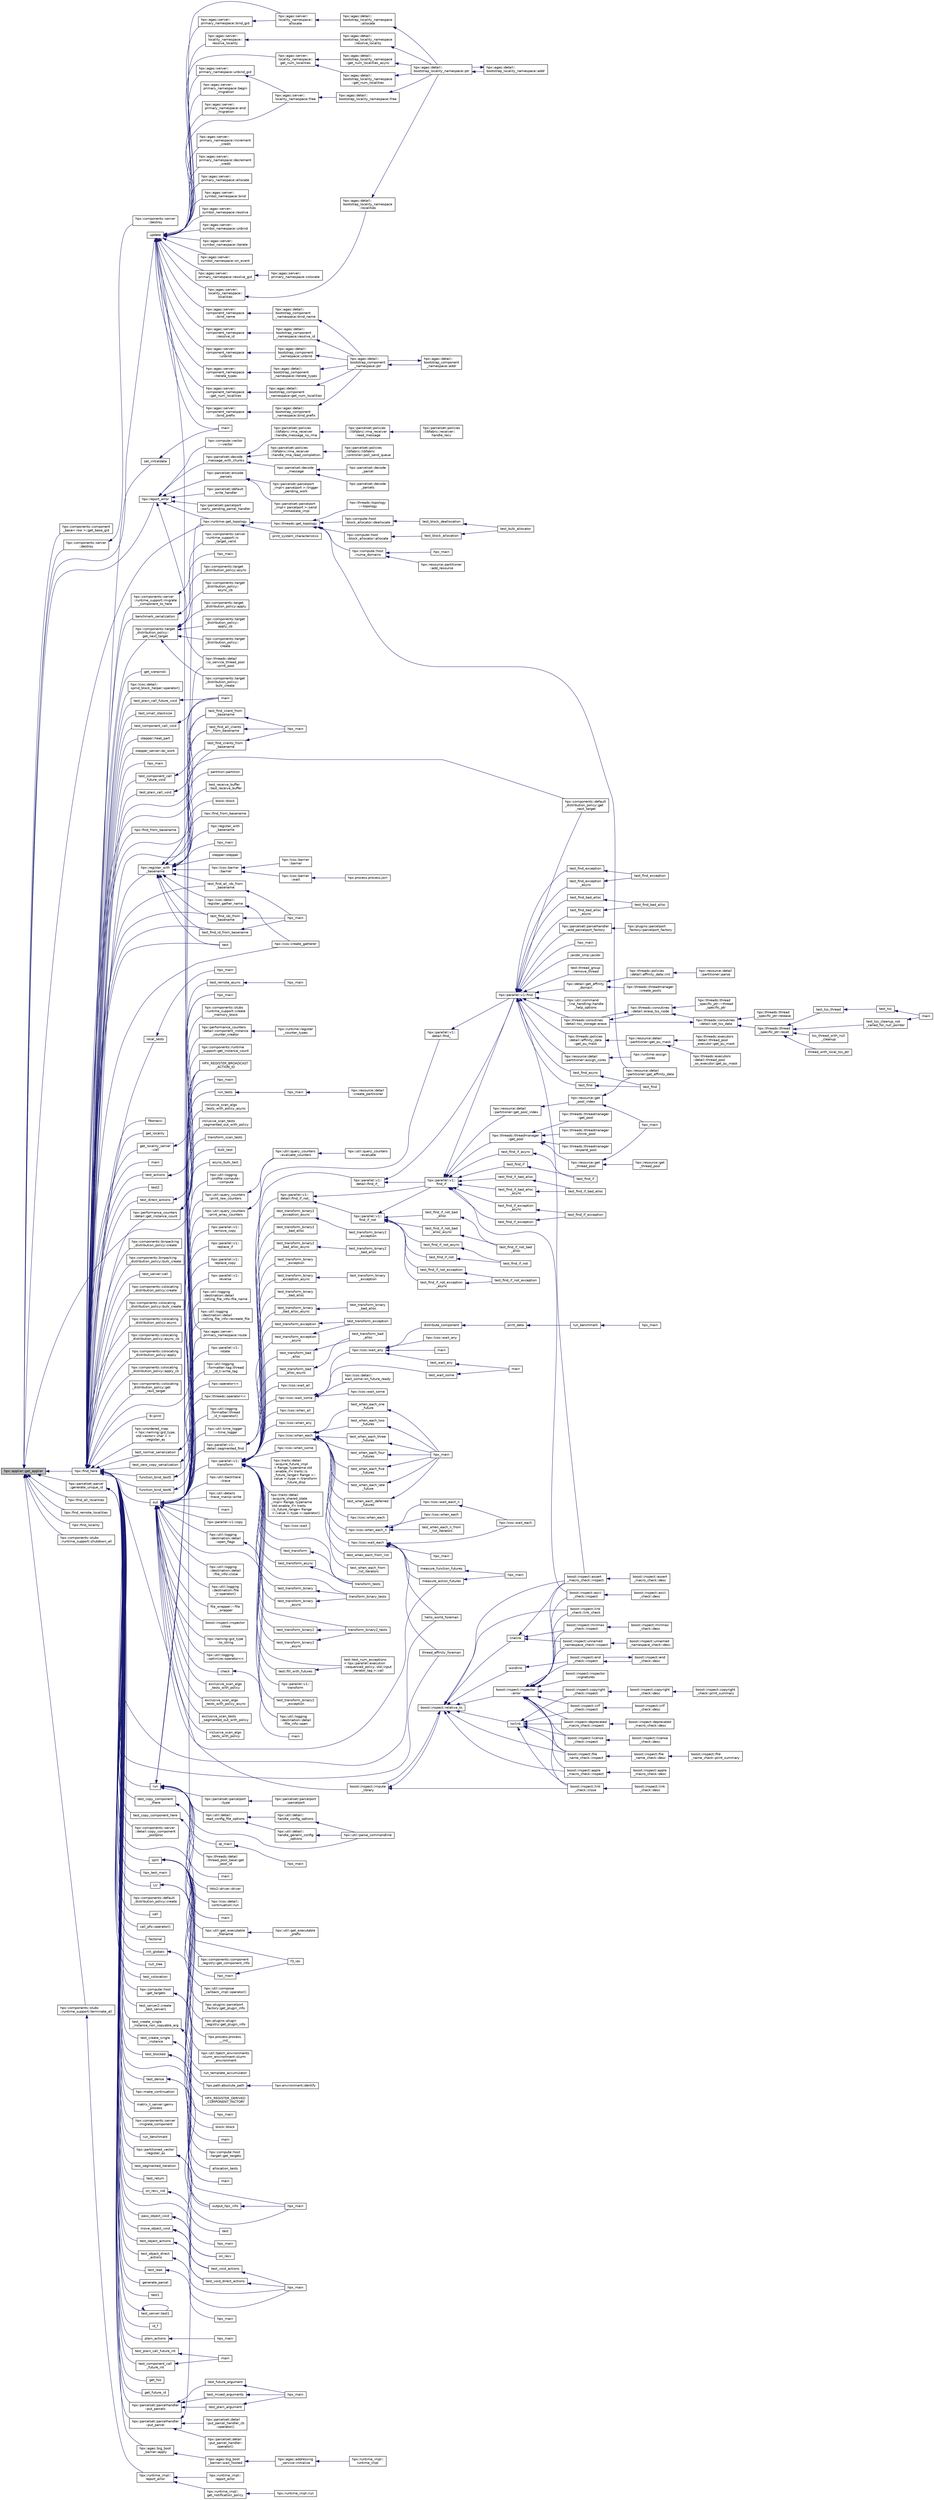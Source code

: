 digraph "hpx::applier::get_applier"
{
  edge [fontname="Helvetica",fontsize="10",labelfontname="Helvetica",labelfontsize="10"];
  node [fontname="Helvetica",fontsize="10",shape=record];
  rankdir="LR";
  Node16 [label="hpx::applier::get_applier",height=0.2,width=0.4,color="black", fillcolor="grey75", style="filled", fontcolor="black"];
  Node16 -> Node17 [dir="back",color="midnightblue",fontsize="10",style="solid",fontname="Helvetica"];
  Node17 [label="hpx::components::component\l_base\< row \>::get_base_gid",height=0.2,width=0.4,color="black", fillcolor="white", style="filled",URL="$d2/de6/classhpx_1_1components_1_1component__base.html#afdd9f4d30f44a6732fe6ee64f48be7cc"];
  Node16 -> Node18 [dir="back",color="midnightblue",fontsize="10",style="solid",fontname="Helvetica"];
  Node18 [label="hpx::components::server\l::destroy",height=0.2,width=0.4,color="black", fillcolor="white", style="filled",URL="$d2/da2/namespacehpx_1_1components_1_1server.html#a52ebfb1b65ba8fbeeb698e359c1545ca"];
  Node18 -> Node19 [dir="back",color="midnightblue",fontsize="10",style="solid",fontname="Helvetica"];
  Node19 [label="hpx::components::server\l::destroy",height=0.2,width=0.4,color="black", fillcolor="white", style="filled",URL="$d2/da2/namespacehpx_1_1components_1_1server.html#afbb6d12dceb0494bcb20f84065e1eb7f"];
  Node16 -> Node20 [dir="back",color="midnightblue",fontsize="10",style="solid",fontname="Helvetica"];
  Node20 [label="update",height=0.2,width=0.4,color="black", fillcolor="white", style="filled",URL="$d7/d8b/non__atomic__rma_8cpp.html#a1f6c9aa3449cfad360e892c9c0bb7773"];
  Node20 -> Node21 [dir="back",color="midnightblue",fontsize="10",style="solid",fontname="Helvetica"];
  Node21 [label="hpx::agas::server::\lcomponent_namespace\l::bind_prefix",height=0.2,width=0.4,color="black", fillcolor="white", style="filled",URL="$d4/dc8/structhpx_1_1agas_1_1server_1_1component__namespace.html#aa0f1e073d2837e493bbb13ffd5c06dc7"];
  Node21 -> Node22 [dir="back",color="midnightblue",fontsize="10",style="solid",fontname="Helvetica"];
  Node22 [label="hpx::agas::detail::\lbootstrap_component\l_namespace::bind_prefix",height=0.2,width=0.4,color="black", fillcolor="white", style="filled",URL="$d4/db7/structhpx_1_1agas_1_1detail_1_1bootstrap__component__namespace.html#a9c4e85844335c1eb7a2dee35ab973927"];
  Node22 -> Node23 [dir="back",color="midnightblue",fontsize="10",style="solid",fontname="Helvetica"];
  Node23 [label="hpx::agas::detail::\lbootstrap_component\l_namespace::ptr",height=0.2,width=0.4,color="black", fillcolor="white", style="filled",URL="$d4/db7/structhpx_1_1agas_1_1detail_1_1bootstrap__component__namespace.html#a2ddc1b51e40d6b5c32f7eeba52a7527d"];
  Node23 -> Node24 [dir="back",color="midnightblue",fontsize="10",style="solid",fontname="Helvetica"];
  Node24 [label="hpx::agas::detail::\lbootstrap_component\l_namespace::addr",height=0.2,width=0.4,color="black", fillcolor="white", style="filled",URL="$d4/db7/structhpx_1_1agas_1_1detail_1_1bootstrap__component__namespace.html#a4947343cef580d3a72f9fcb6803a54b1"];
  Node24 -> Node23 [dir="back",color="midnightblue",fontsize="10",style="solid",fontname="Helvetica"];
  Node20 -> Node25 [dir="back",color="midnightblue",fontsize="10",style="solid",fontname="Helvetica"];
  Node25 [label="hpx::agas::server::\lcomponent_namespace\l::bind_name",height=0.2,width=0.4,color="black", fillcolor="white", style="filled",URL="$d4/dc8/structhpx_1_1agas_1_1server_1_1component__namespace.html#ac81ad0c6b5a63d0af3299207949b4749"];
  Node25 -> Node26 [dir="back",color="midnightblue",fontsize="10",style="solid",fontname="Helvetica"];
  Node26 [label="hpx::agas::detail::\lbootstrap_component\l_namespace::bind_name",height=0.2,width=0.4,color="black", fillcolor="white", style="filled",URL="$d4/db7/structhpx_1_1agas_1_1detail_1_1bootstrap__component__namespace.html#ad25372861bda6208139f91887d918fbb"];
  Node26 -> Node23 [dir="back",color="midnightblue",fontsize="10",style="solid",fontname="Helvetica"];
  Node20 -> Node27 [dir="back",color="midnightblue",fontsize="10",style="solid",fontname="Helvetica"];
  Node27 [label="hpx::agas::server::\lcomponent_namespace\l::resolve_id",height=0.2,width=0.4,color="black", fillcolor="white", style="filled",URL="$d4/dc8/structhpx_1_1agas_1_1server_1_1component__namespace.html#acee1577d340b0c3af69fea410a97e760"];
  Node27 -> Node28 [dir="back",color="midnightblue",fontsize="10",style="solid",fontname="Helvetica"];
  Node28 [label="hpx::agas::detail::\lbootstrap_component\l_namespace::resolve_id",height=0.2,width=0.4,color="black", fillcolor="white", style="filled",URL="$d4/db7/structhpx_1_1agas_1_1detail_1_1bootstrap__component__namespace.html#a59c6702ea1ee4d5d744d89bb57c6ba83"];
  Node28 -> Node23 [dir="back",color="midnightblue",fontsize="10",style="solid",fontname="Helvetica"];
  Node20 -> Node29 [dir="back",color="midnightblue",fontsize="10",style="solid",fontname="Helvetica"];
  Node29 [label="hpx::agas::server::\lcomponent_namespace\l::unbind",height=0.2,width=0.4,color="black", fillcolor="white", style="filled",URL="$d4/dc8/structhpx_1_1agas_1_1server_1_1component__namespace.html#a6a1c04b36c3f7c2a61dba64cf586f2b7"];
  Node29 -> Node30 [dir="back",color="midnightblue",fontsize="10",style="solid",fontname="Helvetica"];
  Node30 [label="hpx::agas::detail::\lbootstrap_component\l_namespace::unbind",height=0.2,width=0.4,color="black", fillcolor="white", style="filled",URL="$d4/db7/structhpx_1_1agas_1_1detail_1_1bootstrap__component__namespace.html#aed0961449fec108933b6f738040e98af"];
  Node30 -> Node23 [dir="back",color="midnightblue",fontsize="10",style="solid",fontname="Helvetica"];
  Node20 -> Node31 [dir="back",color="midnightblue",fontsize="10",style="solid",fontname="Helvetica"];
  Node31 [label="hpx::agas::server::\lcomponent_namespace\l::iterate_types",height=0.2,width=0.4,color="black", fillcolor="white", style="filled",URL="$d4/dc8/structhpx_1_1agas_1_1server_1_1component__namespace.html#a841f64a9b93bb658091f80fa5019c42c"];
  Node31 -> Node32 [dir="back",color="midnightblue",fontsize="10",style="solid",fontname="Helvetica"];
  Node32 [label="hpx::agas::detail::\lbootstrap_component\l_namespace::iterate_types",height=0.2,width=0.4,color="black", fillcolor="white", style="filled",URL="$d4/db7/structhpx_1_1agas_1_1detail_1_1bootstrap__component__namespace.html#a750193d7d4f0ed8a9adcd7054ae62063"];
  Node32 -> Node23 [dir="back",color="midnightblue",fontsize="10",style="solid",fontname="Helvetica"];
  Node20 -> Node33 [dir="back",color="midnightblue",fontsize="10",style="solid",fontname="Helvetica"];
  Node33 [label="hpx::agas::server::\lcomponent_namespace\l::get_num_localities",height=0.2,width=0.4,color="black", fillcolor="white", style="filled",URL="$d4/dc8/structhpx_1_1agas_1_1server_1_1component__namespace.html#ae4612aa43bf1a3173cc0a17f78593a1f"];
  Node33 -> Node34 [dir="back",color="midnightblue",fontsize="10",style="solid",fontname="Helvetica"];
  Node34 [label="hpx::agas::detail::\lbootstrap_component\l_namespace::get_num_localities",height=0.2,width=0.4,color="black", fillcolor="white", style="filled",URL="$d4/db7/structhpx_1_1agas_1_1detail_1_1bootstrap__component__namespace.html#a2ac6a4525c269aa2f635b877e98209aa"];
  Node34 -> Node23 [dir="back",color="midnightblue",fontsize="10",style="solid",fontname="Helvetica"];
  Node20 -> Node35 [dir="back",color="midnightblue",fontsize="10",style="solid",fontname="Helvetica"];
  Node35 [label="hpx::agas::server::\llocality_namespace::\lallocate",height=0.2,width=0.4,color="black", fillcolor="white", style="filled",URL="$dc/d72/structhpx_1_1agas_1_1server_1_1locality__namespace.html#a584777211619893840252d5c72b726ac"];
  Node35 -> Node36 [dir="back",color="midnightblue",fontsize="10",style="solid",fontname="Helvetica"];
  Node36 [label="hpx::agas::detail::\lbootstrap_locality_namespace\l::allocate",height=0.2,width=0.4,color="black", fillcolor="white", style="filled",URL="$d2/d28/structhpx_1_1agas_1_1detail_1_1bootstrap__locality__namespace.html#a17fa8a29a5b6c64ac5f92b67fd816be1"];
  Node36 -> Node37 [dir="back",color="midnightblue",fontsize="10",style="solid",fontname="Helvetica"];
  Node37 [label="hpx::agas::detail::\lbootstrap_locality_namespace::ptr",height=0.2,width=0.4,color="black", fillcolor="white", style="filled",URL="$d2/d28/structhpx_1_1agas_1_1detail_1_1bootstrap__locality__namespace.html#a5d4dcef228d9a8e6040f2e404546a7b8"];
  Node37 -> Node38 [dir="back",color="midnightblue",fontsize="10",style="solid",fontname="Helvetica"];
  Node38 [label="hpx::agas::detail::\lbootstrap_locality_namespace::addr",height=0.2,width=0.4,color="black", fillcolor="white", style="filled",URL="$d2/d28/structhpx_1_1agas_1_1detail_1_1bootstrap__locality__namespace.html#a6a5b1a39f25283d49aae9a42b5c4388a"];
  Node38 -> Node37 [dir="back",color="midnightblue",fontsize="10",style="solid",fontname="Helvetica"];
  Node20 -> Node39 [dir="back",color="midnightblue",fontsize="10",style="solid",fontname="Helvetica"];
  Node39 [label="hpx::agas::server::\llocality_namespace::\lresolve_locality",height=0.2,width=0.4,color="black", fillcolor="white", style="filled",URL="$dc/d72/structhpx_1_1agas_1_1server_1_1locality__namespace.html#acc664dc0ee762d5b35802aa60ac9f6e7"];
  Node39 -> Node40 [dir="back",color="midnightblue",fontsize="10",style="solid",fontname="Helvetica"];
  Node40 [label="hpx::agas::detail::\lbootstrap_locality_namespace\l::resolve_locality",height=0.2,width=0.4,color="black", fillcolor="white", style="filled",URL="$d2/d28/structhpx_1_1agas_1_1detail_1_1bootstrap__locality__namespace.html#a90a9e093f25dbd05d50ec1b46ced037c"];
  Node40 -> Node37 [dir="back",color="midnightblue",fontsize="10",style="solid",fontname="Helvetica"];
  Node20 -> Node41 [dir="back",color="midnightblue",fontsize="10",style="solid",fontname="Helvetica"];
  Node41 [label="hpx::agas::server::\llocality_namespace::free",height=0.2,width=0.4,color="black", fillcolor="white", style="filled",URL="$dc/d72/structhpx_1_1agas_1_1server_1_1locality__namespace.html#a53c05de8b43cbdb17edf4930b0fc0ac6"];
  Node41 -> Node42 [dir="back",color="midnightblue",fontsize="10",style="solid",fontname="Helvetica"];
  Node42 [label="hpx::agas::detail::\lbootstrap_locality_namespace::free",height=0.2,width=0.4,color="black", fillcolor="white", style="filled",URL="$d2/d28/structhpx_1_1agas_1_1detail_1_1bootstrap__locality__namespace.html#a2830ab98d14d3fadcec97a72783f9221"];
  Node42 -> Node37 [dir="back",color="midnightblue",fontsize="10",style="solid",fontname="Helvetica"];
  Node20 -> Node43 [dir="back",color="midnightblue",fontsize="10",style="solid",fontname="Helvetica"];
  Node43 [label="hpx::agas::server::\llocality_namespace::\llocalities",height=0.2,width=0.4,color="black", fillcolor="white", style="filled",URL="$dc/d72/structhpx_1_1agas_1_1server_1_1locality__namespace.html#ab0ecc44f496ee5011c8ba2c73ea4e5e5"];
  Node43 -> Node44 [dir="back",color="midnightblue",fontsize="10",style="solid",fontname="Helvetica"];
  Node44 [label="hpx::agas::detail::\lbootstrap_locality_namespace\l::localities",height=0.2,width=0.4,color="black", fillcolor="white", style="filled",URL="$d2/d28/structhpx_1_1agas_1_1detail_1_1bootstrap__locality__namespace.html#ab8a1c96ad1ffea65eac264d0c2f64de9"];
  Node44 -> Node37 [dir="back",color="midnightblue",fontsize="10",style="solid",fontname="Helvetica"];
  Node20 -> Node45 [dir="back",color="midnightblue",fontsize="10",style="solid",fontname="Helvetica"];
  Node45 [label="hpx::agas::server::\llocality_namespace::\lget_num_localities",height=0.2,width=0.4,color="black", fillcolor="white", style="filled",URL="$dc/d72/structhpx_1_1agas_1_1server_1_1locality__namespace.html#a0df77ad95317a3800a9ae69e8a7ebbe8"];
  Node45 -> Node46 [dir="back",color="midnightblue",fontsize="10",style="solid",fontname="Helvetica"];
  Node46 [label="hpx::agas::detail::\lbootstrap_locality_namespace\l::get_num_localities",height=0.2,width=0.4,color="black", fillcolor="white", style="filled",URL="$d2/d28/structhpx_1_1agas_1_1detail_1_1bootstrap__locality__namespace.html#a6c757ccbb4b7a4a0444dbe3ddee6c6c9"];
  Node46 -> Node37 [dir="back",color="midnightblue",fontsize="10",style="solid",fontname="Helvetica"];
  Node45 -> Node47 [dir="back",color="midnightblue",fontsize="10",style="solid",fontname="Helvetica"];
  Node47 [label="hpx::agas::detail::\lbootstrap_locality_namespace\l::get_num_localities_async",height=0.2,width=0.4,color="black", fillcolor="white", style="filled",URL="$d2/d28/structhpx_1_1agas_1_1detail_1_1bootstrap__locality__namespace.html#ac82989597458b0c52fb29f1e3e9fa9d3"];
  Node47 -> Node37 [dir="back",color="midnightblue",fontsize="10",style="solid",fontname="Helvetica"];
  Node20 -> Node48 [dir="back",color="midnightblue",fontsize="10",style="solid",fontname="Helvetica"];
  Node48 [label="main",height=0.2,width=0.4,color="black", fillcolor="white", style="filled",URL="$d7/d8b/non__atomic__rma_8cpp.html#a0ddf1224851353fc92bfbff6f499fa97"];
  Node20 -> Node49 [dir="back",color="midnightblue",fontsize="10",style="solid",fontname="Helvetica"];
  Node49 [label="hpx::agas::server::\lprimary_namespace::begin\l_migration",height=0.2,width=0.4,color="black", fillcolor="white", style="filled",URL="$d7/d3a/structhpx_1_1agas_1_1server_1_1primary__namespace.html#aca25c89f18a24d56fb9d230735ac8361"];
  Node20 -> Node50 [dir="back",color="midnightblue",fontsize="10",style="solid",fontname="Helvetica"];
  Node50 [label="hpx::agas::server::\lprimary_namespace::end\l_migration",height=0.2,width=0.4,color="black", fillcolor="white", style="filled",URL="$d7/d3a/structhpx_1_1agas_1_1server_1_1primary__namespace.html#a1905203b50cb381ee1cb52bbcc602286"];
  Node20 -> Node51 [dir="back",color="midnightblue",fontsize="10",style="solid",fontname="Helvetica"];
  Node51 [label="hpx::agas::server::\lprimary_namespace::bind_gid",height=0.2,width=0.4,color="black", fillcolor="white", style="filled",URL="$d7/d3a/structhpx_1_1agas_1_1server_1_1primary__namespace.html#ab1681a26c8e8cc901a7e21544a88a951"];
  Node51 -> Node35 [dir="back",color="midnightblue",fontsize="10",style="solid",fontname="Helvetica"];
  Node20 -> Node52 [dir="back",color="midnightblue",fontsize="10",style="solid",fontname="Helvetica"];
  Node52 [label="hpx::agas::server::\lprimary_namespace::resolve_gid",height=0.2,width=0.4,color="black", fillcolor="white", style="filled",URL="$d7/d3a/structhpx_1_1agas_1_1server_1_1primary__namespace.html#a967d5cd6df2454d4d74191d22028f756"];
  Node52 -> Node53 [dir="back",color="midnightblue",fontsize="10",style="solid",fontname="Helvetica"];
  Node53 [label="hpx::agas::server::\lprimary_namespace::colocate",height=0.2,width=0.4,color="black", fillcolor="white", style="filled",URL="$d7/d3a/structhpx_1_1agas_1_1server_1_1primary__namespace.html#a326ebd3b0f65ea692ed0c085f015d0f4"];
  Node20 -> Node54 [dir="back",color="midnightblue",fontsize="10",style="solid",fontname="Helvetica"];
  Node54 [label="hpx::agas::server::\lprimary_namespace::unbind_gid",height=0.2,width=0.4,color="black", fillcolor="white", style="filled",URL="$d7/d3a/structhpx_1_1agas_1_1server_1_1primary__namespace.html#ab86ca45dbf7362722af552f285ee5783"];
  Node54 -> Node41 [dir="back",color="midnightblue",fontsize="10",style="solid",fontname="Helvetica"];
  Node20 -> Node55 [dir="back",color="midnightblue",fontsize="10",style="solid",fontname="Helvetica"];
  Node55 [label="hpx::agas::server::\lprimary_namespace::increment\l_credit",height=0.2,width=0.4,color="black", fillcolor="white", style="filled",URL="$d7/d3a/structhpx_1_1agas_1_1server_1_1primary__namespace.html#a4f254d5f7e9910fa0505c77f3c390011"];
  Node20 -> Node56 [dir="back",color="midnightblue",fontsize="10",style="solid",fontname="Helvetica"];
  Node56 [label="hpx::agas::server::\lprimary_namespace::decrement\l_credit",height=0.2,width=0.4,color="black", fillcolor="white", style="filled",URL="$d7/d3a/structhpx_1_1agas_1_1server_1_1primary__namespace.html#ae3e39a46a5efda084c9971c1c5f519a3"];
  Node20 -> Node57 [dir="back",color="midnightblue",fontsize="10",style="solid",fontname="Helvetica"];
  Node57 [label="hpx::agas::server::\lprimary_namespace::allocate",height=0.2,width=0.4,color="black", fillcolor="white", style="filled",URL="$d7/d3a/structhpx_1_1agas_1_1server_1_1primary__namespace.html#a87560fb730ac846b91fc7287dc4e247b"];
  Node20 -> Node58 [dir="back",color="midnightblue",fontsize="10",style="solid",fontname="Helvetica"];
  Node58 [label="hpx::agas::server::\lprimary_namespace::route",height=0.2,width=0.4,color="black", fillcolor="white", style="filled",URL="$d7/d3a/structhpx_1_1agas_1_1server_1_1primary__namespace.html#a9037a1baa55fb13097a541bc365f2d0b"];
  Node20 -> Node59 [dir="back",color="midnightblue",fontsize="10",style="solid",fontname="Helvetica"];
  Node59 [label="hpx::agas::server::\lsymbol_namespace::bind",height=0.2,width=0.4,color="black", fillcolor="white", style="filled",URL="$dc/da6/structhpx_1_1agas_1_1server_1_1symbol__namespace.html#a229ead0876ac8c5754793a2ca68de559"];
  Node20 -> Node60 [dir="back",color="midnightblue",fontsize="10",style="solid",fontname="Helvetica"];
  Node60 [label="hpx::agas::server::\lsymbol_namespace::resolve",height=0.2,width=0.4,color="black", fillcolor="white", style="filled",URL="$dc/da6/structhpx_1_1agas_1_1server_1_1symbol__namespace.html#aec3fc24e40dc96142eb77537945e92d5"];
  Node20 -> Node61 [dir="back",color="midnightblue",fontsize="10",style="solid",fontname="Helvetica"];
  Node61 [label="hpx::agas::server::\lsymbol_namespace::unbind",height=0.2,width=0.4,color="black", fillcolor="white", style="filled",URL="$dc/da6/structhpx_1_1agas_1_1server_1_1symbol__namespace.html#a815485bd53b2cd7bd8acb57c142cb293"];
  Node20 -> Node62 [dir="back",color="midnightblue",fontsize="10",style="solid",fontname="Helvetica"];
  Node62 [label="hpx::agas::server::\lsymbol_namespace::iterate",height=0.2,width=0.4,color="black", fillcolor="white", style="filled",URL="$dc/da6/structhpx_1_1agas_1_1server_1_1symbol__namespace.html#a11805477f07dc19afc43990b2997d190"];
  Node20 -> Node63 [dir="back",color="midnightblue",fontsize="10",style="solid",fontname="Helvetica"];
  Node63 [label="hpx::agas::server::\lsymbol_namespace::on_event",height=0.2,width=0.4,color="black", fillcolor="white", style="filled",URL="$dc/da6/structhpx_1_1agas_1_1server_1_1symbol__namespace.html#abbfcf18e8d40612e4fa618a39a2fc492"];
  Node16 -> Node64 [dir="back",color="midnightblue",fontsize="10",style="solid",fontname="Helvetica"];
  Node64 [label="hpx::parcelset::parcel\l::generate_unique_id",height=0.2,width=0.4,color="black", fillcolor="white", style="filled",URL="$d7/d11/classhpx_1_1parcelset_1_1parcel.html#a7ca4116460b3a62269beecf8fb6b2f34"];
  Node64 -> Node65 [dir="back",color="midnightblue",fontsize="10",style="solid",fontname="Helvetica"];
  Node65 [label="hpx::agas::big_boot\l_barrier::apply",height=0.2,width=0.4,color="black", fillcolor="white", style="filled",URL="$d8/db6/structhpx_1_1agas_1_1big__boot__barrier.html#a1a3c5320dbd8eeea60427d535e189d3c"];
  Node65 -> Node66 [dir="back",color="midnightblue",fontsize="10",style="solid",fontname="Helvetica"];
  Node66 [label="hpx::agas::big_boot\l_barrier::wait_hosted",height=0.2,width=0.4,color="black", fillcolor="white", style="filled",URL="$d8/db6/structhpx_1_1agas_1_1big__boot__barrier.html#af83d97cabe46bfd67841283fece1cb24"];
  Node66 -> Node67 [dir="back",color="midnightblue",fontsize="10",style="solid",fontname="Helvetica"];
  Node67 [label="hpx::agas::addressing\l_service::initialize",height=0.2,width=0.4,color="black", fillcolor="white", style="filled",URL="$db/d58/structhpx_1_1agas_1_1addressing__service.html#afb80dcf683086f9ec1237c81129017d8"];
  Node67 -> Node68 [dir="back",color="midnightblue",fontsize="10",style="solid",fontname="Helvetica"];
  Node68 [label="hpx::runtime_impl::\lruntime_impl",height=0.2,width=0.4,color="black", fillcolor="white", style="filled",URL="$dc/d80/classhpx_1_1runtime__impl.html#a19b55584b2e6b6b4d72ae159fbef0f6e"];
  Node64 -> Node69 [dir="back",color="midnightblue",fontsize="10",style="solid",fontname="Helvetica"];
  Node69 [label="hpx::parcelset::parcelhandler\l::put_parcel",height=0.2,width=0.4,color="black", fillcolor="white", style="filled",URL="$d4/d2f/classhpx_1_1parcelset_1_1parcelhandler.html#ac47bfb07dba5c3273d36fabe0868d43b"];
  Node69 -> Node70 [dir="back",color="midnightblue",fontsize="10",style="solid",fontname="Helvetica"];
  Node70 [label="hpx::parcelset::detail\l::put_parcel_handler::\loperator()",height=0.2,width=0.4,color="black", fillcolor="white", style="filled",URL="$d6/d81/structhpx_1_1parcelset_1_1detail_1_1put__parcel__handler.html#a108c3182042dc70fac236ffefd75df24"];
  Node69 -> Node71 [dir="back",color="midnightblue",fontsize="10",style="solid",fontname="Helvetica"];
  Node71 [label="hpx::parcelset::detail\l::put_parcel_handler_cb\l::operator()",height=0.2,width=0.4,color="black", fillcolor="white", style="filled",URL="$d1/df2/structhpx_1_1parcelset_1_1detail_1_1put__parcel__handler__cb.html#a2748057527af1b9f5f5984703b59d8f8"];
  Node69 -> Node58 [dir="back",color="midnightblue",fontsize="10",style="solid",fontname="Helvetica"];
  Node64 -> Node72 [dir="back",color="midnightblue",fontsize="10",style="solid",fontname="Helvetica"];
  Node72 [label="hpx::parcelset::parcelhandler\l::put_parcels",height=0.2,width=0.4,color="black", fillcolor="white", style="filled",URL="$d4/d2f/classhpx_1_1parcelset_1_1parcelhandler.html#a32ef958ef057a82fe01c70df5da51c6a"];
  Node72 -> Node73 [dir="back",color="midnightblue",fontsize="10",style="solid",fontname="Helvetica"];
  Node73 [label="test_plain_argument",height=0.2,width=0.4,color="black", fillcolor="white", style="filled",URL="$df/d23/put__parcels_8cpp.html#a60e7e37daaa74f7106c7cf614d219a87"];
  Node73 -> Node74 [dir="back",color="midnightblue",fontsize="10",style="solid",fontname="Helvetica"];
  Node74 [label="hpx_main",height=0.2,width=0.4,color="black", fillcolor="white", style="filled",URL="$df/d23/put__parcels_8cpp.html#a4ca51ec94fa82421fc621b58eef7b01c"];
  Node72 -> Node75 [dir="back",color="midnightblue",fontsize="10",style="solid",fontname="Helvetica"];
  Node75 [label="test_future_argument",height=0.2,width=0.4,color="black", fillcolor="white", style="filled",URL="$df/d23/put__parcels_8cpp.html#aaffb237829db631d8aaaf45d07e1ad9b"];
  Node75 -> Node74 [dir="back",color="midnightblue",fontsize="10",style="solid",fontname="Helvetica"];
  Node72 -> Node76 [dir="back",color="midnightblue",fontsize="10",style="solid",fontname="Helvetica"];
  Node76 [label="test_mixed_arguments",height=0.2,width=0.4,color="black", fillcolor="white", style="filled",URL="$df/d23/put__parcels_8cpp.html#a24eb81d6a10219027bfd00fa26f0d382"];
  Node76 -> Node74 [dir="back",color="midnightblue",fontsize="10",style="solid",fontname="Helvetica"];
  Node16 -> Node77 [dir="back",color="midnightblue",fontsize="10",style="solid",fontname="Helvetica"];
  Node77 [label="hpx::report_error",height=0.2,width=0.4,color="black", fillcolor="white", style="filled",URL="$d8/d83/namespacehpx.html#ad3a47f9cb15f1800be181e4f249a0ede",tooltip="The function report_error reports the given exception to the console. "];
  Node77 -> Node78 [dir="back",color="midnightblue",fontsize="10",style="solid",fontname="Helvetica"];
  Node78 [label="hpx::parcelset::decode\l_message_with_chunks",height=0.2,width=0.4,color="black", fillcolor="white", style="filled",URL="$d4/d41/namespacehpx_1_1parcelset.html#abb7d99e0c8aaa983f0851d9c5d4e78bf"];
  Node78 -> Node79 [dir="back",color="midnightblue",fontsize="10",style="solid",fontname="Helvetica"];
  Node79 [label="hpx::parcelset::decode\l_message",height=0.2,width=0.4,color="black", fillcolor="white", style="filled",URL="$d4/d41/namespacehpx_1_1parcelset.html#ab5f27461c52dbbfeab29fe8a37986faa"];
  Node79 -> Node80 [dir="back",color="midnightblue",fontsize="10",style="solid",fontname="Helvetica"];
  Node80 [label="hpx::parcelset::decode\l_parcel",height=0.2,width=0.4,color="black", fillcolor="white", style="filled",URL="$d4/d41/namespacehpx_1_1parcelset.html#a0199ca3fa04e8fa08c9e6b9eec41ebb5"];
  Node79 -> Node81 [dir="back",color="midnightblue",fontsize="10",style="solid",fontname="Helvetica"];
  Node81 [label="hpx::parcelset::decode\l_parcels",height=0.2,width=0.4,color="black", fillcolor="white", style="filled",URL="$d4/d41/namespacehpx_1_1parcelset.html#aa7b4acdaa73e95824f4406d316551b51"];
  Node78 -> Node82 [dir="back",color="midnightblue",fontsize="10",style="solid",fontname="Helvetica"];
  Node82 [label="hpx::parcelset::policies\l::libfabric::rma_receiver\l::handle_message_no_rma",height=0.2,width=0.4,color="black", fillcolor="white", style="filled",URL="$d4/d56/structhpx_1_1parcelset_1_1policies_1_1libfabric_1_1rma__receiver.html#a9ee3082ad51ee63cf85049b8126580f0"];
  Node82 -> Node83 [dir="back",color="midnightblue",fontsize="10",style="solid",fontname="Helvetica"];
  Node83 [label="hpx::parcelset::policies\l::libfabric::rma_receiver\l::read_message",height=0.2,width=0.4,color="black", fillcolor="white", style="filled",URL="$d4/d56/structhpx_1_1parcelset_1_1policies_1_1libfabric_1_1rma__receiver.html#a687e3e9569a57b6bd48220ecd7ef2394"];
  Node83 -> Node84 [dir="back",color="midnightblue",fontsize="10",style="solid",fontname="Helvetica"];
  Node84 [label="hpx::parcelset::policies\l::libfabric::receiver::\lhandle_recv",height=0.2,width=0.4,color="black", fillcolor="white", style="filled",URL="$d9/df5/structhpx_1_1parcelset_1_1policies_1_1libfabric_1_1receiver.html#ae18eac5b1593bc79ba31cf828177d611"];
  Node78 -> Node85 [dir="back",color="midnightblue",fontsize="10",style="solid",fontname="Helvetica"];
  Node85 [label="hpx::parcelset::policies\l::libfabric::rma_receiver\l::handle_rma_read_completion",height=0.2,width=0.4,color="black", fillcolor="white", style="filled",URL="$d4/d56/structhpx_1_1parcelset_1_1policies_1_1libfabric_1_1rma__receiver.html#a77182bc65fb4dd0fc0737d87bec05a72"];
  Node85 -> Node86 [dir="back",color="midnightblue",fontsize="10",style="solid",fontname="Helvetica"];
  Node86 [label="hpx::parcelset::policies\l::libfabric::libfabric\l_controller::poll_send_queue",height=0.2,width=0.4,color="black", fillcolor="white", style="filled",URL="$db/d9f/classhpx_1_1parcelset_1_1policies_1_1libfabric_1_1libfabric__controller.html#afaa02e122be1ea6800a245af7b3a9cf8"];
  Node77 -> Node87 [dir="back",color="midnightblue",fontsize="10",style="solid",fontname="Helvetica"];
  Node87 [label="hpx::parcelset::encode\l_parcels",height=0.2,width=0.4,color="black", fillcolor="white", style="filled",URL="$d4/d41/namespacehpx_1_1parcelset.html#a85e1e1a4ee7e78d596f2cd32fa609cac"];
  Node87 -> Node88 [dir="back",color="midnightblue",fontsize="10",style="solid",fontname="Helvetica"];
  Node88 [label="hpx::parcelset::parcelport\l_impl\< parcelport \>::send\l_immediate_impl",height=0.2,width=0.4,color="black", fillcolor="white", style="filled",URL="$db/d0a/classhpx_1_1parcelset_1_1parcelport__impl.html#aa8e1c465a67665c83591d61d2d14a0b0"];
  Node87 -> Node89 [dir="back",color="midnightblue",fontsize="10",style="solid",fontname="Helvetica"];
  Node89 [label="hpx::parcelset::parcelport\l_impl\< parcelport \>::trigger\l_pending_work",height=0.2,width=0.4,color="black", fillcolor="white", style="filled",URL="$db/d0a/classhpx_1_1parcelset_1_1parcelport__impl.html#a590024331c0c701e3585be0cea1e6fd0"];
  Node77 -> Node90 [dir="back",color="midnightblue",fontsize="10",style="solid",fontname="Helvetica"];
  Node90 [label="hpx::threads::detail\l::io_service_thread_pool\l::print_pool",height=0.2,width=0.4,color="black", fillcolor="white", style="filled",URL="$d9/d4a/classhpx_1_1threads_1_1detail_1_1io__service__thread__pool.html#a78fe0f8daa3ec7c358600bfa3b7179ac"];
  Node77 -> Node91 [dir="back",color="midnightblue",fontsize="10",style="solid",fontname="Helvetica"];
  Node91 [label="hpx::parcelset::default\l_write_handler",height=0.2,width=0.4,color="black", fillcolor="white", style="filled",URL="$d4/d41/namespacehpx_1_1parcelset.html#afbd7ba917a0c0adcad43f9b8b0ef1dc2"];
  Node77 -> Node92 [dir="back",color="midnightblue",fontsize="10",style="solid",fontname="Helvetica"];
  Node92 [label="hpx::parcelset::parcelport\l::early_pending_parcel_handler",height=0.2,width=0.4,color="black", fillcolor="white", style="filled",URL="$d9/d67/classhpx_1_1parcelset_1_1parcelport.html#a4c3d31ba0e023b888975d93b409ab492"];
  Node77 -> Node93 [dir="back",color="midnightblue",fontsize="10",style="solid",fontname="Helvetica"];
  Node93 [label="hpx::runtime::get_topology",height=0.2,width=0.4,color="black", fillcolor="white", style="filled",URL="$d0/d7b/classhpx_1_1runtime.html#aa55a57060c6d0c1ea5ce4e6ef818526e"];
  Node93 -> Node94 [dir="back",color="midnightblue",fontsize="10",style="solid",fontname="Helvetica"];
  Node94 [label="print_system_characteristics",height=0.2,width=0.4,color="black", fillcolor="white", style="filled",URL="$d0/d07/system__characteristics_8hpp.html#ab89dcd3f8f12bd35634d3849f0e93d90"];
  Node93 -> Node95 [dir="back",color="midnightblue",fontsize="10",style="solid",fontname="Helvetica"];
  Node95 [label="hpx::threads::get_topology",height=0.2,width=0.4,color="black", fillcolor="white", style="filled",URL="$d7/d28/namespacehpx_1_1threads.html#a2d22148118979eb7cad63c6ae4cab1c7"];
  Node95 -> Node96 [dir="back",color="midnightblue",fontsize="10",style="solid",fontname="Helvetica"];
  Node96 [label="hpx::compute::host\l::block_allocator::allocate",height=0.2,width=0.4,color="black", fillcolor="white", style="filled",URL="$d2/de8/structhpx_1_1compute_1_1host_1_1block__allocator.html#a4e7e43af2aebdd6b603730bc1e5bdd7c"];
  Node96 -> Node97 [dir="back",color="midnightblue",fontsize="10",style="solid",fontname="Helvetica"];
  Node97 [label="test_block_allocation",height=0.2,width=0.4,color="black", fillcolor="white", style="filled",URL="$dc/d4a/block__allocator_8cpp.html#a7724967e3eafa4b9cfd8f80dad98af00"];
  Node97 -> Node98 [dir="back",color="midnightblue",fontsize="10",style="solid",fontname="Helvetica"];
  Node98 [label="test_bulk_allocator",height=0.2,width=0.4,color="black", fillcolor="white", style="filled",URL="$dc/d4a/block__allocator_8cpp.html#aad021fb470ac159eac4609ba96066d4d"];
  Node95 -> Node99 [dir="back",color="midnightblue",fontsize="10",style="solid",fontname="Helvetica"];
  Node99 [label="hpx::compute::host\l::block_allocator::deallocate",height=0.2,width=0.4,color="black", fillcolor="white", style="filled",URL="$d2/de8/structhpx_1_1compute_1_1host_1_1block__allocator.html#a58162ea233b9f35cbb076a0b449e2767"];
  Node99 -> Node100 [dir="back",color="midnightblue",fontsize="10",style="solid",fontname="Helvetica"];
  Node100 [label="test_block_deallocation",height=0.2,width=0.4,color="black", fillcolor="white", style="filled",URL="$dc/d4a/block__allocator_8cpp.html#aa27a8ee0dd50d1f98b2b0d39a3d93618"];
  Node100 -> Node98 [dir="back",color="midnightblue",fontsize="10",style="solid",fontname="Helvetica"];
  Node95 -> Node101 [dir="back",color="midnightblue",fontsize="10",style="solid",fontname="Helvetica"];
  Node101 [label="hpx::compute::host\l::numa_domains",height=0.2,width=0.4,color="black", fillcolor="white", style="filled",URL="$d4/da7/namespacehpx_1_1compute_1_1host.html#a148bd526927f3b5f85a108c890973588"];
  Node101 -> Node102 [dir="back",color="midnightblue",fontsize="10",style="solid",fontname="Helvetica"];
  Node102 [label="hpx::resource::partitioner\l::add_resource",height=0.2,width=0.4,color="black", fillcolor="white", style="filled",URL="$dc/d38/classhpx_1_1resource_1_1partitioner.html#ae994b2afde4fe9414c8e0b158615387b"];
  Node101 -> Node103 [dir="back",color="midnightblue",fontsize="10",style="solid",fontname="Helvetica"];
  Node103 [label="hpx_main",height=0.2,width=0.4,color="black", fillcolor="white", style="filled",URL="$da/d5f/stream_8cpp.html#a4ca51ec94fa82421fc621b58eef7b01c"];
  Node95 -> Node104 [dir="back",color="midnightblue",fontsize="10",style="solid",fontname="Helvetica"];
  Node104 [label="hpx::resource::detail\l::partitioner::get_affinity_data",height=0.2,width=0.4,color="black", fillcolor="white", style="filled",URL="$d0/dab/classhpx_1_1resource_1_1detail_1_1partitioner.html#a932efced0bbfee361094b8552334d931"];
  Node95 -> Node105 [dir="back",color="midnightblue",fontsize="10",style="solid",fontname="Helvetica"];
  Node105 [label="hpx::threads::topology\l::~topology",height=0.2,width=0.4,color="black", fillcolor="white", style="filled",URL="$d5/daf/structhpx_1_1threads_1_1topology.html#a67c5a4444b8889b1de56aa7a17459734"];
  Node77 -> Node106 [dir="back",color="midnightblue",fontsize="10",style="solid",fontname="Helvetica"];
  Node106 [label="hpx::compute::vector\l::~vector",height=0.2,width=0.4,color="black", fillcolor="white", style="filled",URL="$d3/d81/classhpx_1_1compute_1_1vector.html#a41a36d1562bc3b393601a0fa1daddebc"];
  Node16 -> Node107 [dir="back",color="midnightblue",fontsize="10",style="solid",fontname="Helvetica"];
  Node107 [label="hpx::find_here",height=0.2,width=0.4,color="black", fillcolor="white", style="filled",URL="$d8/d83/namespacehpx.html#af07c1b6e26bcdfb1138643a1a2133cf4",tooltip="Return the global id representing this locality. "];
  Node107 -> Node108 [dir="back",color="midnightblue",fontsize="10",style="solid",fontname="Helvetica"];
  Node108 [label="stepper::heat_part",height=0.2,width=0.4,color="black", fillcolor="white", style="filled",URL="$d0/da6/structstepper.html#aa73df55693dd4fbf438c791547966e05"];
  Node107 -> Node109 [dir="back",color="midnightblue",fontsize="10",style="solid",fontname="Helvetica"];
  Node109 [label="stepper_server::do_work",height=0.2,width=0.4,color="black", fillcolor="white", style="filled",URL="$d5/d90/structstepper__server.html#a05cd8e0ae2039f59c4900e97c4a44cf0"];
  Node107 -> Node110 [dir="back",color="midnightblue",fontsize="10",style="solid",fontname="Helvetica"];
  Node110 [label="hpx_main",height=0.2,width=0.4,color="black", fillcolor="white", style="filled",URL="$da/dab/1d__wave__equation_8cpp.html#aaf67a3863f19ff7033e239ebb1204fb7"];
  Node107 -> Node111 [dir="back",color="midnightblue",fontsize="10",style="solid",fontname="Helvetica"];
  Node111 [label="test_component_call_void",height=0.2,width=0.4,color="black", fillcolor="white", style="filled",URL="$db/d8a/action__invoke__no__more__than_8cpp.html#a8695dd68d60807d9481912f0a339df9a"];
  Node111 -> Node112 [dir="back",color="midnightblue",fontsize="10",style="solid",fontname="Helvetica"];
  Node112 [label="main",height=0.2,width=0.4,color="black", fillcolor="white", style="filled",URL="$db/d8a/action__invoke__no__more__than_8cpp.html#ae66f6b31b5ad750f1fe042a706a4e3d4"];
  Node107 -> Node113 [dir="back",color="midnightblue",fontsize="10",style="solid",fontname="Helvetica"];
  Node113 [label="test_component_call\l_future_void",height=0.2,width=0.4,color="black", fillcolor="white", style="filled",URL="$db/d8a/action__invoke__no__more__than_8cpp.html#a8e47983491fa2849a974d34ac5706778"];
  Node113 -> Node112 [dir="back",color="midnightblue",fontsize="10",style="solid",fontname="Helvetica"];
  Node107 -> Node114 [dir="back",color="midnightblue",fontsize="10",style="solid",fontname="Helvetica"];
  Node114 [label="test_plain_call_void",height=0.2,width=0.4,color="black", fillcolor="white", style="filled",URL="$db/d8a/action__invoke__no__more__than_8cpp.html#a37b23a0e3623a3ca1f15a9790e236e2e"];
  Node114 -> Node112 [dir="back",color="midnightblue",fontsize="10",style="solid",fontname="Helvetica"];
  Node107 -> Node115 [dir="back",color="midnightblue",fontsize="10",style="solid",fontname="Helvetica"];
  Node115 [label="test_plain_call_future_void",height=0.2,width=0.4,color="black", fillcolor="white", style="filled",URL="$db/d8a/action__invoke__no__more__than_8cpp.html#aecdeffea0581957a3f9f6b5fa99fc8f9"];
  Node115 -> Node112 [dir="back",color="midnightblue",fontsize="10",style="solid",fontname="Helvetica"];
  Node107 -> Node116 [dir="back",color="midnightblue",fontsize="10",style="solid",fontname="Helvetica"];
  Node116 [label="hpx::find_from_basename",height=0.2,width=0.4,color="black", fillcolor="white", style="filled",URL="$d8/d83/namespacehpx.html#adb7003539b34e0aa0cb96c953669faac",tooltip="Return registered id from the given base name and sequence number. "];
  Node107 -> Node117 [dir="back",color="midnightblue",fontsize="10",style="solid",fontname="Helvetica"];
  Node117 [label="hpx::register_with\l_basename",height=0.2,width=0.4,color="black", fillcolor="white", style="filled",URL="$d8/d83/namespacehpx.html#acf88178dc8c98cb0d7396325b3ccffdd",tooltip="Register the given id using the given base name. "];
  Node117 -> Node118 [dir="back",color="midnightblue",fontsize="10",style="solid",fontname="Helvetica"];
  Node118 [label="stepper::stepper",height=0.2,width=0.4,color="black", fillcolor="white", style="filled",URL="$d0/da6/structstepper.html#a3d3b661e2502d80c80775c190f5585e2"];
  Node117 -> Node119 [dir="back",color="midnightblue",fontsize="10",style="solid",fontname="Helvetica"];
  Node119 [label="hpx::lcos::barrier\l::barrier",height=0.2,width=0.4,color="black", fillcolor="white", style="filled",URL="$d9/dab/classhpx_1_1lcos_1_1barrier.html#ae8e5bad1b2828970404b5d280137d579"];
  Node119 -> Node120 [dir="back",color="midnightblue",fontsize="10",style="solid",fontname="Helvetica"];
  Node120 [label="hpx::lcos::barrier\l::barrier",height=0.2,width=0.4,color="black", fillcolor="white", style="filled",URL="$d9/dab/classhpx_1_1lcos_1_1barrier.html#a8a9fc05508fad7cd1d8014bee0e1d221"];
  Node119 -> Node121 [dir="back",color="midnightblue",fontsize="10",style="solid",fontname="Helvetica"];
  Node121 [label="hpx::lcos::barrier\l::wait",height=0.2,width=0.4,color="black", fillcolor="white", style="filled",URL="$d9/dab/classhpx_1_1lcos_1_1barrier.html#a1fcac5ce49dd1b9800affc8c8b84e4c9"];
  Node121 -> Node122 [dir="back",color="midnightblue",fontsize="10",style="solid",fontname="Helvetica"];
  Node122 [label="hpx.process.process.join",height=0.2,width=0.4,color="black", fillcolor="white", style="filled",URL="$d3/d41/classhpx_1_1process_1_1process.html#acc7ec4687f3bf5ae121ef7b494d991d8"];
  Node117 -> Node123 [dir="back",color="midnightblue",fontsize="10",style="solid",fontname="Helvetica"];
  Node123 [label="hpx::find_from_basename",height=0.2,width=0.4,color="black", fillcolor="white", style="filled",URL="$d8/d83/namespacehpx.html#a02d4c4317d9d663b22c2e47aab0b56df",tooltip="Return registered id from the given base name and sequence number. "];
  Node117 -> Node124 [dir="back",color="midnightblue",fontsize="10",style="solid",fontname="Helvetica"];
  Node124 [label="hpx::register_with\l_basename",height=0.2,width=0.4,color="black", fillcolor="white", style="filled",URL="$d8/d83/namespacehpx.html#a09a6c6ffc84d21df225c3f5730de31d0"];
  Node117 -> Node125 [dir="back",color="midnightblue",fontsize="10",style="solid",fontname="Helvetica"];
  Node125 [label="hpx_main",height=0.2,width=0.4,color="black", fillcolor="white", style="filled",URL="$db/d8d/duplicate__id__registration__1596_8cpp.html#aefd26dd818037509b2241068d57e3e1d"];
  Node117 -> Node126 [dir="back",color="midnightblue",fontsize="10",style="solid",fontname="Helvetica"];
  Node126 [label="test_find_all_clients\l_from_basename",height=0.2,width=0.4,color="black", fillcolor="white", style="filled",URL="$dc/d15/find__clients__from__prefix_8cpp.html#aa57a9747db04f3feb78e2e423232d1f9"];
  Node126 -> Node127 [dir="back",color="midnightblue",fontsize="10",style="solid",fontname="Helvetica"];
  Node127 [label="hpx_main",height=0.2,width=0.4,color="black", fillcolor="white", style="filled",URL="$dc/d15/find__clients__from__prefix_8cpp.html#aefd26dd818037509b2241068d57e3e1d"];
  Node117 -> Node128 [dir="back",color="midnightblue",fontsize="10",style="solid",fontname="Helvetica"];
  Node128 [label="test_find_clients_from\l_basename",height=0.2,width=0.4,color="black", fillcolor="white", style="filled",URL="$dc/d15/find__clients__from__prefix_8cpp.html#a6fef840f56014443521cc99c2d9d781c"];
  Node128 -> Node127 [dir="back",color="midnightblue",fontsize="10",style="solid",fontname="Helvetica"];
  Node117 -> Node129 [dir="back",color="midnightblue",fontsize="10",style="solid",fontname="Helvetica"];
  Node129 [label="test_find_client_from\l_basename",height=0.2,width=0.4,color="black", fillcolor="white", style="filled",URL="$dc/d15/find__clients__from__prefix_8cpp.html#a61a7f45bc9dd018d57ea2230824dab25"];
  Node129 -> Node127 [dir="back",color="midnightblue",fontsize="10",style="solid",fontname="Helvetica"];
  Node117 -> Node130 [dir="back",color="midnightblue",fontsize="10",style="solid",fontname="Helvetica"];
  Node130 [label="test_find_all_ids_from\l_basename",height=0.2,width=0.4,color="black", fillcolor="white", style="filled",URL="$dc/df3/find__ids__from__prefix_8cpp.html#a369302d85871c563e109f575d4c3d29c"];
  Node130 -> Node131 [dir="back",color="midnightblue",fontsize="10",style="solid",fontname="Helvetica"];
  Node131 [label="hpx_main",height=0.2,width=0.4,color="black", fillcolor="white", style="filled",URL="$dc/df3/find__ids__from__prefix_8cpp.html#aefd26dd818037509b2241068d57e3e1d"];
  Node117 -> Node132 [dir="back",color="midnightblue",fontsize="10",style="solid",fontname="Helvetica"];
  Node132 [label="test_find_ids_from\l_basename",height=0.2,width=0.4,color="black", fillcolor="white", style="filled",URL="$dc/df3/find__ids__from__prefix_8cpp.html#a4526a7a41c258e2aedcdabd4ece4f4ba"];
  Node132 -> Node131 [dir="back",color="midnightblue",fontsize="10",style="solid",fontname="Helvetica"];
  Node117 -> Node133 [dir="back",color="midnightblue",fontsize="10",style="solid",fontname="Helvetica"];
  Node133 [label="test_find_id_from_basename",height=0.2,width=0.4,color="black", fillcolor="white", style="filled",URL="$dc/df3/find__ids__from__prefix_8cpp.html#a35b932e250f78d774db87c971e42adce"];
  Node133 -> Node131 [dir="back",color="midnightblue",fontsize="10",style="solid",fontname="Helvetica"];
  Node117 -> Node134 [dir="back",color="midnightblue",fontsize="10",style="solid",fontname="Helvetica"];
  Node134 [label="hpx::lcos::detail::\lregister_gather_name",height=0.2,width=0.4,color="black", fillcolor="white", style="filled",URL="$d4/d6c/namespacehpx_1_1lcos_1_1detail.html#afb3d3eafe04150308d004869a96242b3"];
  Node134 -> Node135 [dir="back",color="midnightblue",fontsize="10",style="solid",fontname="Helvetica"];
  Node135 [label="hpx::lcos::create_gatherer",height=0.2,width=0.4,color="black", fillcolor="white", style="filled",URL="$d2/dc9/namespacehpx_1_1lcos.html#aaa3e2a825ca566eee4e3c0cfc19b5dc3"];
  Node117 -> Node136 [dir="back",color="midnightblue",fontsize="10",style="solid",fontname="Helvetica"];
  Node136 [label="partition::partition",height=0.2,width=0.4,color="black", fillcolor="white", style="filled",URL="$d3/d98/structpartition.html#a949115c70a8ed7802ec756677063507b"];
  Node117 -> Node137 [dir="back",color="midnightblue",fontsize="10",style="solid",fontname="Helvetica"];
  Node137 [label="test_receive_buffer\l::test_receive_buffer",height=0.2,width=0.4,color="black", fillcolor="white", style="filled",URL="$d1/d2e/structtest__receive__buffer.html#a501e8703c3a9d33b23c67cc3782a3052"];
  Node117 -> Node138 [dir="back",color="midnightblue",fontsize="10",style="solid",fontname="Helvetica"];
  Node138 [label="test",height=0.2,width=0.4,color="black", fillcolor="white", style="filled",URL="$db/d95/register__with__basename__1804_8cpp.html#ae1a3968e7947464bee7714f6d43b7002"];
  Node117 -> Node139 [dir="back",color="midnightblue",fontsize="10",style="solid",fontname="Helvetica"];
  Node139 [label="block::block",height=0.2,width=0.4,color="black", fillcolor="white", style="filled",URL="$d1/d7f/structblock.html#ad2fe04030b850ffa3f213c85f848c0c9"];
  Node107 -> Node140 [dir="back",color="midnightblue",fontsize="10",style="solid",fontname="Helvetica"];
  Node140 [label="fibonacci",height=0.2,width=0.4,color="black", fillcolor="white", style="filled",URL="$d8/de5/apex__action__count_8cpp.html#aa9a1997d5209d835cd3c458d97214805"];
  Node107 -> Node141 [dir="back",color="midnightblue",fontsize="10",style="solid",fontname="Helvetica"];
  Node141 [label="get_locality",height=0.2,width=0.4,color="black", fillcolor="white", style="filled",URL="$db/de6/async__action__1813_8cpp.html#a9a59013275218fabe969382d37f3ddf2"];
  Node107 -> Node142 [dir="back",color="midnightblue",fontsize="10",style="solid",fontname="Helvetica"];
  Node142 [label="get_locality_server\l::call",height=0.2,width=0.4,color="black", fillcolor="white", style="filled",URL="$d4/db3/structget__locality__server.html#aa3bc6f0bf3dabf127997805f0a838cc4"];
  Node142 -> Node143 [dir="back",color="midnightblue",fontsize="10",style="solid",fontname="Helvetica"];
  Node143 [label="test_remote_async",height=0.2,width=0.4,color="black", fillcolor="white", style="filled",URL="$db/de6/async__action__1813_8cpp.html#af26e331d55cd69b2a6ef7070fe033535"];
  Node143 -> Node144 [dir="back",color="midnightblue",fontsize="10",style="solid",fontname="Helvetica"];
  Node144 [label="hpx_main",height=0.2,width=0.4,color="black", fillcolor="white", style="filled",URL="$db/de6/async__action__1813_8cpp.html#aefd26dd818037509b2241068d57e3e1d"];
  Node107 -> Node145 [dir="back",color="midnightblue",fontsize="10",style="solid",fontname="Helvetica"];
  Node145 [label="main",height=0.2,width=0.4,color="black", fillcolor="white", style="filled",URL="$da/d8e/async__deferred__1523_8cpp.html#ae66f6b31b5ad750f1fe042a706a4e3d4"];
  Node107 -> Node146 [dir="back",color="midnightblue",fontsize="10",style="solid",fontname="Helvetica"];
  Node146 [label="local_tests",height=0.2,width=0.4,color="black", fillcolor="white", style="filled",URL="$df/d63/tests_2unit_2lcos_2barrier_8cpp.html#adfee0f3e737c1b6eb1504cceb8a2f264"];
  Node146 -> Node147 [dir="back",color="midnightblue",fontsize="10",style="solid",fontname="Helvetica"];
  Node147 [label="hpx_main",height=0.2,width=0.4,color="black", fillcolor="white", style="filled",URL="$df/d63/tests_2unit_2lcos_2barrier_8cpp.html#a4ca51ec94fa82421fc621b58eef7b01c"];
  Node107 -> Node148 [dir="back",color="midnightblue",fontsize="10",style="solid",fontname="Helvetica"];
  Node148 [label="test2",height=0.2,width=0.4,color="black", fillcolor="white", style="filled",URL="$d7/d85/bind__action_8cpp.html#a8a3fd3780b4e4f403b9954e671ebb99d"];
  Node107 -> Node149 [dir="back",color="midnightblue",fontsize="10",style="solid",fontname="Helvetica"];
  Node149 [label="function_bind_test5",height=0.2,width=0.4,color="black", fillcolor="white", style="filled",URL="$d7/d85/bind__action_8cpp.html#a72403e93fa8c54844fd1dbcbeb9ceadb"];
  Node149 -> Node150 [dir="back",color="midnightblue",fontsize="10",style="solid",fontname="Helvetica"];
  Node150 [label="run_tests",height=0.2,width=0.4,color="black", fillcolor="white", style="filled",URL="$d7/d85/bind__action_8cpp.html#a66ce417481659548c78f69005137fa56"];
  Node150 -> Node151 [dir="back",color="midnightblue",fontsize="10",style="solid",fontname="Helvetica"];
  Node151 [label="hpx_main",height=0.2,width=0.4,color="black", fillcolor="white", style="filled",URL="$d7/d85/bind__action_8cpp.html#a344a9bb316c276641af2d061a2558c97"];
  Node151 -> Node152 [dir="back",color="midnightblue",fontsize="10",style="solid",fontname="Helvetica"];
  Node152 [label="hpx::resource::detail\l::create_partitioner",height=0.2,width=0.4,color="black", fillcolor="white", style="filled",URL="$d8/d1e/namespacehpx_1_1resource_1_1detail.html#a7cf4126748bdc4c7a71cb3c68e7d8a40"];
  Node107 -> Node153 [dir="back",color="midnightblue",fontsize="10",style="solid",fontname="Helvetica"];
  Node153 [label="function_bind_test6",height=0.2,width=0.4,color="black", fillcolor="white", style="filled",URL="$d7/d85/bind__action_8cpp.html#ad24c4350176ea8ce81bffd3ccb3dc8f2"];
  Node153 -> Node150 [dir="back",color="midnightblue",fontsize="10",style="solid",fontname="Helvetica"];
  Node107 -> Node154 [dir="back",color="midnightblue",fontsize="10",style="solid",fontname="Helvetica"];
  Node154 [label="hpx::components::binpacking\l_distribution_policy::create",height=0.2,width=0.4,color="black", fillcolor="white", style="filled",URL="$da/d4d/structhpx_1_1components_1_1binpacking__distribution__policy.html#a92923eb829b6a94f553039369cb22000"];
  Node107 -> Node155 [dir="back",color="midnightblue",fontsize="10",style="solid",fontname="Helvetica"];
  Node155 [label="hpx::components::binpacking\l_distribution_policy::bulk_create",height=0.2,width=0.4,color="black", fillcolor="white", style="filled",URL="$da/d4d/structhpx_1_1components_1_1binpacking__distribution__policy.html#abc008e09b2c9369800c7af065d329a05"];
  Node107 -> Node156 [dir="back",color="midnightblue",fontsize="10",style="solid",fontname="Helvetica"];
  Node156 [label="test_server::call",height=0.2,width=0.4,color="black", fillcolor="white", style="filled",URL="$d5/d5d/structtest__server.html#a7b57b8d8ccb5b5b8ecd4df4eefafe979"];
  Node107 -> Node157 [dir="back",color="midnightblue",fontsize="10",style="solid",fontname="Helvetica"];
  Node157 [label="hpx::components::colocating\l_distribution_policy::create",height=0.2,width=0.4,color="black", fillcolor="white", style="filled",URL="$d7/d4c/structhpx_1_1components_1_1colocating__distribution__policy.html#ad42527e98056824f346ec839e7218d17"];
  Node107 -> Node158 [dir="back",color="midnightblue",fontsize="10",style="solid",fontname="Helvetica"];
  Node158 [label="hpx::components::colocating\l_distribution_policy::bulk_create",height=0.2,width=0.4,color="black", fillcolor="white", style="filled",URL="$d7/d4c/structhpx_1_1components_1_1colocating__distribution__policy.html#a194bc8cf80fab8143ab23b85358ca6a0"];
  Node107 -> Node159 [dir="back",color="midnightblue",fontsize="10",style="solid",fontname="Helvetica"];
  Node159 [label="hpx::components::colocating\l_distribution_policy::async",height=0.2,width=0.4,color="black", fillcolor="white", style="filled",URL="$d7/d4c/structhpx_1_1components_1_1colocating__distribution__policy.html#a6390df60772c591730b0acbf61d5caf9"];
  Node107 -> Node160 [dir="back",color="midnightblue",fontsize="10",style="solid",fontname="Helvetica"];
  Node160 [label="hpx::components::colocating\l_distribution_policy::async_cb",height=0.2,width=0.4,color="black", fillcolor="white", style="filled",URL="$d7/d4c/structhpx_1_1components_1_1colocating__distribution__policy.html#ab6c776a30e59005c61877007cfd58330"];
  Node107 -> Node161 [dir="back",color="midnightblue",fontsize="10",style="solid",fontname="Helvetica"];
  Node161 [label="hpx::components::colocating\l_distribution_policy::apply",height=0.2,width=0.4,color="black", fillcolor="white", style="filled",URL="$d7/d4c/structhpx_1_1components_1_1colocating__distribution__policy.html#a7c8155da7c40e908fe35764a08946372"];
  Node107 -> Node162 [dir="back",color="midnightblue",fontsize="10",style="solid",fontname="Helvetica"];
  Node162 [label="hpx::components::colocating\l_distribution_policy::apply_cb",height=0.2,width=0.4,color="black", fillcolor="white", style="filled",URL="$d7/d4c/structhpx_1_1components_1_1colocating__distribution__policy.html#acf906ebacd8a91ebb40f07e9ab9a4cae"];
  Node107 -> Node163 [dir="back",color="midnightblue",fontsize="10",style="solid",fontname="Helvetica"];
  Node163 [label="hpx::components::colocating\l_distribution_policy::get\l_next_target",height=0.2,width=0.4,color="black", fillcolor="white", style="filled",URL="$d7/d4c/structhpx_1_1components_1_1colocating__distribution__policy.html#aac00cb18a85c3868e72d9327cab06bf7"];
  Node107 -> Node164 [dir="back",color="midnightblue",fontsize="10",style="solid",fontname="Helvetica"];
  Node164 [label="test_actions",height=0.2,width=0.4,color="black", fillcolor="white", style="filled",URL="$d4/d20/component__action__move__semantics_8cpp.html#a51914f52f991d423745af70a501c75df"];
  Node164 -> Node165 [dir="back",color="midnightblue",fontsize="10",style="solid",fontname="Helvetica"];
  Node165 [label="hpx_main",height=0.2,width=0.4,color="black", fillcolor="white", style="filled",URL="$d4/d20/component__action__move__semantics_8cpp.html#a344a9bb316c276641af2d061a2558c97"];
  Node107 -> Node166 [dir="back",color="midnightblue",fontsize="10",style="solid",fontname="Helvetica"];
  Node166 [label="test_direct_actions",height=0.2,width=0.4,color="black", fillcolor="white", style="filled",URL="$d4/d20/component__action__move__semantics_8cpp.html#aa79905b5c7a5a2d639ab566988d4a54d"];
  Node166 -> Node165 [dir="back",color="midnightblue",fontsize="10",style="solid",fontname="Helvetica"];
  Node107 -> Node167 [dir="back",color="midnightblue",fontsize="10",style="solid",fontname="Helvetica"];
  Node167 [label="B::print",height=0.2,width=0.4,color="black", fillcolor="white", style="filled",URL="$de/d7e/struct_b.html#aa1d2f0127e944709419127693f8b2e17"];
  Node107 -> Node168 [dir="back",color="midnightblue",fontsize="10",style="solid",fontname="Helvetica"];
  Node168 [label="hpx::performance_counters\l::detail::get_instance_count",height=0.2,width=0.4,color="black", fillcolor="white", style="filled",URL="$d0/df8/namespacehpx_1_1performance__counters_1_1detail.html#a78d5a6580036217ab3eefe27cb1ca11a"];
  Node168 -> Node169 [dir="back",color="midnightblue",fontsize="10",style="solid",fontname="Helvetica"];
  Node169 [label="hpx::performance_counters\l::detail::component_instance\l_counter_creator",height=0.2,width=0.4,color="black", fillcolor="white", style="filled",URL="$d0/df8/namespacehpx_1_1performance__counters_1_1detail.html#af716b9b45683ddf0391f50ac63827c8b",tooltip="Creation function for instance counter. "];
  Node169 -> Node170 [dir="back",color="midnightblue",fontsize="10",style="solid",fontname="Helvetica"];
  Node170 [label="hpx::runtime::register\l_counter_types",height=0.2,width=0.4,color="black", fillcolor="white", style="filled",URL="$d0/d7b/classhpx_1_1runtime.html#ad04cc0d74dd608aedf3824c8b067eea9",tooltip="Install all performance counters related to this runtime instance. "];
  Node168 -> Node171 [dir="back",color="midnightblue",fontsize="10",style="solid",fontname="Helvetica"];
  Node171 [label="hpx::components::runtime\l_support::get_instance_count",height=0.2,width=0.4,color="black", fillcolor="white", style="filled",URL="$d4/df5/classhpx_1_1components_1_1runtime__support.html#a0600e2c81f5495e5aa7251ac0193ea2e"];
  Node168 -> Node172 [dir="back",color="midnightblue",fontsize="10",style="solid",fontname="Helvetica"];
  Node172 [label="hpx::components::stubs\l::runtime_support::create\l_memory_block",height=0.2,width=0.4,color="black", fillcolor="white", style="filled",URL="$da/d36/structhpx_1_1components_1_1stubs_1_1runtime__support.html#ab76dc3ec60d4ceeb7e52494c307a7cfd"];
  Node168 -> Node173 [dir="back",color="midnightblue",fontsize="10",style="solid",fontname="Helvetica"];
  Node173 [label="HPX_REGISTER_BROADCAST\l_ACTION_ID",height=0.2,width=0.4,color="black", fillcolor="white", style="filled",URL="$de/d5c/runtime__support__server_8cpp.html#a2c7fd60adfab122ae67b173ad73fc706"];
  Node107 -> Node174 [dir="back",color="midnightblue",fontsize="10",style="solid",fontname="Helvetica"];
  Node174 [label="test_copy_component_here",height=0.2,width=0.4,color="black", fillcolor="white", style="filled",URL="$d5/d8d/copy__component_8cpp.html#a6efa863404153b92bd04d43eedf728d3"];
  Node174 -> Node175 [dir="back",color="midnightblue",fontsize="10",style="solid",fontname="Helvetica"];
  Node175 [label="main",height=0.2,width=0.4,color="black", fillcolor="white", style="filled",URL="$d5/d8d/copy__component_8cpp.html#ae66f6b31b5ad750f1fe042a706a4e3d4"];
  Node107 -> Node176 [dir="back",color="midnightblue",fontsize="10",style="solid",fontname="Helvetica"];
  Node176 [label="test_copy_component\l_there",height=0.2,width=0.4,color="black", fillcolor="white", style="filled",URL="$d5/d8d/copy__component_8cpp.html#a104be99e0287b9ef2117fd5354c8ebc5"];
  Node176 -> Node175 [dir="back",color="midnightblue",fontsize="10",style="solid",fontname="Helvetica"];
  Node107 -> Node177 [dir="back",color="midnightblue",fontsize="10",style="solid",fontname="Helvetica"];
  Node177 [label="hpx::components::server\l::detail::copy_component\l_postproc",height=0.2,width=0.4,color="black", fillcolor="white", style="filled",URL="$d8/d25/namespacehpx_1_1components_1_1server_1_1detail.html#abe82dfc25300d6d2059fcec133a8bdb2"];
  Node107 -> Node178 [dir="back",color="midnightblue",fontsize="10",style="solid",fontname="Helvetica"];
  Node178 [label="split",height=0.2,width=0.4,color="black", fillcolor="white", style="filled",URL="$d6/d80/credit__exhaustion_8cpp.html#a072578cb13455cb764cacd96311eda6b"];
  Node178 -> Node179 [dir="back",color="midnightblue",fontsize="10",style="solid",fontname="Helvetica"];
  Node179 [label="hpx_main",height=0.2,width=0.4,color="black", fillcolor="white", style="filled",URL="$d4/d7b/hpx__start_8hpp.html#aefd26dd818037509b2241068d57e3e1d"];
  Node179 -> Node180 [dir="back",color="midnightblue",fontsize="10",style="solid",fontname="Helvetica"];
  Node180 [label="f3_idx",height=0.2,width=0.4,color="black", fillcolor="white", style="filled",URL="$d8/dd8/fold_8cpp.html#ae40ec3e184971f36ec70b5d7bebecc64"];
  Node178 -> Node181 [dir="back",color="midnightblue",fontsize="10",style="solid",fontname="Helvetica"];
  Node181 [label="HPX_REGISTER_DERIVED\l_COMPONENT_FACTORY",height=0.2,width=0.4,color="black", fillcolor="white", style="filled",URL="$d8/daf/arithmetics__counter_8cpp.html#a54fbbdc0d71389dab718b6e59589f4e5"];
  Node178 -> Node182 [dir="back",color="midnightblue",fontsize="10",style="solid",fontname="Helvetica"];
  Node182 [label="hpx::components::component\l_registry::get_component_info",height=0.2,width=0.4,color="black", fillcolor="white", style="filled",URL="$de/da5/structhpx_1_1components_1_1component__registry.html#a12bb12c156afc3b514f5ae5aed45090f",tooltip="Return the ini-information for all contained components. "];
  Node178 -> Node183 [dir="back",color="midnightblue",fontsize="10",style="solid",fontname="Helvetica"];
  Node183 [label="hpx::util::get_executable\l_filename",height=0.2,width=0.4,color="black", fillcolor="white", style="filled",URL="$df/dad/namespacehpx_1_1util.html#ae52352b653e62149ca19091af4fd22c9"];
  Node183 -> Node184 [dir="back",color="midnightblue",fontsize="10",style="solid",fontname="Helvetica"];
  Node184 [label="hpx::util::get_executable\l_prefix",height=0.2,width=0.4,color="black", fillcolor="white", style="filled",URL="$df/dad/namespacehpx_1_1util.html#a8fe3b30c3533a1e2f50c3101aae6f72e"];
  Node178 -> Node185 [dir="back",color="midnightblue",fontsize="10",style="solid",fontname="Helvetica"];
  Node185 [label="hpx::util::compose\l_callback_impl::operator()",height=0.2,width=0.4,color="black", fillcolor="white", style="filled",URL="$d0/d19/classhpx_1_1util_1_1compose__callback__impl.html#a18cb82da027db8bc0f85ca3f32f1912a"];
  Node178 -> Node186 [dir="back",color="midnightblue",fontsize="10",style="solid",fontname="Helvetica"];
  Node186 [label="hpx::plugins::parcelport\l_factory::get_plugin_info",height=0.2,width=0.4,color="black", fillcolor="white", style="filled",URL="$d2/d50/structhpx_1_1plugins_1_1parcelport__factory.html#ae0bfc9ba44b48f0fab21ce8ad91f98aa"];
  Node178 -> Node187 [dir="back",color="midnightblue",fontsize="10",style="solid",fontname="Helvetica"];
  Node187 [label="hpx.path.absolute_path",height=0.2,width=0.4,color="black", fillcolor="white", style="filled",URL="$d1/d2c/namespacehpx_1_1path.html#a1dbdcf517424ed5dc06b9bad1fad4049"];
  Node187 -> Node188 [dir="back",color="midnightblue",fontsize="10",style="solid",fontname="Helvetica"];
  Node188 [label="hpx.environment.identify",height=0.2,width=0.4,color="black", fillcolor="white", style="filled",URL="$dd/d01/namespacehpx_1_1environment.html#a4c9b221f61aefe1efa8de3b6a78c5e24"];
  Node178 -> Node189 [dir="back",color="midnightblue",fontsize="10",style="solid",fontname="Helvetica"];
  Node189 [label="hpx::plugins::plugin\l_registry::get_plugin_info",height=0.2,width=0.4,color="black", fillcolor="white", style="filled",URL="$d2/d92/structhpx_1_1plugins_1_1plugin__registry.html#ac91702c64cc8940454562390d79e341f",tooltip="Return the ini-information for all contained components. "];
  Node178 -> Node190 [dir="back",color="midnightblue",fontsize="10",style="solid",fontname="Helvetica"];
  Node190 [label="hpx.process.process.\l__init__",height=0.2,width=0.4,color="black", fillcolor="white", style="filled",URL="$d3/d41/classhpx_1_1process_1_1process.html#a8c96317a0d57a9dfd75375b25e434b8b"];
  Node178 -> Node191 [dir="back",color="midnightblue",fontsize="10",style="solid",fontname="Helvetica"];
  Node191 [label="hpx::util::batch_environments\l::slurm_environment::slurm\l_environment",height=0.2,width=0.4,color="black", fillcolor="white", style="filled",URL="$d6/d6c/structhpx_1_1util_1_1batch__environments_1_1slurm__environment.html#a7f8b4905f9cdf42827a12df05c711519"];
  Node178 -> Node192 [dir="back",color="midnightblue",fontsize="10",style="solid",fontname="Helvetica"];
  Node192 [label="run_template_accumulator",height=0.2,width=0.4,color="black", fillcolor="white", style="filled",URL="$df/d93/template__accumulator__client_8cpp.html#a9cafe181e8071028fe20e072c15848e9"];
  Node107 -> Node193 [dir="back",color="midnightblue",fontsize="10",style="solid",fontname="Helvetica"];
  Node193 [label="hpx_test_main",height=0.2,width=0.4,color="black", fillcolor="white", style="filled",URL="$d6/d80/credit__exhaustion_8cpp.html#a9a1c75cfa4bc8637fb9e22dfdca0891a"];
  Node107 -> Node194 [dir="back",color="midnightblue",fontsize="10",style="solid",fontname="Helvetica"];
  Node194 [label="LU",height=0.2,width=0.4,color="black", fillcolor="white", style="filled",URL="$d6/da1/dataflow__791_8cpp.html#a6bf1b70c4cf8b5ea34290c2eabb4d7f5"];
  Node194 -> Node195 [dir="back",color="midnightblue",fontsize="10",style="solid",fontname="Helvetica"];
  Node195 [label="block::block",height=0.2,width=0.4,color="black", fillcolor="white", style="filled",URL="$d1/d7f/structblock.html#a9b390283efee92f54e6eed6c281155ad"];
  Node194 -> Node196 [dir="back",color="midnightblue",fontsize="10",style="solid",fontname="Helvetica"];
  Node196 [label="hpx_main",height=0.2,width=0.4,color="black", fillcolor="white", style="filled",URL="$d6/da1/dataflow__791_8cpp.html#ab1825231fb9efbfb464404767c072654"];
  Node107 -> Node197 [dir="back",color="midnightblue",fontsize="10",style="solid",fontname="Helvetica"];
  Node197 [label="hpx::components::default\l_distribution_policy::create",height=0.2,width=0.4,color="black", fillcolor="white", style="filled",URL="$dc/dba/structhpx_1_1components_1_1default__distribution__policy.html#ab11b5d0604c244769a11589303333ad7"];
  Node107 -> Node198 [dir="back",color="midnightblue",fontsize="10",style="solid",fontname="Helvetica"];
  Node198 [label="hpx::components::default\l_distribution_policy::get\l_next_target",height=0.2,width=0.4,color="black", fillcolor="white", style="filled",URL="$dc/dba/structhpx_1_1components_1_1default__distribution__policy.html#a4e1bef382e3d6843ff6dda045595dd4e"];
  Node107 -> Node199 [dir="back",color="midnightblue",fontsize="10",style="solid",fontname="Helvetica"];
  Node199 [label="call",height=0.2,width=0.4,color="black", fillcolor="white", style="filled",URL="$da/d92/distribution__policy__executor_8cpp.html#a219eb7b4e1cb6605e2d07df86768cfd3"];
  Node107 -> Node200 [dir="back",color="midnightblue",fontsize="10",style="solid",fontname="Helvetica"];
  Node200 [label="call_pfo::operator()",height=0.2,width=0.4,color="black", fillcolor="white", style="filled",URL="$d2/d7c/structcall__pfo.html#a8068fbb1af878d7099ed0a8dc5868c78"];
  Node107 -> Node201 [dir="back",color="midnightblue",fontsize="10",style="solid",fontname="Helvetica"];
  Node201 [label="factorial",height=0.2,width=0.4,color="black", fillcolor="white", style="filled",URL="$d9/d00/factorial_8cpp.html#ae8494e7bffbccbd14c5dcc238c065d15"];
  Node107 -> Node202 [dir="back",color="midnightblue",fontsize="10",style="solid",fontname="Helvetica"];
  Node202 [label="init_globals",height=0.2,width=0.4,color="black", fillcolor="white", style="filled",URL="$d1/dc9/fibonacci__futures__distributed_8cpp.html#ab363b453f4f5875bfd3f0cb96eba8b4c"];
  Node202 -> Node203 [dir="back",color="midnightblue",fontsize="10",style="solid",fontname="Helvetica"];
  Node203 [label="main",height=0.2,width=0.4,color="black", fillcolor="white", style="filled",URL="$d1/dc9/fibonacci__futures__distributed_8cpp.html#a0ddf1224851353fc92bfbff6f499fa97"];
  Node107 -> Node126 [dir="back",color="midnightblue",fontsize="10",style="solid",fontname="Helvetica"];
  Node107 -> Node128 [dir="back",color="midnightblue",fontsize="10",style="solid",fontname="Helvetica"];
  Node107 -> Node129 [dir="back",color="midnightblue",fontsize="10",style="solid",fontname="Helvetica"];
  Node107 -> Node130 [dir="back",color="midnightblue",fontsize="10",style="solid",fontname="Helvetica"];
  Node107 -> Node132 [dir="back",color="midnightblue",fontsize="10",style="solid",fontname="Helvetica"];
  Node107 -> Node133 [dir="back",color="midnightblue",fontsize="10",style="solid",fontname="Helvetica"];
  Node107 -> Node180 [dir="back",color="midnightblue",fontsize="10",style="solid",fontname="Helvetica"];
  Node107 -> Node204 [dir="back",color="midnightblue",fontsize="10",style="solid",fontname="Helvetica"];
  Node204 [label="null_tree",height=0.2,width=0.4,color="black", fillcolor="white", style="filled",URL="$d0/d0e/future__hang__on__wait__with__callback__629_8cpp.html#a37954b906c1d421c26692f991d18a68e"];
  Node107 -> Node205 [dir="back",color="midnightblue",fontsize="10",style="solid",fontname="Helvetica"];
  Node205 [label="measure_action_futures",height=0.2,width=0.4,color="black", fillcolor="white", style="filled",URL="$d3/d79/future__overhead_8cpp.html#a9a3eff89e718d4dcaf811a3262299d7b"];
  Node205 -> Node206 [dir="back",color="midnightblue",fontsize="10",style="solid",fontname="Helvetica"];
  Node206 [label="hpx_main",height=0.2,width=0.4,color="black", fillcolor="white", style="filled",URL="$d3/d79/future__overhead_8cpp.html#aaf67a3863f19ff7033e239ebb1204fb7"];
  Node107 -> Node135 [dir="back",color="midnightblue",fontsize="10",style="solid",fontname="Helvetica"];
  Node107 -> Node207 [dir="back",color="midnightblue",fontsize="10",style="solid",fontname="Helvetica"];
  Node207 [label="test_colocation",height=0.2,width=0.4,color="black", fillcolor="white", style="filled",URL="$dd/d0d/get__colocation__id_8cpp.html#ad1f8913e0821955f529badcd6ccf6b1a"];
  Node107 -> Node208 [dir="back",color="midnightblue",fontsize="10",style="solid",fontname="Helvetica"];
  Node208 [label="hpx::compute::host\l::get_targets",height=0.2,width=0.4,color="black", fillcolor="white", style="filled",URL="$d4/da7/namespacehpx_1_1compute_1_1host.html#a4245026cb24f42b34b7e2b19a158675f"];
  Node208 -> Node209 [dir="back",color="midnightblue",fontsize="10",style="solid",fontname="Helvetica"];
  Node209 [label="allocation_tests",height=0.2,width=0.4,color="black", fillcolor="white", style="filled",URL="$d9/dd1/partitioned__vector__target_8cpp.html#a6d87fc781021613fc9f4ff247fbd5c86"];
  Node208 -> Node210 [dir="back",color="midnightblue",fontsize="10",style="solid",fontname="Helvetica"];
  Node210 [label="hpx::compute::host\l::target::get_targets",height=0.2,width=0.4,color="black", fillcolor="white", style="filled",URL="$d9/d46/structhpx_1_1compute_1_1host_1_1target.html#a49590aa5b04c3aaec68e14a716e8b36c"];
  Node107 -> Node211 [dir="back",color="midnightblue",fontsize="10",style="solid",fontname="Helvetica"];
  Node211 [label="hello_world_foreman",height=0.2,width=0.4,color="black", fillcolor="white", style="filled",URL="$d0/d67/hello__world_8cpp.html#a96e0322b90fa489adbfee369aa532c83"];
  Node107 -> Node212 [dir="back",color="midnightblue",fontsize="10",style="solid",fontname="Helvetica"];
  Node212 [label="test_server2::create\l_test_server1",height=0.2,width=0.4,color="black", fillcolor="white", style="filled",URL="$d5/d17/structtest__server2.html#a63beaf8f4a639c2254f54baac8f309b3"];
  Node107 -> Node213 [dir="back",color="midnightblue",fontsize="10",style="solid",fontname="Helvetica"];
  Node213 [label="test_create_single\l_instance",height=0.2,width=0.4,color="black", fillcolor="white", style="filled",URL="$d4/dbd/local__new_8cpp.html#ac2692fdce0173683e7806424c9278b57"];
  Node213 -> Node214 [dir="back",color="midnightblue",fontsize="10",style="solid",fontname="Helvetica"];
  Node214 [label="main",height=0.2,width=0.4,color="black", fillcolor="white", style="filled",URL="$d4/dbd/local__new_8cpp.html#ae66f6b31b5ad750f1fe042a706a4e3d4"];
  Node107 -> Node215 [dir="back",color="midnightblue",fontsize="10",style="solid",fontname="Helvetica"];
  Node215 [label="test_create_single\l_instance_non_copyable_arg",height=0.2,width=0.4,color="black", fillcolor="white", style="filled",URL="$d4/dbd/local__new_8cpp.html#a3dbcea629e9ed1cf4a4a4644f29bf44e"];
  Node215 -> Node214 [dir="back",color="midnightblue",fontsize="10",style="solid",fontname="Helvetica"];
  Node107 -> Node216 [dir="back",color="midnightblue",fontsize="10",style="solid",fontname="Helvetica"];
  Node216 [label="output_hpx_info",height=0.2,width=0.4,color="black", fillcolor="white", style="filled",URL="$d9/d0f/main_8cc.html#a22d5612b13072491f3de2340527ce19f"];
  Node216 -> Node217 [dir="back",color="midnightblue",fontsize="10",style="solid",fontname="Helvetica"];
  Node217 [label="hpx_main",height=0.2,width=0.4,color="black", fillcolor="white", style="filled",URL="$d9/d0f/main_8cc.html#a344a9bb316c276641af2d061a2558c97"];
  Node107 -> Node218 [dir="back",color="midnightblue",fontsize="10",style="solid",fontname="Helvetica"];
  Node218 [label="hpx::make_continuation",height=0.2,width=0.4,color="black", fillcolor="white", style="filled",URL="$d8/d83/namespacehpx.html#ac34a5393ecb9dd103a895e67b3d27dc3"];
  Node107 -> Node219 [dir="back",color="midnightblue",fontsize="10",style="solid",fontname="Helvetica"];
  Node219 [label="matrix_t_server::gemv\l_process",height=0.2,width=0.4,color="black", fillcolor="white", style="filled",URL="$dc/d20/structmatrix__t__server.html#ad59d6e7c3d396fdd2330b6439b02e1e4"];
  Node107 -> Node220 [dir="back",color="midnightblue",fontsize="10",style="solid",fontname="Helvetica"];
  Node220 [label="hpx::components::server\l::migrate_component",height=0.2,width=0.4,color="black", fillcolor="white", style="filled",URL="$d2/da2/namespacehpx_1_1components_1_1server.html#a24708e316392d195e42ca79b339890be"];
  Node107 -> Node221 [dir="back",color="midnightblue",fontsize="10",style="solid",fontname="Helvetica"];
  Node221 [label="set_initialdata",height=0.2,width=0.4,color="black", fillcolor="white", style="filled",URL="$d7/d8b/non__atomic__rma_8cpp.html#a8088a219b6b7da870545f4ec73f80930"];
  Node221 -> Node48 [dir="back",color="midnightblue",fontsize="10",style="solid",fontname="Helvetica"];
  Node107 -> Node222 [dir="back",color="midnightblue",fontsize="10",style="solid",fontname="Helvetica"];
  Node222 [label="run_benchmark",height=0.2,width=0.4,color="black", fillcolor="white", style="filled",URL="$d2/d04/osu__bibw_8cpp.html#a1ad4513ddbe9cd53a1aef2f8c3abcc9c"];
  Node107 -> Node223 [dir="back",color="midnightblue",fontsize="10",style="solid",fontname="Helvetica"];
  Node223 [label="hpx::partitioned_vector\l::register_as",height=0.2,width=0.4,color="black", fillcolor="white", style="filled",URL="$d1/d60/classhpx_1_1partitioned__vector.html#aa5bc9806884a016563badd3631acba76"];
  Node223 -> Node224 [dir="back",color="midnightblue",fontsize="10",style="solid",fontname="Helvetica"];
  Node224 [label="hpx_main",height=0.2,width=0.4,color="black", fillcolor="white", style="filled",URL="$db/d7c/partitioned__vector__spmd__foreach_8cpp.html#a4ca51ec94fa82421fc621b58eef7b01c"];
  Node223 -> Node225 [dir="back",color="midnightblue",fontsize="10",style="solid",fontname="Helvetica"];
  Node225 [label="test",height=0.2,width=0.4,color="black", fillcolor="white", style="filled",URL="$dd/dc9/serialization__partitioned__vector_8cpp.html#ad31f39df04713d49dcb2ed6f9ec4c77b"];
  Node107 -> Node226 [dir="back",color="midnightblue",fontsize="10",style="solid",fontname="Helvetica"];
  Node226 [label="test_segmented_iteration",height=0.2,width=0.4,color="black", fillcolor="white", style="filled",URL="$dc/ddf/partitioned__vector__iter_8cpp.html#ab08e0d3e3c62343cda6e09720da22fdb"];
  Node107 -> Node227 [dir="back",color="midnightblue",fontsize="10",style="solid",fontname="Helvetica"];
  Node227 [label="test_return",height=0.2,width=0.4,color="black", fillcolor="white", style="filled",URL="$d0/de6/pass__by__value__id__type__action_8cpp.html#a4d4522b2ba7419b1ff90c6f7ab5cdf5d"];
  Node107 -> Node228 [dir="back",color="midnightblue",fontsize="10",style="solid",fontname="Helvetica"];
  Node228 [label="on_recv",height=0.2,width=0.4,color="black", fillcolor="white", style="filled",URL="$dd/d4d/pingpong_8cpp.html#adb2bee9c982977669a8e3d2fbe1603fb"];
  Node107 -> Node229 [dir="back",color="midnightblue",fontsize="10",style="solid",fontname="Helvetica"];
  Node229 [label="on_recv_ind",height=0.2,width=0.4,color="black", fillcolor="white", style="filled",URL="$dd/d4d/pingpong_8cpp.html#acc798febf64702c8788acdc72cff1897"];
  Node229 -> Node228 [dir="back",color="midnightblue",fontsize="10",style="solid",fontname="Helvetica"];
  Node107 -> Node230 [dir="back",color="midnightblue",fontsize="10",style="solid",fontname="Helvetica"];
  Node230 [label="pass_object_void",height=0.2,width=0.4,color="black", fillcolor="white", style="filled",URL="$db/d0f/plain__action__move__semantics_8cpp.html#a53de3df093197785031cbc3da1540ac8"];
  Node230 -> Node231 [dir="back",color="midnightblue",fontsize="10",style="solid",fontname="Helvetica"];
  Node231 [label="test_void_actions",height=0.2,width=0.4,color="black", fillcolor="white", style="filled",URL="$db/d0f/plain__action__move__semantics_8cpp.html#a3c617f9caf8276356eaf9c8fc9f0de6d"];
  Node231 -> Node232 [dir="back",color="midnightblue",fontsize="10",style="solid",fontname="Helvetica"];
  Node232 [label="hpx_main",height=0.2,width=0.4,color="black", fillcolor="white", style="filled",URL="$db/d0f/plain__action__move__semantics_8cpp.html#a255f773d830db5ca937cff11c2692fa2"];
  Node230 -> Node233 [dir="back",color="midnightblue",fontsize="10",style="solid",fontname="Helvetica"];
  Node233 [label="test_void_direct_actions",height=0.2,width=0.4,color="black", fillcolor="white", style="filled",URL="$db/d0f/plain__action__move__semantics_8cpp.html#af2bf46a5f340d9fc8f36a0ad0885d5bc"];
  Node233 -> Node232 [dir="back",color="midnightblue",fontsize="10",style="solid",fontname="Helvetica"];
  Node107 -> Node234 [dir="back",color="midnightblue",fontsize="10",style="solid",fontname="Helvetica"];
  Node234 [label="move_object_void",height=0.2,width=0.4,color="black", fillcolor="white", style="filled",URL="$db/d0f/plain__action__move__semantics_8cpp.html#a1813e70f8326f50f6ec89bcbecb9727a"];
  Node234 -> Node231 [dir="back",color="midnightblue",fontsize="10",style="solid",fontname="Helvetica"];
  Node234 -> Node233 [dir="back",color="midnightblue",fontsize="10",style="solid",fontname="Helvetica"];
  Node107 -> Node235 [dir="back",color="midnightblue",fontsize="10",style="solid",fontname="Helvetica"];
  Node235 [label="test_object_actions",height=0.2,width=0.4,color="black", fillcolor="white", style="filled",URL="$db/d0f/plain__action__move__semantics_8cpp.html#a0f6ee664a68b6d7b4420c6a2e529c319"];
  Node235 -> Node232 [dir="back",color="midnightblue",fontsize="10",style="solid",fontname="Helvetica"];
  Node107 -> Node236 [dir="back",color="midnightblue",fontsize="10",style="solid",fontname="Helvetica"];
  Node236 [label="test_object_direct\l_actions",height=0.2,width=0.4,color="black", fillcolor="white", style="filled",URL="$db/d0f/plain__action__move__semantics_8cpp.html#ad31ea1b02e1379b508e68c1150404486"];
  Node236 -> Node232 [dir="back",color="midnightblue",fontsize="10",style="solid",fontname="Helvetica"];
  Node107 -> Node237 [dir="back",color="midnightblue",fontsize="10",style="solid",fontname="Helvetica"];
  Node237 [label="test_leak",height=0.2,width=0.4,color="black", fillcolor="white", style="filled",URL="$d2/d67/promise__1620_8cpp.html#a586b2efa5b87f0bf48dc63ce0b90b8aa"];
  Node237 -> Node238 [dir="back",color="midnightblue",fontsize="10",style="solid",fontname="Helvetica"];
  Node238 [label="hpx_main",height=0.2,width=0.4,color="black", fillcolor="white", style="filled",URL="$d2/d67/promise__1620_8cpp.html#ab1825231fb9efbfb464404767c072654"];
  Node107 -> Node239 [dir="back",color="midnightblue",fontsize="10",style="solid",fontname="Helvetica"];
  Node239 [label="generate_parcel",height=0.2,width=0.4,color="black", fillcolor="white", style="filled",URL="$df/d23/put__parcels_8cpp.html#ad6a39114c707ce49a3a169e8a616aca5"];
  Node107 -> Node240 [dir="back",color="midnightblue",fontsize="10",style="solid",fontname="Helvetica"];
  Node240 [label="test1",height=0.2,width=0.4,color="black", fillcolor="white", style="filled",URL="$df/d23/put__parcels_8cpp.html#a8f8dc3549c2ecef6b3e53ccb0b9d6a38"];
  Node107 -> Node241 [dir="back",color="midnightblue",fontsize="10",style="solid",fontname="Helvetica"];
  Node241 [label="test_server::test1",height=0.2,width=0.4,color="black", fillcolor="white", style="filled",URL="$d5/d5d/structtest__server.html#a24e6dadc25bcc7aefa59e23b0050cee5"];
  Node241 -> Node241 [dir="back",color="midnightblue",fontsize="10",style="solid",fontname="Helvetica"];
  Node107 -> Node242 [dir="back",color="midnightblue",fontsize="10",style="solid",fontname="Helvetica"];
  Node242 [label="run",height=0.2,width=0.4,color="black", fillcolor="white", style="filled",URL="$df/d90/qt_8cpp.html#a7e15a887e130d217ac6841a6b3409c88"];
  Node242 -> Node243 [dir="back",color="midnightblue",fontsize="10",style="solid",fontname="Helvetica"];
  Node243 [label="main",height=0.2,width=0.4,color="black", fillcolor="white", style="filled",URL="$d2/dd3/boost__tls__overhead_8cpp.html#a3c04138a5bfe5d72780bb7e82a18e627"];
  Node242 -> Node244 [dir="back",color="midnightblue",fontsize="10",style="solid",fontname="Helvetica"];
  Node244 [label="htts2::driver::driver",height=0.2,width=0.4,color="black", fillcolor="white", style="filled",URL="$de/dc9/structhtts2_1_1driver.html#a2f12196724850f28751d779247c2ee65"];
  Node242 -> Node90 [dir="back",color="midnightblue",fontsize="10",style="solid",fontname="Helvetica"];
  Node242 -> Node245 [dir="back",color="midnightblue",fontsize="10",style="solid",fontname="Helvetica"];
  Node245 [label="hpx::lcos::detail::\lcontinuation::run",height=0.2,width=0.4,color="black", fillcolor="white", style="filled",URL="$d9/dc0/classhpx_1_1lcos_1_1detail_1_1continuation.html#ad9a77996c52f8cfaa4ffd4472eb37065"];
  Node242 -> Node246 [dir="back",color="midnightblue",fontsize="10",style="solid",fontname="Helvetica"];
  Node246 [label="hpx::parcelset::parcelport\l::type",height=0.2,width=0.4,color="black", fillcolor="white", style="filled",URL="$d9/d67/classhpx_1_1parcelset_1_1parcelport.html#a34a7c4f4ecd263388980a83bbed25b30",tooltip="Retrieve the type of the locality represented by this parcelport. "];
  Node246 -> Node247 [dir="back",color="midnightblue",fontsize="10",style="solid",fontname="Helvetica"];
  Node247 [label="hpx::parcelset::parcelport\l::parcelport",height=0.2,width=0.4,color="black", fillcolor="white", style="filled",URL="$d9/d67/classhpx_1_1parcelset_1_1parcelport.html#aab1b2b77f7a78e56892d0b828a0abe14",tooltip="Construct the parcelport on the given locality. "];
  Node242 -> Node248 [dir="back",color="midnightblue",fontsize="10",style="solid",fontname="Helvetica"];
  Node248 [label="hpx::util::detail::\lread_config_file_options",height=0.2,width=0.4,color="black", fillcolor="white", style="filled",URL="$d2/d8e/namespacehpx_1_1util_1_1detail.html#acc4cbf3746afbdeb02d4d79e65ec085d"];
  Node248 -> Node249 [dir="back",color="midnightblue",fontsize="10",style="solid",fontname="Helvetica"];
  Node249 [label="hpx::util::detail::\lhandle_generic_config\l_options",height=0.2,width=0.4,color="black", fillcolor="white", style="filled",URL="$d2/d8e/namespacehpx_1_1util_1_1detail.html#afe9d48863068cf6ab23661ea84aad13b"];
  Node249 -> Node250 [dir="back",color="midnightblue",fontsize="10",style="solid",fontname="Helvetica"];
  Node250 [label="hpx::util::parse_commandline",height=0.2,width=0.4,color="black", fillcolor="white", style="filled",URL="$df/dad/namespacehpx_1_1util.html#a19ecafa5a1d8009b5301f6d94f77b773"];
  Node248 -> Node251 [dir="back",color="midnightblue",fontsize="10",style="solid",fontname="Helvetica"];
  Node251 [label="hpx::util::detail::\lhandle_config_options",height=0.2,width=0.4,color="black", fillcolor="white", style="filled",URL="$d2/d8e/namespacehpx_1_1util_1_1detail.html#adf812f0307327e750a861a2ed15d9c1a"];
  Node251 -> Node250 [dir="back",color="midnightblue",fontsize="10",style="solid",fontname="Helvetica"];
  Node242 -> Node250 [dir="back",color="midnightblue",fontsize="10",style="solid",fontname="Helvetica"];
  Node242 -> Node252 [dir="back",color="midnightblue",fontsize="10",style="solid",fontname="Helvetica"];
  Node252 [label="qt_main",height=0.2,width=0.4,color="black", fillcolor="white", style="filled",URL="$df/d90/qt_8cpp.html#aaa5829188b5340c93bdda654fe184707"];
  Node252 -> Node253 [dir="back",color="midnightblue",fontsize="10",style="solid",fontname="Helvetica"];
  Node253 [label="hpx_main",height=0.2,width=0.4,color="black", fillcolor="white", style="filled",URL="$d4/d7b/hpx__start_8hpp.html#afc586e4a5ccf6171e4b99b32e548416e"];
  Node242 -> Node93 [dir="back",color="midnightblue",fontsize="10",style="solid",fontname="Helvetica"];
  Node242 -> Node173 [dir="back",color="midnightblue",fontsize="10",style="solid",fontname="Helvetica"];
  Node242 -> Node254 [dir="back",color="midnightblue",fontsize="10",style="solid",fontname="Helvetica"];
  Node254 [label="hpx::threads::detail\l::thread_pool_base::get\l_pool_id",height=0.2,width=0.4,color="black", fillcolor="white", style="filled",URL="$de/dae/classhpx_1_1threads_1_1detail_1_1thread__pool__base.html#a0ba1ecf965f230dfcce73460da847128"];
  Node107 -> Node138 [dir="back",color="midnightblue",fontsize="10",style="solid",fontname="Helvetica"];
  Node107 -> Node255 [dir="back",color="midnightblue",fontsize="10",style="solid",fontname="Helvetica"];
  Node255 [label="id_f",height=0.2,width=0.4,color="black", fillcolor="white", style="filled",URL="$df/d7b/remote__dataflow_8cpp.html#a376274c3ff11165bbfcfa95ae2300787"];
  Node107 -> Node256 [dir="back",color="midnightblue",fontsize="10",style="solid",fontname="Helvetica"];
  Node256 [label="plain_actions",height=0.2,width=0.4,color="black", fillcolor="white", style="filled",URL="$df/d7b/remote__dataflow_8cpp.html#abfaf62a26cdd6cb4e699767400c96af2"];
  Node256 -> Node257 [dir="back",color="midnightblue",fontsize="10",style="solid",fontname="Helvetica"];
  Node257 [label="hpx_main",height=0.2,width=0.4,color="black", fillcolor="white", style="filled",URL="$df/d7b/remote__dataflow_8cpp.html#aefd26dd818037509b2241068d57e3e1d"];
  Node107 -> Node258 [dir="back",color="midnightblue",fontsize="10",style="solid",fontname="Helvetica"];
  Node258 [label="test_component_call\l_future_int",height=0.2,width=0.4,color="black", fillcolor="white", style="filled",URL="$d4/dbe/return__future_8cpp.html#ab2046c45090f5005366e213217922624"];
  Node258 -> Node259 [dir="back",color="midnightblue",fontsize="10",style="solid",fontname="Helvetica"];
  Node259 [label="main",height=0.2,width=0.4,color="black", fillcolor="white", style="filled",URL="$d4/dbe/return__future_8cpp.html#ae66f6b31b5ad750f1fe042a706a4e3d4"];
  Node107 -> Node260 [dir="back",color="midnightblue",fontsize="10",style="solid",fontname="Helvetica"];
  Node260 [label="test_plain_call_future_int",height=0.2,width=0.4,color="black", fillcolor="white", style="filled",URL="$d4/dbe/return__future_8cpp.html#aecfea2714f64e8e70a58aaab6c9d40e5"];
  Node260 -> Node259 [dir="back",color="midnightblue",fontsize="10",style="solid",fontname="Helvetica"];
  Node107 -> Node261 [dir="back",color="midnightblue",fontsize="10",style="solid",fontname="Helvetica"];
  Node261 [label="get_foo",height=0.2,width=0.4,color="black", fillcolor="white", style="filled",URL="$d6/d08/returned__client__2150_8cpp.html#a3bfa161f7a3c0bb88ec4d2714ac64ab4"];
  Node107 -> Node262 [dir="back",color="midnightblue",fontsize="10",style="solid",fontname="Helvetica"];
  Node262 [label="get_future_id",height=0.2,width=0.4,color="black", fillcolor="white", style="filled",URL="$d6/d08/returned__client__2150_8cpp.html#a5adec2e6dd70a3149cfa9efd5a797200"];
  Node107 -> Node263 [dir="back",color="midnightblue",fontsize="10",style="solid",fontname="Helvetica"];
  Node263 [label="hpx::components::server\l::runtime_support::migrate\l_component_to_here",height=0.2,width=0.4,color="black", fillcolor="white", style="filled",URL="$d8/d25/classhpx_1_1components_1_1server_1_1runtime__support.html#ac5c336a6922e101c0db4873cfa5a5c74"];
  Node263 -> Node264 [dir="back",color="midnightblue",fontsize="10",style="solid",fontname="Helvetica"];
  Node264 [label="hpx::components::server\l::runtime_support::is\l_target_valid",height=0.2,width=0.4,color="black", fillcolor="white", style="filled",URL="$d8/d25/classhpx_1_1components_1_1server_1_1runtime__support.html#a17d89675ad9c0e530b4194b5fc4da440"];
  Node107 -> Node173 [dir="back",color="midnightblue",fontsize="10",style="solid",fontname="Helvetica"];
  Node107 -> Node265 [dir="back",color="midnightblue",fontsize="10",style="solid",fontname="Helvetica"];
  Node265 [label="benchmark_serialization",height=0.2,width=0.4,color="black", fillcolor="white", style="filled",URL="$d3/df8/serialization__overhead_8cpp.html#af63c6f6d45a4aa38da160396724cdbb2"];
  Node265 -> Node266 [dir="back",color="midnightblue",fontsize="10",style="solid",fontname="Helvetica"];
  Node266 [label="hpx_main",height=0.2,width=0.4,color="black", fillcolor="white", style="filled",URL="$d3/df8/serialization__overhead_8cpp.html#a4ca51ec94fa82421fc621b58eef7b01c"];
  Node107 -> Node267 [dir="back",color="midnightblue",fontsize="10",style="solid",fontname="Helvetica"];
  Node267 [label="get_sierpinski",height=0.2,width=0.4,color="black", fillcolor="white", style="filled",URL="$d3/d7e/sierpinski_8cpp.html#a87fe70deb89a048d452bb6e3f9a2f2c7"];
  Node107 -> Node268 [dir="back",color="midnightblue",fontsize="10",style="solid",fontname="Helvetica"];
  Node268 [label="hpx::lcos::detail::\lspmd_block_helper::operator()",height=0.2,width=0.4,color="black", fillcolor="white", style="filled",URL="$d3/df9/structhpx_1_1lcos_1_1detail_1_1spmd__block__helper.html#a4c0f037309cbaeaf6e44f5662992c136"];
  Node107 -> Node269 [dir="back",color="midnightblue",fontsize="10",style="solid",fontname="Helvetica"];
  Node269 [label="hpx::components::target\l_distribution_policy::\lget_next_target",height=0.2,width=0.4,color="black", fillcolor="white", style="filled",URL="$d4/dc8/structhpx_1_1components_1_1target__distribution__policy.html#a0a8c503fd217bf3de0dbdc804ec89ba2"];
  Node269 -> Node270 [dir="back",color="midnightblue",fontsize="10",style="solid",fontname="Helvetica"];
  Node270 [label="hpx::components::target\l_distribution_policy::\lcreate",height=0.2,width=0.4,color="black", fillcolor="white", style="filled",URL="$d4/dc8/structhpx_1_1components_1_1target__distribution__policy.html#a778f907a6ac1b1e0752b975929bc9b15"];
  Node269 -> Node271 [dir="back",color="midnightblue",fontsize="10",style="solid",fontname="Helvetica"];
  Node271 [label="hpx::components::target\l_distribution_policy::\lbulk_create",height=0.2,width=0.4,color="black", fillcolor="white", style="filled",URL="$d4/dc8/structhpx_1_1components_1_1target__distribution__policy.html#a5279f29ebe2bff6eb83cb517355ac012"];
  Node269 -> Node272 [dir="back",color="midnightblue",fontsize="10",style="solid",fontname="Helvetica"];
  Node272 [label="hpx::components::target\l_distribution_policy::async",height=0.2,width=0.4,color="black", fillcolor="white", style="filled",URL="$d4/dc8/structhpx_1_1components_1_1target__distribution__policy.html#a151b90869a668cb2453197b389dfbdda"];
  Node269 -> Node273 [dir="back",color="midnightblue",fontsize="10",style="solid",fontname="Helvetica"];
  Node273 [label="hpx::components::target\l_distribution_policy::\lasync_cb",height=0.2,width=0.4,color="black", fillcolor="white", style="filled",URL="$d4/dc8/structhpx_1_1components_1_1target__distribution__policy.html#af5349627afa5c6ba465ae6f0011c512b"];
  Node269 -> Node274 [dir="back",color="midnightblue",fontsize="10",style="solid",fontname="Helvetica"];
  Node274 [label="hpx::components::target\l_distribution_policy::apply",height=0.2,width=0.4,color="black", fillcolor="white", style="filled",URL="$d4/dc8/structhpx_1_1components_1_1target__distribution__policy.html#a73766f15f3cf1ac6bba9a0329b85f078"];
  Node269 -> Node275 [dir="back",color="midnightblue",fontsize="10",style="solid",fontname="Helvetica"];
  Node275 [label="hpx::components::target\l_distribution_policy::\lapply_cb",height=0.2,width=0.4,color="black", fillcolor="white", style="filled",URL="$d4/dc8/structhpx_1_1components_1_1target__distribution__policy.html#a9cefed99e44df371100964b838ba4596"];
  Node107 -> Node276 [dir="back",color="midnightblue",fontsize="10",style="solid",fontname="Helvetica"];
  Node276 [label="test_dense",height=0.2,width=0.4,color="black", fillcolor="white", style="filled",URL="$d5/d98/tests_8hh.html#afc18472d3b5d5c43c321bab65a841aec"];
  Node276 -> Node216 [dir="back",color="midnightblue",fontsize="10",style="solid",fontname="Helvetica"];
  Node276 -> Node217 [dir="back",color="midnightblue",fontsize="10",style="solid",fontname="Helvetica"];
  Node107 -> Node277 [dir="back",color="midnightblue",fontsize="10",style="solid",fontname="Helvetica"];
  Node277 [label="test_blocked",height=0.2,width=0.4,color="black", fillcolor="white", style="filled",URL="$d5/d98/tests_8hh.html#a0dc326736d80613005e0cd8046735b9e"];
  Node277 -> Node216 [dir="back",color="midnightblue",fontsize="10",style="solid",fontname="Helvetica"];
  Node277 -> Node217 [dir="back",color="midnightblue",fontsize="10",style="solid",fontname="Helvetica"];
  Node107 -> Node278 [dir="back",color="midnightblue",fontsize="10",style="solid",fontname="Helvetica"];
  Node278 [label="thread_affinity_foreman",height=0.2,width=0.4,color="black", fillcolor="white", style="filled",URL="$da/dce/thread__affinity_8cpp.html#aea225f0b6eebea5a6dfd914c11993315"];
  Node107 -> Node279 [dir="back",color="midnightblue",fontsize="10",style="solid",fontname="Helvetica"];
  Node279 [label="test_small_stacksize",height=0.2,width=0.4,color="black", fillcolor="white", style="filled",URL="$df/d43/thread__stacksize_8cpp.html#a6071605403db86b300aab0674427c42d"];
  Node107 -> Node280 [dir="back",color="midnightblue",fontsize="10",style="solid",fontname="Helvetica"];
  Node280 [label="hpx::unordered_map\l\< hpx::naming::gid_type,\l std::vector\< char \> \>\l::register_as",height=0.2,width=0.4,color="black", fillcolor="white", style="filled",URL="$d7/d51/classhpx_1_1unordered__map.html#a508fbf8cb36df6de8c4ebd7f08472a58"];
  Node107 -> Node281 [dir="back",color="midnightblue",fontsize="10",style="solid",fontname="Helvetica"];
  Node281 [label="out",height=0.2,width=0.4,color="black", fillcolor="white", style="filled",URL="$d5/d69/wait__all__hang__1946_8cpp.html#ae95890c5079ed07d292e9e2c1b187e97"];
  Node281 -> Node282 [dir="back",color="midnightblue",fontsize="10",style="solid",fontname="Helvetica"];
  Node282 [label="hpx::util::backtrace\l::trace",height=0.2,width=0.4,color="black", fillcolor="white", style="filled",URL="$d3/da2/classhpx_1_1util_1_1backtrace.html#a60e8474c3e33c9ed1349e95862ad9e3c"];
  Node281 -> Node283 [dir="back",color="midnightblue",fontsize="10",style="solid",fontname="Helvetica"];
  Node283 [label="hpx::util::details\l::trace_manip::write",height=0.2,width=0.4,color="black", fillcolor="white", style="filled",URL="$df/d33/classhpx_1_1util_1_1details_1_1trace__manip.html#a1fcb811a69de638f988b5c2d44eb9abe"];
  Node281 -> Node284 [dir="back",color="midnightblue",fontsize="10",style="solid",fontname="Helvetica"];
  Node284 [label="main",height=0.2,width=0.4,color="black", fillcolor="white", style="filled",URL="$d9/dd8/buffer__overrun__2839_8cpp.html#a3c04138a5bfe5d72780bb7e82a18e627"];
  Node281 -> Node285 [dir="back",color="midnightblue",fontsize="10",style="solid",fontname="Helvetica"];
  Node285 [label="hpx::parallel::v1::copy",height=0.2,width=0.4,color="black", fillcolor="white", style="filled",URL="$db/db9/namespacehpx_1_1parallel_1_1v1.html#acbc0b8406e3e0e109cbbae1ba799520f"];
  Node281 -> Node286 [dir="back",color="midnightblue",fontsize="10",style="solid",fontname="Helvetica"];
  Node286 [label="hpx::util::logging\l::destination::detail\l::open_flags",height=0.2,width=0.4,color="black", fillcolor="white", style="filled",URL="$d9/dfe/namespacehpx_1_1util_1_1logging_1_1destination_1_1detail.html#a2a53de1201df32f2ea6a87e112048a66"];
  Node286 -> Node287 [dir="back",color="midnightblue",fontsize="10",style="solid",fontname="Helvetica"];
  Node287 [label="hpx::util::logging\l::destination::detail\l::file_info::open",height=0.2,width=0.4,color="black", fillcolor="white", style="filled",URL="$d8/d53/structhpx_1_1util_1_1logging_1_1destination_1_1detail_1_1file__info.html#a7212cdb2d967c910c6e80c671cdb0fb4"];
  Node281 -> Node287 [dir="back",color="midnightblue",fontsize="10",style="solid",fontname="Helvetica"];
  Node281 -> Node288 [dir="back",color="midnightblue",fontsize="10",style="solid",fontname="Helvetica"];
  Node288 [label="hpx::util::logging\l::destination::detail\l::file_info::close",height=0.2,width=0.4,color="black", fillcolor="white", style="filled",URL="$d8/d53/structhpx_1_1util_1_1logging_1_1destination_1_1detail_1_1file__info.html#a748e84816382d61428a18e441526eaff"];
  Node281 -> Node289 [dir="back",color="midnightblue",fontsize="10",style="solid",fontname="Helvetica"];
  Node289 [label="hpx::util::logging\l::destination::file\l_t::operator()",height=0.2,width=0.4,color="black", fillcolor="white", style="filled",URL="$dd/dfb/structhpx_1_1util_1_1logging_1_1destination_1_1file__t.html#abdb5d968c4f77aaafc3e629127f41f66"];
  Node281 -> Node290 [dir="back",color="midnightblue",fontsize="10",style="solid",fontname="Helvetica"];
  Node290 [label="file_wrapper::~file\l_wrapper",height=0.2,width=0.4,color="black", fillcolor="white", style="filled",URL="$d5/daa/structfile__wrapper.html#aec438141c6094eab767e74d5c39da7a0"];
  Node281 -> Node291 [dir="back",color="midnightblue",fontsize="10",style="solid",fontname="Helvetica"];
  Node291 [label="hpx::parallel::v1::\ldetail::segmented_find",height=0.2,width=0.4,color="black", fillcolor="white", style="filled",URL="$d2/ddd/namespacehpx_1_1parallel_1_1v1_1_1detail.html#a7f37c815b51093d10c3ee3e3bb44280f"];
  Node291 -> Node292 [dir="back",color="midnightblue",fontsize="10",style="solid",fontname="Helvetica"];
  Node292 [label="hpx::parallel::v1::\ldetail::find_",height=0.2,width=0.4,color="black", fillcolor="white", style="filled",URL="$d2/ddd/namespacehpx_1_1parallel_1_1v1_1_1detail.html#a416bb6065d1ffe0f54a4da32c452ece3"];
  Node292 -> Node293 [dir="back",color="midnightblue",fontsize="10",style="solid",fontname="Helvetica"];
  Node293 [label="hpx::parallel::v1::find",height=0.2,width=0.4,color="black", fillcolor="white", style="filled",URL="$db/db9/namespacehpx_1_1parallel_1_1v1.html#a76c5f5c453899c36a61bfa76425b007a"];
  Node293 -> Node294 [dir="back",color="midnightblue",fontsize="10",style="solid",fontname="Helvetica"];
  Node294 [label="hpx::threads::policies\l::detail::affinity_data\l::get_pu_mask",height=0.2,width=0.4,color="black", fillcolor="white", style="filled",URL="$d7/d9b/structhpx_1_1threads_1_1policies_1_1detail_1_1affinity__data.html#ab0cc2ec8ed94ae2b82c20a6b975ecf75"];
  Node294 -> Node295 [dir="back",color="midnightblue",fontsize="10",style="solid",fontname="Helvetica"];
  Node295 [label="hpx::resource::detail\l::partitioner::get_pu_mask",height=0.2,width=0.4,color="black", fillcolor="white", style="filled",URL="$d0/dab/classhpx_1_1resource_1_1detail_1_1partitioner.html#a9cee933ef199fef31e6b8d48f42bb77b"];
  Node295 -> Node296 [dir="back",color="midnightblue",fontsize="10",style="solid",fontname="Helvetica"];
  Node296 [label="hpx::threads::executors\l::detail::thread_pool\l_executor::get_pu_mask",height=0.2,width=0.4,color="black", fillcolor="white", style="filled",URL="$d0/d20/classhpx_1_1threads_1_1executors_1_1detail_1_1thread__pool__executor.html#a6a0c0ade274c2f5f2f6651699873942c"];
  Node295 -> Node297 [dir="back",color="midnightblue",fontsize="10",style="solid",fontname="Helvetica"];
  Node297 [label="hpx::threads::executors\l::detail::thread_pool\l_os_executor::get_pu_mask",height=0.2,width=0.4,color="black", fillcolor="white", style="filled",URL="$da/dda/classhpx_1_1threads_1_1executors_1_1detail_1_1thread__pool__os__executor.html#ac43430f91516a48e9ddbefd7ee58ef3c"];
  Node293 -> Node298 [dir="back",color="midnightblue",fontsize="10",style="solid",fontname="Helvetica"];
  Node298 [label="boost::inspect::assert\l_macro_check::inspect",height=0.2,width=0.4,color="black", fillcolor="white", style="filled",URL="$dc/dc3/classboost_1_1inspect_1_1assert__macro__check.html#acacd792dafb1acb416c7ff6e6de75277"];
  Node298 -> Node299 [dir="back",color="midnightblue",fontsize="10",style="solid",fontname="Helvetica"];
  Node299 [label="boost::inspect::assert\l_macro_check::desc",height=0.2,width=0.4,color="black", fillcolor="white", style="filled",URL="$dc/dc3/classboost_1_1inspect_1_1assert__macro__check.html#a285a9944af58fe40003209254e09b8b9"];
  Node293 -> Node300 [dir="back",color="midnightblue",fontsize="10",style="solid",fontname="Helvetica"];
  Node300 [label="hpx::util::command\l_line_handling::handle\l_help_options",height=0.2,width=0.4,color="black", fillcolor="white", style="filled",URL="$d2/df0/structhpx_1_1util_1_1command__line__handling.html#a82826d63f60ce620e8ad794f8af4ceaa"];
  Node293 -> Node198 [dir="back",color="midnightblue",fontsize="10",style="solid",fontname="Helvetica"];
  Node293 -> Node301 [dir="back",color="midnightblue",fontsize="10",style="solid",fontname="Helvetica"];
  Node301 [label="hpx::resource::detail\l::partitioner::assign_cores",height=0.2,width=0.4,color="black", fillcolor="white", style="filled",URL="$d0/dab/classhpx_1_1resource_1_1detail_1_1partitioner.html#a11483ef960b429a24d9856cba726bd04"];
  Node301 -> Node302 [dir="back",color="midnightblue",fontsize="10",style="solid",fontname="Helvetica"];
  Node302 [label="hpx::runtime::assign\l_cores",height=0.2,width=0.4,color="black", fillcolor="white", style="filled",URL="$d0/d7b/classhpx_1_1runtime.html#ab3c29b4713d734dea0e6a5799bfe24e5"];
  Node293 -> Node303 [dir="back",color="midnightblue",fontsize="10",style="solid",fontname="Helvetica"];
  Node303 [label="test_find",height=0.2,width=0.4,color="black", fillcolor="white", style="filled",URL="$d4/dfc/find_8cpp.html#a413cca1acd45c0d8e2f932c6ef2fd02f"];
  Node303 -> Node304 [dir="back",color="midnightblue",fontsize="10",style="solid",fontname="Helvetica"];
  Node304 [label="test_find",height=0.2,width=0.4,color="black", fillcolor="white", style="filled",URL="$d4/dfc/find_8cpp.html#add2f807b977eafe91b6be7e6035d8d6a"];
  Node293 -> Node305 [dir="back",color="midnightblue",fontsize="10",style="solid",fontname="Helvetica"];
  Node305 [label="test_find_async",height=0.2,width=0.4,color="black", fillcolor="white", style="filled",URL="$d4/dfc/find_8cpp.html#abcfb114fa4026d0c9fb890366bd0bbec"];
  Node305 -> Node304 [dir="back",color="midnightblue",fontsize="10",style="solid",fontname="Helvetica"];
  Node293 -> Node306 [dir="back",color="midnightblue",fontsize="10",style="solid",fontname="Helvetica"];
  Node306 [label="test_find_exception",height=0.2,width=0.4,color="black", fillcolor="white", style="filled",URL="$d4/dfc/find_8cpp.html#a496774f6f0dd50d32f0f2839011fb820"];
  Node306 -> Node307 [dir="back",color="midnightblue",fontsize="10",style="solid",fontname="Helvetica"];
  Node307 [label="test_find_exception",height=0.2,width=0.4,color="black", fillcolor="white", style="filled",URL="$d4/dfc/find_8cpp.html#a9404283ee70c671c19d01288d4d8796f"];
  Node293 -> Node308 [dir="back",color="midnightblue",fontsize="10",style="solid",fontname="Helvetica"];
  Node308 [label="test_find_exception\l_async",height=0.2,width=0.4,color="black", fillcolor="white", style="filled",URL="$d4/dfc/find_8cpp.html#a53292bd46fa066f703c6fd40f981cd45"];
  Node308 -> Node307 [dir="back",color="midnightblue",fontsize="10",style="solid",fontname="Helvetica"];
  Node293 -> Node309 [dir="back",color="midnightblue",fontsize="10",style="solid",fontname="Helvetica"];
  Node309 [label="test_find_bad_alloc",height=0.2,width=0.4,color="black", fillcolor="white", style="filled",URL="$d4/dfc/find_8cpp.html#ac2312cc0f6667cd3cff2caa36d1b7734"];
  Node309 -> Node310 [dir="back",color="midnightblue",fontsize="10",style="solid",fontname="Helvetica"];
  Node310 [label="test_find_bad_alloc",height=0.2,width=0.4,color="black", fillcolor="white", style="filled",URL="$d4/dfc/find_8cpp.html#ae5fbab4398b9ca90cc964b615b5f1c1a"];
  Node293 -> Node311 [dir="back",color="midnightblue",fontsize="10",style="solid",fontname="Helvetica"];
  Node311 [label="test_find_bad_alloc\l_async",height=0.2,width=0.4,color="black", fillcolor="white", style="filled",URL="$d4/dfc/find_8cpp.html#a0c63d4bd514863e2ddf82ae7f509ffbe"];
  Node311 -> Node310 [dir="back",color="midnightblue",fontsize="10",style="solid",fontname="Helvetica"];
  Node293 -> Node312 [dir="back",color="midnightblue",fontsize="10",style="solid",fontname="Helvetica"];
  Node312 [label="hpx_main",height=0.2,width=0.4,color="black", fillcolor="white", style="filled",URL="$d3/d07/hpx__main_8cpp.html#aefd26dd818037509b2241068d57e3e1d"];
  Node293 -> Node313 [dir="back",color="midnightblue",fontsize="10",style="solid",fontname="Helvetica"];
  Node313 [label="jacobi_smp::jacobi",height=0.2,width=0.4,color="black", fillcolor="white", style="filled",URL="$d9/d34/namespacejacobi__smp.html#af900093e00c8d09d2dab2ab5a9885b88"];
  Node293 -> Node314 [dir="back",color="midnightblue",fontsize="10",style="solid",fontname="Helvetica"];
  Node314 [label="hpx::parcelset::parcelhandler\l::add_parcelport_factory",height=0.2,width=0.4,color="black", fillcolor="white", style="filled",URL="$d4/d2f/classhpx_1_1parcelset_1_1parcelhandler.html#a9da109ba1c81cf97c3a23f3574236792"];
  Node314 -> Node315 [dir="back",color="midnightblue",fontsize="10",style="solid",fontname="Helvetica"];
  Node315 [label="hpx::plugins::parcelport\l_factory::parcelport_factory",height=0.2,width=0.4,color="black", fillcolor="white", style="filled",URL="$d2/d50/structhpx_1_1plugins_1_1parcelport__factory.html#ab8a171f42000c26fc87ef284cf5f430d",tooltip="Construct a new factory instance. "];
  Node293 -> Node316 [dir="back",color="midnightblue",fontsize="10",style="solid",fontname="Helvetica"];
  Node316 [label="test::thread_group\l::remove_thread",height=0.2,width=0.4,color="black", fillcolor="white", style="filled",URL="$d3/d4a/classtest_1_1thread__group.html#a46ede5745b9a3f16477ab7ccef9df327"];
  Node293 -> Node317 [dir="back",color="midnightblue",fontsize="10",style="solid",fontname="Helvetica"];
  Node317 [label="hpx::detail::get_affinity\l_domain",height=0.2,width=0.4,color="black", fillcolor="white", style="filled",URL="$d5/dbe/namespacehpx_1_1detail.html#aba0255eccfb2fb3814686ca35150ed98"];
  Node317 -> Node318 [dir="back",color="midnightblue",fontsize="10",style="solid",fontname="Helvetica"];
  Node318 [label="hpx::threads::policies\l::detail::affinity_data::init",height=0.2,width=0.4,color="black", fillcolor="white", style="filled",URL="$d7/d9b/structhpx_1_1threads_1_1policies_1_1detail_1_1affinity__data.html#af1b5d1af92b58e065b42048f9114f107"];
  Node318 -> Node319 [dir="back",color="midnightblue",fontsize="10",style="solid",fontname="Helvetica"];
  Node319 [label="hpx::resource::detail\l::partitioner::parse",height=0.2,width=0.4,color="black", fillcolor="white", style="filled",URL="$d0/dab/classhpx_1_1resource_1_1detail_1_1partitioner.html#a8319dd5018945e7d493f7a6d88a6ca02"];
  Node317 -> Node320 [dir="back",color="midnightblue",fontsize="10",style="solid",fontname="Helvetica"];
  Node320 [label="hpx::threads::threadmanager\l::create_pools",height=0.2,width=0.4,color="black", fillcolor="white", style="filled",URL="$d5/daa/classhpx_1_1threads_1_1threadmanager.html#a06b54e28bef5baacf1e8bff34adac4d0"];
  Node293 -> Node321 [dir="back",color="midnightblue",fontsize="10",style="solid",fontname="Helvetica"];
  Node321 [label="hpx::threads::coroutines\l::detail::tss_storage::erase",height=0.2,width=0.4,color="black", fillcolor="white", style="filled",URL="$d3/dbe/classhpx_1_1threads_1_1coroutines_1_1detail_1_1tss__storage.html#a451f63a99f268755c501200b504e8058"];
  Node321 -> Node322 [dir="back",color="midnightblue",fontsize="10",style="solid",fontname="Helvetica"];
  Node322 [label="hpx::threads::coroutines\l::detail::erase_tss_node",height=0.2,width=0.4,color="black", fillcolor="white", style="filled",URL="$d2/dfe/namespacehpx_1_1threads_1_1coroutines_1_1detail.html#a0015b3872ea3c32ecfdc3da42ce132e8"];
  Node322 -> Node323 [dir="back",color="midnightblue",fontsize="10",style="solid",fontname="Helvetica"];
  Node323 [label="hpx::threads::thread\l_specific_ptr::~thread\l_specific_ptr",height=0.2,width=0.4,color="black", fillcolor="white", style="filled",URL="$d1/dd4/classhpx_1_1threads_1_1thread__specific__ptr.html#ad3e46c15fe05e660ad592e0c9797f018"];
  Node322 -> Node324 [dir="back",color="midnightblue",fontsize="10",style="solid",fontname="Helvetica"];
  Node324 [label="hpx::threads::coroutines\l::detail::set_tss_data",height=0.2,width=0.4,color="black", fillcolor="white", style="filled",URL="$d2/dfe/namespacehpx_1_1threads_1_1coroutines_1_1detail.html#a85126f59ca3809c64cfcfcae99429a67"];
  Node324 -> Node325 [dir="back",color="midnightblue",fontsize="10",style="solid",fontname="Helvetica"];
  Node325 [label="hpx::threads::thread\l_specific_ptr::release",height=0.2,width=0.4,color="black", fillcolor="white", style="filled",URL="$d1/dd4/classhpx_1_1threads_1_1thread__specific__ptr.html#a8e31cd7392d00aabdc93aa9e358be1b7"];
  Node324 -> Node326 [dir="back",color="midnightblue",fontsize="10",style="solid",fontname="Helvetica"];
  Node326 [label="hpx::threads::thread\l_specific_ptr::reset",height=0.2,width=0.4,color="black", fillcolor="white", style="filled",URL="$d1/dd4/classhpx_1_1threads_1_1thread__specific__ptr.html#af0654936c456eaf9700979a6b43a0c85"];
  Node326 -> Node327 [dir="back",color="midnightblue",fontsize="10",style="solid",fontname="Helvetica"];
  Node327 [label="test_tss_thread",height=0.2,width=0.4,color="black", fillcolor="white", style="filled",URL="$dc/d69/tests_2unit_2threads_2tss_8cpp.html#a34a05b59682be89efcb6f071094b0580"];
  Node327 -> Node328 [dir="back",color="midnightblue",fontsize="10",style="solid",fontname="Helvetica"];
  Node328 [label="test_tss",height=0.2,width=0.4,color="black", fillcolor="white", style="filled",URL="$dc/d69/tests_2unit_2threads_2tss_8cpp.html#a0d9e811cdb56a2a84ce48358e890563b"];
  Node328 -> Node329 [dir="back",color="midnightblue",fontsize="10",style="solid",fontname="Helvetica"];
  Node329 [label="main",height=0.2,width=0.4,color="black", fillcolor="white", style="filled",URL="$dc/d69/tests_2unit_2threads_2tss_8cpp.html#a3c04138a5bfe5d72780bb7e82a18e627"];
  Node326 -> Node330 [dir="back",color="midnightblue",fontsize="10",style="solid",fontname="Helvetica"];
  Node330 [label="tss_thread_with_null\l_cleanup",height=0.2,width=0.4,color="black", fillcolor="white", style="filled",URL="$dc/d69/tests_2unit_2threads_2tss_8cpp.html#adff6b518b18df76950dbeede8633289a"];
  Node326 -> Node331 [dir="back",color="midnightblue",fontsize="10",style="solid",fontname="Helvetica"];
  Node331 [label="thread_with_local_tss_ptr",height=0.2,width=0.4,color="black", fillcolor="white", style="filled",URL="$dc/d69/tests_2unit_2threads_2tss_8cpp.html#ae5a8982f0cfef7dc0e34d5c518b44e58"];
  Node326 -> Node332 [dir="back",color="midnightblue",fontsize="10",style="solid",fontname="Helvetica"];
  Node332 [label="test_tss_cleanup_not\l_called_for_null_pointer",height=0.2,width=0.4,color="black", fillcolor="white", style="filled",URL="$dc/d69/tests_2unit_2threads_2tss_8cpp.html#a3c76bb8ad4d9b03d2b075212b535e212"];
  Node332 -> Node329 [dir="back",color="midnightblue",fontsize="10",style="solid",fontname="Helvetica"];
  Node324 -> Node321 [dir="back",color="midnightblue",fontsize="10",style="solid",fontname="Helvetica"];
  Node322 -> Node321 [dir="back",color="midnightblue",fontsize="10",style="solid",fontname="Helvetica"];
  Node291 -> Node333 [dir="back",color="midnightblue",fontsize="10",style="solid",fontname="Helvetica"];
  Node333 [label="hpx::parallel::v1::\ldetail::find_if_",height=0.2,width=0.4,color="black", fillcolor="white", style="filled",URL="$d2/ddd/namespacehpx_1_1parallel_1_1v1_1_1detail.html#a27a6efa17deb9853d278e8c4ca8b78e8"];
  Node333 -> Node293 [dir="back",color="midnightblue",fontsize="10",style="solid",fontname="Helvetica"];
  Node333 -> Node334 [dir="back",color="midnightblue",fontsize="10",style="solid",fontname="Helvetica"];
  Node334 [label="hpx::parallel::v1::\lfind_if",height=0.2,width=0.4,color="black", fillcolor="white", style="filled",URL="$db/db9/namespacehpx_1_1parallel_1_1v1.html#a1f66ab2a9b26ef5b5ed2c08194586b86"];
  Node334 -> Node335 [dir="back",color="midnightblue",fontsize="10",style="solid",fontname="Helvetica"];
  Node335 [label="boost::inspect::ascii\l_check::inspect",height=0.2,width=0.4,color="black", fillcolor="white", style="filled",URL="$df/d41/classboost_1_1inspect_1_1ascii__check.html#a42c51a97f6f401032bb06a96f48a96dd"];
  Node335 -> Node336 [dir="back",color="midnightblue",fontsize="10",style="solid",fontname="Helvetica"];
  Node336 [label="boost::inspect::ascii\l_check::desc",height=0.2,width=0.4,color="black", fillcolor="white", style="filled",URL="$df/d41/classboost_1_1inspect_1_1ascii__check.html#a645f9f7b272f2137ccb5a25402a697e7"];
  Node334 -> Node337 [dir="back",color="midnightblue",fontsize="10",style="solid",fontname="Helvetica"];
  Node337 [label="hpx::resource::detail\l::partitioner::get_pool_index",height=0.2,width=0.4,color="black", fillcolor="white", style="filled",URL="$d0/dab/classhpx_1_1resource_1_1detail_1_1partitioner.html#ab3b993cdf82212962ba91cd58914206d"];
  Node337 -> Node338 [dir="back",color="midnightblue",fontsize="10",style="solid",fontname="Helvetica"];
  Node338 [label="hpx::resource::get\l_pool_index",height=0.2,width=0.4,color="black", fillcolor="white", style="filled",URL="$dd/da5/namespacehpx_1_1resource.html#ac7e9a020183708e907604dbf16260e84",tooltip="Return the internal index of the pool given its name. "];
  Node338 -> Node104 [dir="back",color="midnightblue",fontsize="10",style="solid",fontname="Helvetica"];
  Node338 -> Node339 [dir="back",color="midnightblue",fontsize="10",style="solid",fontname="Helvetica"];
  Node339 [label="hpx_main",height=0.2,width=0.4,color="black", fillcolor="white", style="filled",URL="$d8/dd8/resource__partitioner_8cpp.html#ab1825231fb9efbfb464404767c072654"];
  Node334 -> Node293 [dir="back",color="midnightblue",fontsize="10",style="solid",fontname="Helvetica"];
  Node334 -> Node340 [dir="back",color="midnightblue",fontsize="10",style="solid",fontname="Helvetica"];
  Node340 [label="test_find_if",height=0.2,width=0.4,color="black", fillcolor="white", style="filled",URL="$d4/d38/findif_8cpp.html#abc1eda77a21ef47a5d324973348433d4"];
  Node340 -> Node341 [dir="back",color="midnightblue",fontsize="10",style="solid",fontname="Helvetica"];
  Node341 [label="test_find_if",height=0.2,width=0.4,color="black", fillcolor="white", style="filled",URL="$d4/d38/findif_8cpp.html#aa58ac17d27d62dadbe679e9fa96669ff"];
  Node334 -> Node342 [dir="back",color="midnightblue",fontsize="10",style="solid",fontname="Helvetica"];
  Node342 [label="test_find_if_async",height=0.2,width=0.4,color="black", fillcolor="white", style="filled",URL="$d4/d38/findif_8cpp.html#ae5df631653b627a610f515fea1cea3db"];
  Node342 -> Node341 [dir="back",color="midnightblue",fontsize="10",style="solid",fontname="Helvetica"];
  Node334 -> Node343 [dir="back",color="midnightblue",fontsize="10",style="solid",fontname="Helvetica"];
  Node343 [label="test_find_if_exception",height=0.2,width=0.4,color="black", fillcolor="white", style="filled",URL="$d4/d38/findif_8cpp.html#aa7a75ac5991de14b0dd11b40a5a47443"];
  Node343 -> Node344 [dir="back",color="midnightblue",fontsize="10",style="solid",fontname="Helvetica"];
  Node344 [label="test_find_if_exception",height=0.2,width=0.4,color="black", fillcolor="white", style="filled",URL="$d4/d38/findif_8cpp.html#ab8eb6fb838a8fbeb2168d4389fc72f61"];
  Node334 -> Node345 [dir="back",color="midnightblue",fontsize="10",style="solid",fontname="Helvetica"];
  Node345 [label="test_find_if_exception\l_async",height=0.2,width=0.4,color="black", fillcolor="white", style="filled",URL="$d4/d38/findif_8cpp.html#a13c3bd009f35072707131129ad78af93"];
  Node345 -> Node344 [dir="back",color="midnightblue",fontsize="10",style="solid",fontname="Helvetica"];
  Node334 -> Node346 [dir="back",color="midnightblue",fontsize="10",style="solid",fontname="Helvetica"];
  Node346 [label="test_find_if_bad_alloc",height=0.2,width=0.4,color="black", fillcolor="white", style="filled",URL="$d4/d38/findif_8cpp.html#a4b854e9063a6148edca5b34a9e8d9420"];
  Node346 -> Node347 [dir="back",color="midnightblue",fontsize="10",style="solid",fontname="Helvetica"];
  Node347 [label="test_find_if_bad_alloc",height=0.2,width=0.4,color="black", fillcolor="white", style="filled",URL="$d4/d38/findif_8cpp.html#a344ef302e5ffb2f31503fffc54940c3a"];
  Node334 -> Node348 [dir="back",color="midnightblue",fontsize="10",style="solid",fontname="Helvetica"];
  Node348 [label="test_find_if_bad_alloc\l_async",height=0.2,width=0.4,color="black", fillcolor="white", style="filled",URL="$d4/d38/findif_8cpp.html#a0979bc48eb5a92bc867eb3a95dc8c82c"];
  Node348 -> Node347 [dir="back",color="midnightblue",fontsize="10",style="solid",fontname="Helvetica"];
  Node334 -> Node349 [dir="back",color="midnightblue",fontsize="10",style="solid",fontname="Helvetica"];
  Node349 [label="hpx::threads::threadmanager\l::get_pool",height=0.2,width=0.4,color="black", fillcolor="white", style="filled",URL="$d5/daa/classhpx_1_1threads_1_1threadmanager.html#a845e1a0201a5d57de5855af30324a4b3"];
  Node349 -> Node350 [dir="back",color="midnightblue",fontsize="10",style="solid",fontname="Helvetica"];
  Node350 [label="hpx::resource::get\l_thread_pool",height=0.2,width=0.4,color="black", fillcolor="white", style="filled",URL="$dd/da5/namespacehpx_1_1resource.html#a2e20247c053e087e94a40d50b9689ed7",tooltip="Return the name of the pool given its name. "];
  Node350 -> Node351 [dir="back",color="midnightblue",fontsize="10",style="solid",fontname="Helvetica"];
  Node351 [label="hpx::resource::get\l_thread_pool",height=0.2,width=0.4,color="black", fillcolor="white", style="filled",URL="$dd/da5/namespacehpx_1_1resource.html#a8ab78d95eaa6f193a085a1d983ea9f5b",tooltip="Return the thread pool given its internal index. "];
  Node350 -> Node339 [dir="back",color="midnightblue",fontsize="10",style="solid",fontname="Helvetica"];
  Node349 -> Node352 [dir="back",color="midnightblue",fontsize="10",style="solid",fontname="Helvetica"];
  Node352 [label="hpx::threads::threadmanager\l::get_pool",height=0.2,width=0.4,color="black", fillcolor="white", style="filled",URL="$d5/daa/classhpx_1_1threads_1_1threadmanager.html#a7515176a43e6e2f947c539c44adf9089"];
  Node349 -> Node353 [dir="back",color="midnightblue",fontsize="10",style="solid",fontname="Helvetica"];
  Node353 [label="hpx::threads::threadmanager\l::shrink_pool",height=0.2,width=0.4,color="black", fillcolor="white", style="filled",URL="$d5/daa/classhpx_1_1threads_1_1threadmanager.html#a29170722b44bd7e3b8722d39fdff704c"];
  Node349 -> Node354 [dir="back",color="midnightblue",fontsize="10",style="solid",fontname="Helvetica"];
  Node354 [label="hpx::threads::threadmanager\l::expand_pool",height=0.2,width=0.4,color="black", fillcolor="white", style="filled",URL="$d5/daa/classhpx_1_1threads_1_1threadmanager.html#a4f3cf57d4561a7cca4c47d6bc05ccc58"];
  Node291 -> Node355 [dir="back",color="midnightblue",fontsize="10",style="solid",fontname="Helvetica"];
  Node355 [label="hpx::parallel::v1::\ldetail::find_if_not_",height=0.2,width=0.4,color="black", fillcolor="white", style="filled",URL="$d2/ddd/namespacehpx_1_1parallel_1_1v1_1_1detail.html#aafbf827b88ba9787c515b4abefa8afaf"];
  Node355 -> Node334 [dir="back",color="midnightblue",fontsize="10",style="solid",fontname="Helvetica"];
  Node355 -> Node356 [dir="back",color="midnightblue",fontsize="10",style="solid",fontname="Helvetica"];
  Node356 [label="hpx::parallel::v1::\lfind_if_not",height=0.2,width=0.4,color="black", fillcolor="white", style="filled",URL="$db/db9/namespacehpx_1_1parallel_1_1v1.html#ac7aaee4759c37f4d0e83b51f313aa28d"];
  Node356 -> Node334 [dir="back",color="midnightblue",fontsize="10",style="solid",fontname="Helvetica"];
  Node356 -> Node357 [dir="back",color="midnightblue",fontsize="10",style="solid",fontname="Helvetica"];
  Node357 [label="test_find_if_not",height=0.2,width=0.4,color="black", fillcolor="white", style="filled",URL="$dd/df5/findifnot_8cpp.html#abd4629a4554af3412989223a15203f0d"];
  Node357 -> Node358 [dir="back",color="midnightblue",fontsize="10",style="solid",fontname="Helvetica"];
  Node358 [label="test_find_if_not",height=0.2,width=0.4,color="black", fillcolor="white", style="filled",URL="$dd/df5/findifnot_8cpp.html#aba7e711f39aae766b708708eb4bbafe7"];
  Node356 -> Node359 [dir="back",color="midnightblue",fontsize="10",style="solid",fontname="Helvetica"];
  Node359 [label="test_find_if_not_async",height=0.2,width=0.4,color="black", fillcolor="white", style="filled",URL="$dd/df5/findifnot_8cpp.html#a042fb4ac6fb511705362fdd7e4b4337e"];
  Node359 -> Node358 [dir="back",color="midnightblue",fontsize="10",style="solid",fontname="Helvetica"];
  Node356 -> Node360 [dir="back",color="midnightblue",fontsize="10",style="solid",fontname="Helvetica"];
  Node360 [label="test_find_if_not_bad\l_alloc",height=0.2,width=0.4,color="black", fillcolor="white", style="filled",URL="$df/de4/findifnot__bad__alloc_8cpp.html#abba8188ba6351edd5fe8e9152c89fea1"];
  Node360 -> Node361 [dir="back",color="midnightblue",fontsize="10",style="solid",fontname="Helvetica"];
  Node361 [label="test_find_if_not_bad\l_alloc",height=0.2,width=0.4,color="black", fillcolor="white", style="filled",URL="$df/de4/findifnot__bad__alloc_8cpp.html#af4ef55592d65e818549d3ddb7b0c54b2"];
  Node356 -> Node362 [dir="back",color="midnightblue",fontsize="10",style="solid",fontname="Helvetica"];
  Node362 [label="test_find_if_not_bad\l_alloc_async",height=0.2,width=0.4,color="black", fillcolor="white", style="filled",URL="$df/de4/findifnot__bad__alloc_8cpp.html#a3167291a243ef150714afcc19f6196ed"];
  Node362 -> Node361 [dir="back",color="midnightblue",fontsize="10",style="solid",fontname="Helvetica"];
  Node356 -> Node363 [dir="back",color="midnightblue",fontsize="10",style="solid",fontname="Helvetica"];
  Node363 [label="test_find_if_not_exception",height=0.2,width=0.4,color="black", fillcolor="white", style="filled",URL="$dc/d17/findifnot__exception_8cpp.html#aba8e91e299a773af34d2e40130333926"];
  Node363 -> Node364 [dir="back",color="midnightblue",fontsize="10",style="solid",fontname="Helvetica"];
  Node364 [label="test_find_if_not_exception",height=0.2,width=0.4,color="black", fillcolor="white", style="filled",URL="$dc/d17/findifnot__exception_8cpp.html#a1fdcae775738d85119cc77bf94ca50b0"];
  Node356 -> Node365 [dir="back",color="midnightblue",fontsize="10",style="solid",fontname="Helvetica"];
  Node365 [label="test_find_if_not_exception\l_async",height=0.2,width=0.4,color="black", fillcolor="white", style="filled",URL="$dc/d17/findifnot__exception_8cpp.html#a0c8c55582d64936550f797774a8b591e"];
  Node365 -> Node364 [dir="back",color="midnightblue",fontsize="10",style="solid",fontname="Helvetica"];
  Node281 -> Node366 [dir="back",color="midnightblue",fontsize="10",style="solid",fontname="Helvetica"];
  Node366 [label="boost::inspect::impute\l_library",height=0.2,width=0.4,color="black", fillcolor="white", style="filled",URL="$df/d6b/namespaceboost_1_1inspect.html#adcde6c2103b18d137288da9ca1cbced1"];
  Node366 -> Node367 [dir="back",color="midnightblue",fontsize="10",style="solid",fontname="Helvetica"];
  Node367 [label="boost::inspect::relative_to",height=0.2,width=0.4,color="black", fillcolor="white", style="filled",URL="$df/d6b/namespaceboost_1_1inspect.html#a06cd920f8a7d2d38aaac0566afd98a11"];
  Node367 -> Node368 [dir="back",color="midnightblue",fontsize="10",style="solid",fontname="Helvetica"];
  Node368 [label="boost::inspect::apple\l_macro_check::inspect",height=0.2,width=0.4,color="black", fillcolor="white", style="filled",URL="$d0/da3/classboost_1_1inspect_1_1apple__macro__check.html#aac0967e179518d594fcb6c385b88503a"];
  Node368 -> Node369 [dir="back",color="midnightblue",fontsize="10",style="solid",fontname="Helvetica"];
  Node369 [label="boost::inspect::apple\l_macro_check::desc",height=0.2,width=0.4,color="black", fillcolor="white", style="filled",URL="$d0/da3/classboost_1_1inspect_1_1apple__macro__check.html#a15a38b0aee23acedf42f2ec163f1e670"];
  Node367 -> Node298 [dir="back",color="midnightblue",fontsize="10",style="solid",fontname="Helvetica"];
  Node367 -> Node370 [dir="back",color="midnightblue",fontsize="10",style="solid",fontname="Helvetica"];
  Node370 [label="linelink",height=0.2,width=0.4,color="black", fillcolor="white", style="filled",URL="$d8/dc6/function__hyper_8hpp.html#a0c599840c18848583dbbbe4259c0a2d7"];
  Node370 -> Node298 [dir="back",color="midnightblue",fontsize="10",style="solid",fontname="Helvetica"];
  Node370 -> Node371 [dir="back",color="midnightblue",fontsize="10",style="solid",fontname="Helvetica"];
  Node371 [label="boost::inspect::minmax\l_check::inspect",height=0.2,width=0.4,color="black", fillcolor="white", style="filled",URL="$d0/def/classboost_1_1inspect_1_1minmax__check.html#a3e238a3320828d79456059899df6e97a"];
  Node371 -> Node372 [dir="back",color="midnightblue",fontsize="10",style="solid",fontname="Helvetica"];
  Node372 [label="boost::inspect::minmax\l_check::desc",height=0.2,width=0.4,color="black", fillcolor="white", style="filled",URL="$d0/def/classboost_1_1inspect_1_1minmax__check.html#ada312cb048c125d1885f5a6ba5cc9deb"];
  Node370 -> Node373 [dir="back",color="midnightblue",fontsize="10",style="solid",fontname="Helvetica"];
  Node373 [label="boost::inspect::unnamed\l_namespace_check::inspect",height=0.2,width=0.4,color="black", fillcolor="white", style="filled",URL="$d1/df9/classboost_1_1inspect_1_1unnamed__namespace__check.html#ae2baa2c7fa4fd6b8d23e29c4ce132fe0"];
  Node373 -> Node374 [dir="back",color="midnightblue",fontsize="10",style="solid",fontname="Helvetica"];
  Node374 [label="boost::inspect::unnamed\l_namespace_check::desc",height=0.2,width=0.4,color="black", fillcolor="white", style="filled",URL="$d1/df9/classboost_1_1inspect_1_1unnamed__namespace__check.html#a3e75611e292da90f03b6b49bbcc38b89"];
  Node367 -> Node375 [dir="back",color="midnightblue",fontsize="10",style="solid",fontname="Helvetica"];
  Node375 [label="wordlink",height=0.2,width=0.4,color="black", fillcolor="white", style="filled",URL="$d8/dc6/function__hyper_8hpp.html#a00eed5c78fb0c7aee58f53b4b22fb03f"];
  Node375 -> Node376 [dir="back",color="midnightblue",fontsize="10",style="solid",fontname="Helvetica"];
  Node376 [label="boost::inspect::end\l_check::inspect",height=0.2,width=0.4,color="black", fillcolor="white", style="filled",URL="$d2/d6e/classboost_1_1inspect_1_1end__check.html#a0f4a6b5c867e06dab8fd1f8f54752179"];
  Node376 -> Node377 [dir="back",color="midnightblue",fontsize="10",style="solid",fontname="Helvetica"];
  Node377 [label="boost::inspect::end\l_check::desc",height=0.2,width=0.4,color="black", fillcolor="white", style="filled",URL="$d2/d6e/classboost_1_1inspect_1_1end__check.html#a4b2b7b5a39e84554134c983e6d7e263a"];
  Node377 -> Node376 [dir="back",color="midnightblue",fontsize="10",style="solid",fontname="Helvetica"];
  Node367 -> Node378 [dir="back",color="midnightblue",fontsize="10",style="solid",fontname="Helvetica"];
  Node378 [label="loclink",height=0.2,width=0.4,color="black", fillcolor="white", style="filled",URL="$d8/dc6/function__hyper_8hpp.html#a511f804184fc089e801dcb92f2a9f6fe"];
  Node378 -> Node379 [dir="back",color="midnightblue",fontsize="10",style="solid",fontname="Helvetica"];
  Node379 [label="boost::inspect::copyright\l_check::inspect",height=0.2,width=0.4,color="black", fillcolor="white", style="filled",URL="$d4/d82/classboost_1_1inspect_1_1copyright__check.html#aa6a43f6713a201d2bf0e21e86d6e170a"];
  Node379 -> Node380 [dir="back",color="midnightblue",fontsize="10",style="solid",fontname="Helvetica"];
  Node380 [label="boost::inspect::copyright\l_check::desc",height=0.2,width=0.4,color="black", fillcolor="white", style="filled",URL="$d4/d82/classboost_1_1inspect_1_1copyright__check.html#a6c2df03d083f64eaa2386fceb310dd4a"];
  Node380 -> Node381 [dir="back",color="midnightblue",fontsize="10",style="solid",fontname="Helvetica"];
  Node381 [label="boost::inspect::copyright\l_check::print_summary",height=0.2,width=0.4,color="black", fillcolor="white", style="filled",URL="$d4/d82/classboost_1_1inspect_1_1copyright__check.html#ab184209a3856a3bdaf23c2c2ba7d67b2"];
  Node378 -> Node382 [dir="back",color="midnightblue",fontsize="10",style="solid",fontname="Helvetica"];
  Node382 [label="boost::inspect::crlf\l_check::inspect",height=0.2,width=0.4,color="black", fillcolor="white", style="filled",URL="$df/df8/classboost_1_1inspect_1_1crlf__check.html#a314367ba8719fa5517caec47ac237a50"];
  Node382 -> Node383 [dir="back",color="midnightblue",fontsize="10",style="solid",fontname="Helvetica"];
  Node383 [label="boost::inspect::crlf\l_check::desc",height=0.2,width=0.4,color="black", fillcolor="white", style="filled",URL="$df/df8/classboost_1_1inspect_1_1crlf__check.html#aeb214d01ee11d9eea13dd66c86d1c172"];
  Node378 -> Node384 [dir="back",color="midnightblue",fontsize="10",style="solid",fontname="Helvetica"];
  Node384 [label="boost::inspect::deprecated\l_macro_check::inspect",height=0.2,width=0.4,color="black", fillcolor="white", style="filled",URL="$d9/dfc/classboost_1_1inspect_1_1deprecated__macro__check.html#a782e25facfed59b38c2333cf720e0f9a"];
  Node384 -> Node385 [dir="back",color="midnightblue",fontsize="10",style="solid",fontname="Helvetica"];
  Node385 [label="boost::inspect::deprecated\l_macro_check::desc",height=0.2,width=0.4,color="black", fillcolor="white", style="filled",URL="$d9/dfc/classboost_1_1inspect_1_1deprecated__macro__check.html#a00feb0a0be2385168d0cf64d49b6701c"];
  Node378 -> Node386 [dir="back",color="midnightblue",fontsize="10",style="solid",fontname="Helvetica"];
  Node386 [label="boost::inspect::license\l_check::inspect",height=0.2,width=0.4,color="black", fillcolor="white", style="filled",URL="$d6/d2e/classboost_1_1inspect_1_1license__check.html#abae033418a4aea8c80ace5a3b7c82b1b"];
  Node386 -> Node387 [dir="back",color="midnightblue",fontsize="10",style="solid",fontname="Helvetica"];
  Node387 [label="boost::inspect::license\l_check::desc",height=0.2,width=0.4,color="black", fillcolor="white", style="filled",URL="$d6/d2e/classboost_1_1inspect_1_1license__check.html#a95849f025775ed27e65f90a7bf72550d"];
  Node378 -> Node388 [dir="back",color="midnightblue",fontsize="10",style="solid",fontname="Helvetica"];
  Node388 [label="boost::inspect::link\l_check::close",height=0.2,width=0.4,color="black", fillcolor="white", style="filled",URL="$db/dbd/classboost_1_1inspect_1_1link__check.html#a7db24f762737db7525e4486be6fd2b46"];
  Node388 -> Node389 [dir="back",color="midnightblue",fontsize="10",style="solid",fontname="Helvetica"];
  Node389 [label="boost::inspect::link\l_check::desc",height=0.2,width=0.4,color="black", fillcolor="white", style="filled",URL="$db/dbd/classboost_1_1inspect_1_1link__check.html#ade7d9da8b8ee737db06c47b10273c90b"];
  Node378 -> Node390 [dir="back",color="midnightblue",fontsize="10",style="solid",fontname="Helvetica"];
  Node390 [label="boost::inspect::file\l_name_check::inspect",height=0.2,width=0.4,color="black", fillcolor="white", style="filled",URL="$db/dda/classboost_1_1inspect_1_1file__name__check.html#ae89ea6f60050cc746ff6c335098ae375"];
  Node390 -> Node391 [dir="back",color="midnightblue",fontsize="10",style="solid",fontname="Helvetica"];
  Node391 [label="boost::inspect::file\l_name_check::desc",height=0.2,width=0.4,color="black", fillcolor="white", style="filled",URL="$db/dda/classboost_1_1inspect_1_1file__name__check.html#aee84e57501b1764fc1ac2066c4dd1b96"];
  Node391 -> Node392 [dir="back",color="midnightblue",fontsize="10",style="solid",fontname="Helvetica"];
  Node392 [label="boost::inspect::file\l_name_check::print_summary",height=0.2,width=0.4,color="black", fillcolor="white", style="filled",URL="$db/dda/classboost_1_1inspect_1_1file__name__check.html#a9d9a1f6a711aec9899fd55123f46768f"];
  Node367 -> Node393 [dir="back",color="midnightblue",fontsize="10",style="solid",fontname="Helvetica"];
  Node393 [label="boost::inspect::inspector\l::error",height=0.2,width=0.4,color="black", fillcolor="white", style="filled",URL="$d5/d8c/classboost_1_1inspect_1_1inspector.html#a57f0aee86bf616b1ad16f4b8a5d29bca"];
  Node393 -> Node368 [dir="back",color="midnightblue",fontsize="10",style="solid",fontname="Helvetica"];
  Node393 -> Node335 [dir="back",color="midnightblue",fontsize="10",style="solid",fontname="Helvetica"];
  Node393 -> Node298 [dir="back",color="midnightblue",fontsize="10",style="solid",fontname="Helvetica"];
  Node393 -> Node379 [dir="back",color="midnightblue",fontsize="10",style="solid",fontname="Helvetica"];
  Node393 -> Node382 [dir="back",color="midnightblue",fontsize="10",style="solid",fontname="Helvetica"];
  Node393 -> Node384 [dir="back",color="midnightblue",fontsize="10",style="solid",fontname="Helvetica"];
  Node393 -> Node376 [dir="back",color="midnightblue",fontsize="10",style="solid",fontname="Helvetica"];
  Node393 -> Node394 [dir="back",color="midnightblue",fontsize="10",style="solid",fontname="Helvetica"];
  Node394 [label="boost::inspect::inspector\l::signatures",height=0.2,width=0.4,color="black", fillcolor="white", style="filled",URL="$d5/d8c/classboost_1_1inspect_1_1inspector.html#af3ac0b7766e73985dd3b8b8832d5e503"];
  Node393 -> Node386 [dir="back",color="midnightblue",fontsize="10",style="solid",fontname="Helvetica"];
  Node393 -> Node395 [dir="back",color="midnightblue",fontsize="10",style="solid",fontname="Helvetica"];
  Node395 [label="boost::inspect::link\l_check::link_check",height=0.2,width=0.4,color="black", fillcolor="white", style="filled",URL="$db/dbd/classboost_1_1inspect_1_1link__check.html#ae55fc092583bd82319d2168b67282c19"];
  Node393 -> Node388 [dir="back",color="midnightblue",fontsize="10",style="solid",fontname="Helvetica"];
  Node393 -> Node371 [dir="back",color="midnightblue",fontsize="10",style="solid",fontname="Helvetica"];
  Node393 -> Node390 [dir="back",color="midnightblue",fontsize="10",style="solid",fontname="Helvetica"];
  Node393 -> Node373 [dir="back",color="midnightblue",fontsize="10",style="solid",fontname="Helvetica"];
  Node367 -> Node366 [dir="back",color="midnightblue",fontsize="10",style="solid",fontname="Helvetica"];
  Node367 -> Node395 [dir="back",color="midnightblue",fontsize="10",style="solid",fontname="Helvetica"];
  Node367 -> Node390 [dir="back",color="midnightblue",fontsize="10",style="solid",fontname="Helvetica"];
  Node366 -> Node388 [dir="back",color="midnightblue",fontsize="10",style="solid",fontname="Helvetica"];
  Node281 -> Node396 [dir="back",color="midnightblue",fontsize="10",style="solid",fontname="Helvetica"];
  Node396 [label="boost::inspect::inspector\l::close",height=0.2,width=0.4,color="black", fillcolor="white", style="filled",URL="$d5/d8c/classboost_1_1inspect_1_1inspector.html#a48f88c36efe5d58a8e6e0dbc6bfabef9"];
  Node281 -> Node397 [dir="back",color="midnightblue",fontsize="10",style="solid",fontname="Helvetica"];
  Node397 [label="hpx::naming::gid_type\l::to_string",height=0.2,width=0.4,color="black", fillcolor="white", style="filled",URL="$d3/d67/structhpx_1_1naming_1_1gid__type.html#a59a12379beafb4b1458a0d2ab9ade073"];
  Node281 -> Node398 [dir="back",color="midnightblue",fontsize="10",style="solid",fontname="Helvetica"];
  Node398 [label="hpx::util::logging\l::optimize::operator\<\<",height=0.2,width=0.4,color="black", fillcolor="white", style="filled",URL="$d6/dd5/namespacehpx_1_1util_1_1logging_1_1optimize.html#a45f61693afbcba5b749d174872be4f6c"];
  Node281 -> Node399 [dir="back",color="midnightblue",fontsize="10",style="solid",fontname="Helvetica"];
  Node399 [label="check",height=0.2,width=0.4,color="black", fillcolor="white", style="filled",URL="$db/dd5/papi__counters__active__interface_8cpp.html#a9a5d6295f6a6bc6e8001750df3acde78"];
  Node399 -> Node400 [dir="back",color="midnightblue",fontsize="10",style="solid",fontname="Helvetica"];
  Node400 [label="main",height=0.2,width=0.4,color="black", fillcolor="white", style="filled",URL="$db/dd5/papi__counters__active__interface_8cpp.html#a0ddf1224851353fc92bfbff6f499fa97"];
  Node281 -> Node401 [dir="back",color="midnightblue",fontsize="10",style="solid",fontname="Helvetica"];
  Node401 [label="exclusive_scan_algo\l_tests_with_policy",height=0.2,width=0.4,color="black", fillcolor="white", style="filled",URL="$d2/dda/partitioned__vector__exclusive__scan_8cpp.html#a4a261a1382349c14bb90c84e6c42992f"];
  Node281 -> Node402 [dir="back",color="midnightblue",fontsize="10",style="solid",fontname="Helvetica"];
  Node402 [label="exclusive_scan_algo\l_tests_with_policy_async",height=0.2,width=0.4,color="black", fillcolor="white", style="filled",URL="$d2/dda/partitioned__vector__exclusive__scan_8cpp.html#a430eb978e18bd4deefe98774b98d73d0"];
  Node281 -> Node403 [dir="back",color="midnightblue",fontsize="10",style="solid",fontname="Helvetica"];
  Node403 [label="exclusive_scan_tests\l_segmented_out_with_policy",height=0.2,width=0.4,color="black", fillcolor="white", style="filled",URL="$d2/dda/partitioned__vector__exclusive__scan_8cpp.html#a2d09be842d7f8f127931eff5c4100d2b"];
  Node281 -> Node404 [dir="back",color="midnightblue",fontsize="10",style="solid",fontname="Helvetica"];
  Node404 [label="inclusive_scan_algo\l_tests_with_policy",height=0.2,width=0.4,color="black", fillcolor="white", style="filled",URL="$d0/dd9/partitioned__vector__inclusive__scan_8cpp.html#a34738553072fae9ba4943c819d65ebaf"];
  Node281 -> Node405 [dir="back",color="midnightblue",fontsize="10",style="solid",fontname="Helvetica"];
  Node405 [label="inclusive_scan_algo\l_tests_with_policy_async",height=0.2,width=0.4,color="black", fillcolor="white", style="filled",URL="$d0/dd9/partitioned__vector__inclusive__scan_8cpp.html#ab0bfeba9eb0de80c695d41005ad8d0a9"];
  Node281 -> Node406 [dir="back",color="midnightblue",fontsize="10",style="solid",fontname="Helvetica"];
  Node406 [label="inclusive_scan_tests\l_segmented_out_with_policy",height=0.2,width=0.4,color="black", fillcolor="white", style="filled",URL="$d0/dd9/partitioned__vector__inclusive__scan_8cpp.html#aa478c1afa179e865ffc854fb5c9a63fb"];
  Node281 -> Node407 [dir="back",color="midnightblue",fontsize="10",style="solid",fontname="Helvetica"];
  Node407 [label="transform_scan_tests",height=0.2,width=0.4,color="black", fillcolor="white", style="filled",URL="$d5/d12/partitioned__vector__transform__scan_8cpp.html#a8f82e2b98e9169cd1e56948579dd0c25"];
  Node281 -> Node408 [dir="back",color="midnightblue",fontsize="10",style="solid",fontname="Helvetica"];
  Node408 [label="bulk_test",height=0.2,width=0.4,color="black", fillcolor="white", style="filled",URL="$d9/dcf/partitioned__vector__view_8cpp.html#aa135273c642b829824189e363aab6277"];
  Node281 -> Node409 [dir="back",color="midnightblue",fontsize="10",style="solid",fontname="Helvetica"];
  Node409 [label="async_bulk_test",height=0.2,width=0.4,color="black", fillcolor="white", style="filled",URL="$d9/dcf/partitioned__vector__view_8cpp.html#a84c355ad772f83afdbdbfb6080e4f61a"];
  Node281 -> Node410 [dir="back",color="midnightblue",fontsize="10",style="solid",fontname="Helvetica"];
  Node410 [label="hpx::util::logging\l::profile::compute::\l~compute",height=0.2,width=0.4,color="black", fillcolor="white", style="filled",URL="$d2/dad/structhpx_1_1util_1_1logging_1_1profile_1_1compute.html#a028e62d2b6b1058da41f971f5ddae366"];
  Node281 -> Node411 [dir="back",color="midnightblue",fontsize="10",style="solid",fontname="Helvetica"];
  Node411 [label="hpx::util::query_counters\l::print_raw_counters",height=0.2,width=0.4,color="black", fillcolor="white", style="filled",URL="$de/ddf/classhpx_1_1util_1_1query__counters.html#af14747d2be6b81cddf9d3b7276827250"];
  Node411 -> Node412 [dir="back",color="midnightblue",fontsize="10",style="solid",fontname="Helvetica"];
  Node412 [label="hpx::util::query_counters\l::evaluate_counters",height=0.2,width=0.4,color="black", fillcolor="white", style="filled",URL="$de/ddf/classhpx_1_1util_1_1query__counters.html#ab1732a9df9f6dee85831e54b82e0bb07"];
  Node412 -> Node413 [dir="back",color="midnightblue",fontsize="10",style="solid",fontname="Helvetica"];
  Node413 [label="hpx::util::query_counters\l::evaluate",height=0.2,width=0.4,color="black", fillcolor="white", style="filled",URL="$de/ddf/classhpx_1_1util_1_1query__counters.html#a106615c42e4cfd2916c2f1372af20bab"];
  Node281 -> Node414 [dir="back",color="midnightblue",fontsize="10",style="solid",fontname="Helvetica"];
  Node414 [label="hpx::util::query_counters\l::print_array_counters",height=0.2,width=0.4,color="black", fillcolor="white", style="filled",URL="$de/ddf/classhpx_1_1util_1_1query__counters.html#a5f70e946f22806b040860c518f3ab290"];
  Node414 -> Node412 [dir="back",color="midnightblue",fontsize="10",style="solid",fontname="Helvetica"];
  Node281 -> Node415 [dir="back",color="midnightblue",fontsize="10",style="solid",fontname="Helvetica"];
  Node415 [label="hpx::parallel::v1::\lremove_copy",height=0.2,width=0.4,color="black", fillcolor="white", style="filled",URL="$db/db9/namespacehpx_1_1parallel_1_1v1.html#a324ecbff43ed73b7d2d8f8f46f0c9b40"];
  Node281 -> Node416 [dir="back",color="midnightblue",fontsize="10",style="solid",fontname="Helvetica"];
  Node416 [label="hpx::parallel::v1::\lreplace_if",height=0.2,width=0.4,color="black", fillcolor="white", style="filled",URL="$db/db9/namespacehpx_1_1parallel_1_1v1.html#ab0069b313893806ea0feec20458fd078"];
  Node281 -> Node417 [dir="back",color="midnightblue",fontsize="10",style="solid",fontname="Helvetica"];
  Node417 [label="hpx::parallel::v1::\lreplace_copy",height=0.2,width=0.4,color="black", fillcolor="white", style="filled",URL="$db/db9/namespacehpx_1_1parallel_1_1v1.html#a4fb6c526124632d5b8e132385f9ae120"];
  Node281 -> Node418 [dir="back",color="midnightblue",fontsize="10",style="solid",fontname="Helvetica"];
  Node418 [label="hpx::parallel::v1::\lreverse",height=0.2,width=0.4,color="black", fillcolor="white", style="filled",URL="$db/db9/namespacehpx_1_1parallel_1_1v1.html#add542518419ae02ebf254281b2f6b467"];
  Node281 -> Node419 [dir="back",color="midnightblue",fontsize="10",style="solid",fontname="Helvetica"];
  Node419 [label="hpx::util::logging\l::destination::detail\l::rolling_file_info::file_name",height=0.2,width=0.4,color="black", fillcolor="white", style="filled",URL="$dd/ddb/structhpx_1_1util_1_1logging_1_1destination_1_1detail_1_1rolling__file__info.html#a1500e0aa22ebf3373d8da83f5697d87a"];
  Node281 -> Node420 [dir="back",color="midnightblue",fontsize="10",style="solid",fontname="Helvetica"];
  Node420 [label="hpx::util::logging\l::destination::detail\l::rolling_file_info::recreate_file",height=0.2,width=0.4,color="black", fillcolor="white", style="filled",URL="$dd/ddb/structhpx_1_1util_1_1logging_1_1destination_1_1detail_1_1rolling__file__info.html#ae171ed7793262cdf0b4449677de8ba82"];
  Node281 -> Node421 [dir="back",color="midnightblue",fontsize="10",style="solid",fontname="Helvetica"];
  Node421 [label="hpx::parallel::v1::\lrotate",height=0.2,width=0.4,color="black", fillcolor="white", style="filled",URL="$db/db9/namespacehpx_1_1parallel_1_1v1.html#acc6f55c3bfc3aecae26cb8a73e3e2563"];
  Node281 -> Node422 [dir="back",color="midnightblue",fontsize="10",style="solid",fontname="Helvetica"];
  Node422 [label="hpx::util::logging\l::formatter::tag::thread\l_id_t::write_tag",height=0.2,width=0.4,color="black", fillcolor="white", style="filled",URL="$dc/d02/structhpx_1_1util_1_1logging_1_1formatter_1_1tag_1_1thread__id__t.html#adfb396b7d7622beeb55c636056fd3c26"];
  Node281 -> Node423 [dir="back",color="midnightblue",fontsize="10",style="solid",fontname="Helvetica"];
  Node423 [label="hpx::operator\<\<",height=0.2,width=0.4,color="black", fillcolor="white", style="filled",URL="$d8/d83/namespacehpx.html#ac6cefece358a978bf3b068a719167bd4"];
  Node281 -> Node424 [dir="back",color="midnightblue",fontsize="10",style="solid",fontname="Helvetica"];
  Node424 [label="hpx::threads::operator\<\<",height=0.2,width=0.4,color="black", fillcolor="white", style="filled",URL="$d7/d28/namespacehpx_1_1threads.html#a8b26b03b12ce01af42f2150466fff4cb"];
  Node281 -> Node425 [dir="back",color="midnightblue",fontsize="10",style="solid",fontname="Helvetica"];
  Node425 [label="hpx::util::logging\l::formatter::thread\l_id_t::operator()",height=0.2,width=0.4,color="black", fillcolor="white", style="filled",URL="$d4/dae/structhpx_1_1util_1_1logging_1_1formatter_1_1thread__id__t.html#aa77bccb881dcdd73667f90a6e1558f50"];
  Node281 -> Node426 [dir="back",color="midnightblue",fontsize="10",style="solid",fontname="Helvetica"];
  Node426 [label="hpx::util::time_logger\l::~time_logger",height=0.2,width=0.4,color="black", fillcolor="white", style="filled",URL="$df/d8b/classhpx_1_1util_1_1time__logger.html#a17bab6b9d3ee53e6bf7d5bf68a82a26f"];
  Node281 -> Node427 [dir="back",color="midnightblue",fontsize="10",style="solid",fontname="Helvetica"];
  Node427 [label="hpx::parallel::v1::\ltransform",height=0.2,width=0.4,color="black", fillcolor="white", style="filled",URL="$db/db9/namespacehpx_1_1parallel_1_1v1.html#a32d45550d15f1c22055bc56a431c69f4"];
  Node427 -> Node428 [dir="back",color="midnightblue",fontsize="10",style="solid",fontname="Helvetica"];
  Node428 [label="hpx::traits::detail\l::acquire_future_impl\l\< Range, typename std\l::enable_if\< traits::is\l_future_range\< Range \>::\lvalue \>::type \>::transform\l_future_disp",height=0.2,width=0.4,color="black", fillcolor="white", style="filled",URL="$d1/d69/structhpx_1_1traits_1_1detail_1_1acquire__future__impl_3_01_range_00_01typename_01std_1_1enable_0f1aeb3cf44720e55413de4d620cd376.html#a3e513cd932f39b948cc88284710f9a89"];
  Node427 -> Node429 [dir="back",color="midnightblue",fontsize="10",style="solid",fontname="Helvetica"];
  Node429 [label="hpx::traits::detail\l::acquire_shared_state\l_impl\< Range, typename\l std::enable_if\< traits\l::is_future_range\< Range\l \>::value \>::type \>::operator()",height=0.2,width=0.4,color="black", fillcolor="white", style="filled",URL="$d7/d41/structhpx_1_1traits_1_1detail_1_1acquire__shared__state__impl_3_01_range_00_01typename_01std_1_1c711b8db9114480ab7a0f054efa6b7db.html#aee398ba5cdc710d315502f6199c4f4ec"];
  Node427 -> Node430 [dir="back",color="midnightblue",fontsize="10",style="solid",fontname="Helvetica"];
  Node430 [label="hpx::lcos::wait",height=0.2,width=0.4,color="black", fillcolor="white", style="filled",URL="$d2/dc9/namespacehpx_1_1lcos.html#aedd82d10f36fe13baa3247a42b749443"];
  Node427 -> Node431 [dir="back",color="midnightblue",fontsize="10",style="solid",fontname="Helvetica"];
  Node431 [label="test_transform",height=0.2,width=0.4,color="black", fillcolor="white", style="filled",URL="$d5/dda/partitioned__vector__transform_8cpp.html#abed3dded51b8e6aa5a8523ba75de897d"];
  Node431 -> Node432 [dir="back",color="midnightblue",fontsize="10",style="solid",fontname="Helvetica"];
  Node432 [label="transform_tests",height=0.2,width=0.4,color="black", fillcolor="white", style="filled",URL="$d5/dda/partitioned__vector__transform_8cpp.html#ad3376d734e504c202cd87f681f3d9832"];
  Node427 -> Node433 [dir="back",color="midnightblue",fontsize="10",style="solid",fontname="Helvetica"];
  Node433 [label="test_transform_async",height=0.2,width=0.4,color="black", fillcolor="white", style="filled",URL="$d5/dda/partitioned__vector__transform_8cpp.html#add83e7709f4eeffd74733b69f6f10bab"];
  Node433 -> Node432 [dir="back",color="midnightblue",fontsize="10",style="solid",fontname="Helvetica"];
  Node427 -> Node432 [dir="back",color="midnightblue",fontsize="10",style="solid",fontname="Helvetica"];
  Node427 -> Node434 [dir="back",color="midnightblue",fontsize="10",style="solid",fontname="Helvetica"];
  Node434 [label="test_transform_binary",height=0.2,width=0.4,color="black", fillcolor="white", style="filled",URL="$d8/d95/partitioned__vector__transform__binary_8cpp.html#a20498f617e4853975061b843ee9b0575"];
  Node434 -> Node435 [dir="back",color="midnightblue",fontsize="10",style="solid",fontname="Helvetica"];
  Node435 [label="transform_binary_tests",height=0.2,width=0.4,color="black", fillcolor="white", style="filled",URL="$d8/d95/partitioned__vector__transform__binary_8cpp.html#ae702fc39c2e65ba3cd439336012efa89"];
  Node427 -> Node436 [dir="back",color="midnightblue",fontsize="10",style="solid",fontname="Helvetica"];
  Node436 [label="test_transform_binary2",height=0.2,width=0.4,color="black", fillcolor="white", style="filled",URL="$d8/d95/partitioned__vector__transform__binary_8cpp.html#a043f86fe68212eae7c98b7429188ae59"];
  Node436 -> Node437 [dir="back",color="midnightblue",fontsize="10",style="solid",fontname="Helvetica"];
  Node437 [label="transform_binary2_tests",height=0.2,width=0.4,color="black", fillcolor="white", style="filled",URL="$d8/d95/partitioned__vector__transform__binary_8cpp.html#a8dfee50977186ab995ad4d4a22c7f683"];
  Node427 -> Node438 [dir="back",color="midnightblue",fontsize="10",style="solid",fontname="Helvetica"];
  Node438 [label="test_transform_binary\l_async",height=0.2,width=0.4,color="black", fillcolor="white", style="filled",URL="$d8/d95/partitioned__vector__transform__binary_8cpp.html#a7fc66ada9b35b19ff7f44aca2f905b35"];
  Node438 -> Node435 [dir="back",color="midnightblue",fontsize="10",style="solid",fontname="Helvetica"];
  Node427 -> Node439 [dir="back",color="midnightblue",fontsize="10",style="solid",fontname="Helvetica"];
  Node439 [label="test_transform_binary2\l_async",height=0.2,width=0.4,color="black", fillcolor="white", style="filled",URL="$d8/d95/partitioned__vector__transform__binary_8cpp.html#aff5be00cfbed43059adb4808234d0127"];
  Node439 -> Node437 [dir="back",color="midnightblue",fontsize="10",style="solid",fontname="Helvetica"];
  Node427 -> Node435 [dir="back",color="midnightblue",fontsize="10",style="solid",fontname="Helvetica"];
  Node427 -> Node437 [dir="back",color="midnightblue",fontsize="10",style="solid",fontname="Helvetica"];
  Node427 -> Node440 [dir="back",color="midnightblue",fontsize="10",style="solid",fontname="Helvetica"];
  Node440 [label="test::fill_with_futures",height=0.2,width=0.4,color="black", fillcolor="white", style="filled",URL="$df/d04/namespacetest.html#ac14e600ecadff520153d824109991cf0"];
  Node440 -> Node441 [dir="back",color="midnightblue",fontsize="10",style="solid",fontname="Helvetica"];
  Node441 [label="test::test_num_exceptions\l\< hpx::parallel::execution\l::sequenced_policy, std::input\l_iterator_tag \>::call",height=0.2,width=0.4,color="black", fillcolor="white", style="filled",URL="$db/d94/structtest_1_1test__num__exceptions_3_01hpx_1_1parallel_1_1execution_1_1sequenced__policy_00_01std_1_1input__iterator__tag_01_4.html#ad6bf6a4aae6bd7edbf3d666ca1b72262"];
  Node427 -> Node441 [dir="back",color="midnightblue",fontsize="10",style="solid",fontname="Helvetica"];
  Node427 -> Node442 [dir="back",color="midnightblue",fontsize="10",style="solid",fontname="Helvetica"];
  Node442 [label="hpx::parallel::v1::\ltransform",height=0.2,width=0.4,color="black", fillcolor="white", style="filled",URL="$db/db9/namespacehpx_1_1parallel_1_1v1.html#ac21fc788cf310417677b60950d1ba5c2"];
  Node427 -> Node443 [dir="back",color="midnightblue",fontsize="10",style="solid",fontname="Helvetica"];
  Node443 [label="test_transform_binary2\l_exception",height=0.2,width=0.4,color="black", fillcolor="white", style="filled",URL="$d7/dcc/transform__binary2__tests_8hpp.html#a30e2af0adc7b52952d1a067dce4ae750"];
  Node427 -> Node444 [dir="back",color="midnightblue",fontsize="10",style="solid",fontname="Helvetica"];
  Node444 [label="test_transform_binary2\l_exception_async",height=0.2,width=0.4,color="black", fillcolor="white", style="filled",URL="$d7/dcc/transform__binary2__tests_8hpp.html#a72b6e123ff646643fceaf58a2d34f049"];
  Node444 -> Node445 [dir="back",color="midnightblue",fontsize="10",style="solid",fontname="Helvetica"];
  Node445 [label="test_transform_binary2\l_exception",height=0.2,width=0.4,color="black", fillcolor="white", style="filled",URL="$d1/d5d/transform__binary2_8cpp.html#a50059b588dff577699182815a466c642"];
  Node427 -> Node446 [dir="back",color="midnightblue",fontsize="10",style="solid",fontname="Helvetica"];
  Node446 [label="test_transform_binary2\l_bad_alloc",height=0.2,width=0.4,color="black", fillcolor="white", style="filled",URL="$d7/dcc/transform__binary2__tests_8hpp.html#a7df2a1e038a21d9a63cabeae617dfc80"];
  Node427 -> Node447 [dir="back",color="midnightblue",fontsize="10",style="solid",fontname="Helvetica"];
  Node447 [label="test_transform_binary2\l_bad_alloc_async",height=0.2,width=0.4,color="black", fillcolor="white", style="filled",URL="$d7/dcc/transform__binary2__tests_8hpp.html#af38709732aed4a1260bdd30b7d2dec69"];
  Node447 -> Node448 [dir="back",color="midnightblue",fontsize="10",style="solid",fontname="Helvetica"];
  Node448 [label="test_transform_binary2\l_bad_alloc",height=0.2,width=0.4,color="black", fillcolor="white", style="filled",URL="$d1/d5d/transform__binary2_8cpp.html#ad7d8bdd7d1753aae157949a66f8b2be2"];
  Node427 -> Node449 [dir="back",color="midnightblue",fontsize="10",style="solid",fontname="Helvetica"];
  Node449 [label="test_transform_binary\l_exception",height=0.2,width=0.4,color="black", fillcolor="white", style="filled",URL="$dd/d5d/transform__binary__tests_8hpp.html#aaab68a59f8dc65ff9a68367a6c5858ac"];
  Node427 -> Node450 [dir="back",color="midnightblue",fontsize="10",style="solid",fontname="Helvetica"];
  Node450 [label="test_transform_binary\l_exception_async",height=0.2,width=0.4,color="black", fillcolor="white", style="filled",URL="$dd/d5d/transform__binary__tests_8hpp.html#a2d374c18df4b1fd534c62e362b3a748c"];
  Node450 -> Node451 [dir="back",color="midnightblue",fontsize="10",style="solid",fontname="Helvetica"];
  Node451 [label="test_transform_binary\l_exception",height=0.2,width=0.4,color="black", fillcolor="white", style="filled",URL="$d1/d75/transform__binary_8cpp.html#a883485ae50e600af64429728461b7409"];
  Node427 -> Node452 [dir="back",color="midnightblue",fontsize="10",style="solid",fontname="Helvetica"];
  Node452 [label="test_transform_binary\l_bad_alloc",height=0.2,width=0.4,color="black", fillcolor="white", style="filled",URL="$dd/d5d/transform__binary__tests_8hpp.html#a810a3a7a59ddcc5f962629cf6d84103b"];
  Node427 -> Node453 [dir="back",color="midnightblue",fontsize="10",style="solid",fontname="Helvetica"];
  Node453 [label="test_transform_binary\l_bad_alloc_async",height=0.2,width=0.4,color="black", fillcolor="white", style="filled",URL="$dd/d5d/transform__binary__tests_8hpp.html#ae577d83046bfc6e55ca16d10dd0cf2e6"];
  Node453 -> Node454 [dir="back",color="midnightblue",fontsize="10",style="solid",fontname="Helvetica"];
  Node454 [label="test_transform_binary\l_bad_alloc",height=0.2,width=0.4,color="black", fillcolor="white", style="filled",URL="$d1/d75/transform__binary_8cpp.html#a0a9837d515219604addd769245e94304"];
  Node427 -> Node455 [dir="back",color="midnightblue",fontsize="10",style="solid",fontname="Helvetica"];
  Node455 [label="test_transform_exception",height=0.2,width=0.4,color="black", fillcolor="white", style="filled",URL="$de/dba/transform__range_8cpp.html#abd0db7fc45e567f151aba323f465cee8"];
  Node455 -> Node456 [dir="back",color="midnightblue",fontsize="10",style="solid",fontname="Helvetica"];
  Node456 [label="test_transform_exception",height=0.2,width=0.4,color="black", fillcolor="white", style="filled",URL="$de/dba/transform__range_8cpp.html#af56cb14994f1d0a7e84803a6454e75b7"];
  Node427 -> Node457 [dir="back",color="midnightblue",fontsize="10",style="solid",fontname="Helvetica"];
  Node457 [label="test_transform_exception\l_async",height=0.2,width=0.4,color="black", fillcolor="white", style="filled",URL="$de/dba/transform__range_8cpp.html#ae581c0c0710fc505dc66b80c3a859d6b"];
  Node457 -> Node456 [dir="back",color="midnightblue",fontsize="10",style="solid",fontname="Helvetica"];
  Node427 -> Node458 [dir="back",color="midnightblue",fontsize="10",style="solid",fontname="Helvetica"];
  Node458 [label="test_transform_bad\l_alloc",height=0.2,width=0.4,color="black", fillcolor="white", style="filled",URL="$de/dba/transform__range_8cpp.html#a8f858da9ea652b719e178c5f42bdabce"];
  Node458 -> Node459 [dir="back",color="midnightblue",fontsize="10",style="solid",fontname="Helvetica"];
  Node459 [label="test_transform_bad\l_alloc",height=0.2,width=0.4,color="black", fillcolor="white", style="filled",URL="$de/dba/transform__range_8cpp.html#a3a70b157cc5cd0a96c78fd2ecbf5b2a3"];
  Node427 -> Node460 [dir="back",color="midnightblue",fontsize="10",style="solid",fontname="Helvetica"];
  Node460 [label="test_transform_bad\l_alloc_async",height=0.2,width=0.4,color="black", fillcolor="white", style="filled",URL="$de/dba/transform__range_8cpp.html#afc702e09c65ae1bae6fe0714d7c516be"];
  Node460 -> Node459 [dir="back",color="midnightblue",fontsize="10",style="solid",fontname="Helvetica"];
  Node427 -> Node461 [dir="back",color="midnightblue",fontsize="10",style="solid",fontname="Helvetica"];
  Node461 [label="hpx::lcos::wait_all",height=0.2,width=0.4,color="black", fillcolor="white", style="filled",URL="$d2/dc9/namespacehpx_1_1lcos.html#aef75aa6b61603ad0c160c04621c8fd7c"];
  Node427 -> Node462 [dir="back",color="midnightblue",fontsize="10",style="solid",fontname="Helvetica"];
  Node462 [label="hpx::lcos::wait_some",height=0.2,width=0.4,color="black", fillcolor="white", style="filled",URL="$d2/dc9/namespacehpx_1_1lcos.html#ab6b98c6ed6b1e37ab72c12ba866fa4fa"];
  Node462 -> Node463 [dir="back",color="midnightblue",fontsize="10",style="solid",fontname="Helvetica"];
  Node463 [label="hpx::lcos::wait_any",height=0.2,width=0.4,color="black", fillcolor="white", style="filled",URL="$d2/dc9/namespacehpx_1_1lcos.html#a6d6f199d32e9dd7e5b02280e1ef84f6d"];
  Node463 -> Node464 [dir="back",color="midnightblue",fontsize="10",style="solid",fontname="Helvetica"];
  Node464 [label="distribute_component",height=0.2,width=0.4,color="black", fillcolor="white", style="filled",URL="$dc/de1/osu__coll_8hpp.html#a70ccfbb59a3d364de9007f91ee45c330"];
  Node464 -> Node465 [dir="back",color="midnightblue",fontsize="10",style="solid",fontname="Helvetica"];
  Node465 [label="print_data",height=0.2,width=0.4,color="black", fillcolor="white", style="filled",URL="$dc/de1/osu__coll_8hpp.html#a5fba99ed1ff27b2151a9ac0531d040ce"];
  Node465 -> Node466 [dir="back",color="midnightblue",fontsize="10",style="solid",fontname="Helvetica"];
  Node466 [label="run_benchmark",height=0.2,width=0.4,color="black", fillcolor="white", style="filled",URL="$d3/dca/osu__bcast_8cpp.html#a03a9259c1031dc6e2473041a34d95b4d"];
  Node466 -> Node467 [dir="back",color="midnightblue",fontsize="10",style="solid",fontname="Helvetica"];
  Node467 [label="hpx_main",height=0.2,width=0.4,color="black", fillcolor="white", style="filled",URL="$d3/dca/osu__bcast_8cpp.html#a4ca51ec94fa82421fc621b58eef7b01c"];
  Node463 -> Node468 [dir="back",color="midnightblue",fontsize="10",style="solid",fontname="Helvetica"];
  Node468 [label="hpx::lcos::wait_any",height=0.2,width=0.4,color="black", fillcolor="white", style="filled",URL="$d2/dc9/namespacehpx_1_1lcos.html#a4d36f457e843b075a9aeaf0c643dbc94"];
  Node463 -> Node469 [dir="back",color="midnightblue",fontsize="10",style="solid",fontname="Helvetica"];
  Node469 [label="main",height=0.2,width=0.4,color="black", fillcolor="white", style="filled",URL="$d8/dcf/wait__any__std__array_8cpp.html#ae66f6b31b5ad750f1fe042a706a4e3d4"];
  Node463 -> Node470 [dir="back",color="midnightblue",fontsize="10",style="solid",fontname="Helvetica"];
  Node470 [label="test_wait_any",height=0.2,width=0.4,color="black", fillcolor="white", style="filled",URL="$dd/d2e/when__all__vectors__1623_8cpp.html#a48e5f9309bb601a394f3a61998f86870"];
  Node470 -> Node471 [dir="back",color="midnightblue",fontsize="10",style="solid",fontname="Helvetica"];
  Node471 [label="main",height=0.2,width=0.4,color="black", fillcolor="white", style="filled",URL="$dd/d2e/when__all__vectors__1623_8cpp.html#ae66f6b31b5ad750f1fe042a706a4e3d4"];
  Node462 -> Node472 [dir="back",color="midnightblue",fontsize="10",style="solid",fontname="Helvetica"];
  Node472 [label="hpx::lcos::detail::\lwait_some::on_future_ready",height=0.2,width=0.4,color="black", fillcolor="white", style="filled",URL="$d3/d89/structhpx_1_1lcos_1_1detail_1_1wait__some.html#a7117ca37801a24b5054757b74b0806b6"];
  Node462 -> Node473 [dir="back",color="midnightblue",fontsize="10",style="solid",fontname="Helvetica"];
  Node473 [label="hpx::lcos::wait_some",height=0.2,width=0.4,color="black", fillcolor="white", style="filled",URL="$d2/dc9/namespacehpx_1_1lcos.html#a4cf6bf0c8e237a7df03539292fd01787"];
  Node462 -> Node474 [dir="back",color="midnightblue",fontsize="10",style="solid",fontname="Helvetica"];
  Node474 [label="test_wait_some",height=0.2,width=0.4,color="black", fillcolor="white", style="filled",URL="$dd/d2e/when__all__vectors__1623_8cpp.html#a64bd409cb3f83814e7f3a81d7365c698"];
  Node474 -> Node471 [dir="back",color="midnightblue",fontsize="10",style="solid",fontname="Helvetica"];
  Node427 -> Node475 [dir="back",color="midnightblue",fontsize="10",style="solid",fontname="Helvetica"];
  Node475 [label="hpx::lcos::when_all",height=0.2,width=0.4,color="black", fillcolor="white", style="filled",URL="$d2/dc9/namespacehpx_1_1lcos.html#a4714e8b7e970c8a588002745a21e551a"];
  Node427 -> Node476 [dir="back",color="midnightblue",fontsize="10",style="solid",fontname="Helvetica"];
  Node476 [label="hpx::lcos::when_any",height=0.2,width=0.4,color="black", fillcolor="white", style="filled",URL="$d2/dc9/namespacehpx_1_1lcos.html#a0988b94df3b235e2116d25e2367f9b45"];
  Node427 -> Node477 [dir="back",color="midnightblue",fontsize="10",style="solid",fontname="Helvetica"];
  Node477 [label="hpx::lcos::when_each",height=0.2,width=0.4,color="black", fillcolor="white", style="filled",URL="$d2/dc9/namespacehpx_1_1lcos.html#a728db59d566f9fda1ab2a44f2bf9859c"];
  Node477 -> Node478 [dir="back",color="midnightblue",fontsize="10",style="solid",fontname="Helvetica"];
  Node478 [label="hpx::lcos::wait_each",height=0.2,width=0.4,color="black", fillcolor="white", style="filled",URL="$d2/dc9/namespacehpx_1_1lcos.html#a1b6d427557d1b77f0a0e36bd91cf2786"];
  Node478 -> Node205 [dir="back",color="midnightblue",fontsize="10",style="solid",fontname="Helvetica"];
  Node478 -> Node479 [dir="back",color="midnightblue",fontsize="10",style="solid",fontname="Helvetica"];
  Node479 [label="measure_function_futures",height=0.2,width=0.4,color="black", fillcolor="white", style="filled",URL="$d3/d79/future__overhead_8cpp.html#abb9c0468f399cf830ce0334538c8b7bc"];
  Node479 -> Node206 [dir="back",color="midnightblue",fontsize="10",style="solid",fontname="Helvetica"];
  Node478 -> Node480 [dir="back",color="midnightblue",fontsize="10",style="solid",fontname="Helvetica"];
  Node480 [label="hpx_main",height=0.2,width=0.4,color="black", fillcolor="white", style="filled",URL="$d6/d2f/future__wait_8cpp.html#aaf67a3863f19ff7033e239ebb1204fb7"];
  Node478 -> Node211 [dir="back",color="midnightblue",fontsize="10",style="solid",fontname="Helvetica"];
  Node478 -> Node278 [dir="back",color="midnightblue",fontsize="10",style="solid",fontname="Helvetica"];
  Node478 -> Node481 [dir="back",color="midnightblue",fontsize="10",style="solid",fontname="Helvetica"];
  Node481 [label="hpx::lcos::wait_each",height=0.2,width=0.4,color="black", fillcolor="white", style="filled",URL="$d2/dc9/namespacehpx_1_1lcos.html#aa03a998a90fd726cad940368c38d6690"];
  Node477 -> Node482 [dir="back",color="midnightblue",fontsize="10",style="solid",fontname="Helvetica"];
  Node482 [label="test_when_each_from_list",height=0.2,width=0.4,color="black", fillcolor="white", style="filled",URL="$d0/d95/when__each_8cpp.html#ad09fc13b570c23a27128c5ea0c1baf3d"];
  Node477 -> Node483 [dir="back",color="midnightblue",fontsize="10",style="solid",fontname="Helvetica"];
  Node483 [label="test_when_each_from\l_list_iterators",height=0.2,width=0.4,color="black", fillcolor="white", style="filled",URL="$d0/d95/when__each_8cpp.html#a3f313b596f3147f388175a0b803fb22e"];
  Node477 -> Node484 [dir="back",color="midnightblue",fontsize="10",style="solid",fontname="Helvetica"];
  Node484 [label="test_when_each_one\l_future",height=0.2,width=0.4,color="black", fillcolor="white", style="filled",URL="$d0/d95/when__each_8cpp.html#a573e1129a0f111826d4524103ebd51e7"];
  Node484 -> Node485 [dir="back",color="midnightblue",fontsize="10",style="solid",fontname="Helvetica"];
  Node485 [label="hpx_main",height=0.2,width=0.4,color="black", fillcolor="white", style="filled",URL="$d0/d95/when__each_8cpp.html#a255f773d830db5ca937cff11c2692fa2"];
  Node477 -> Node486 [dir="back",color="midnightblue",fontsize="10",style="solid",fontname="Helvetica"];
  Node486 [label="test_when_each_two\l_futures",height=0.2,width=0.4,color="black", fillcolor="white", style="filled",URL="$d0/d95/when__each_8cpp.html#aa1e08fdd0f81716b2f6e266777ec25fd"];
  Node486 -> Node485 [dir="back",color="midnightblue",fontsize="10",style="solid",fontname="Helvetica"];
  Node477 -> Node487 [dir="back",color="midnightblue",fontsize="10",style="solid",fontname="Helvetica"];
  Node487 [label="test_when_each_three\l_futures",height=0.2,width=0.4,color="black", fillcolor="white", style="filled",URL="$d0/d95/when__each_8cpp.html#a6abf20bdacda094b3706fa5312bf21eb"];
  Node487 -> Node485 [dir="back",color="midnightblue",fontsize="10",style="solid",fontname="Helvetica"];
  Node477 -> Node488 [dir="back",color="midnightblue",fontsize="10",style="solid",fontname="Helvetica"];
  Node488 [label="test_when_each_four\l_futures",height=0.2,width=0.4,color="black", fillcolor="white", style="filled",URL="$d0/d95/when__each_8cpp.html#a13cbf3bc68616740731cebbe888741c9"];
  Node488 -> Node485 [dir="back",color="midnightblue",fontsize="10",style="solid",fontname="Helvetica"];
  Node477 -> Node489 [dir="back",color="midnightblue",fontsize="10",style="solid",fontname="Helvetica"];
  Node489 [label="test_when_each_five\l_futures",height=0.2,width=0.4,color="black", fillcolor="white", style="filled",URL="$d0/d95/when__each_8cpp.html#a49672c9d48666f9cfca009a61f8f5b7f"];
  Node489 -> Node485 [dir="back",color="midnightblue",fontsize="10",style="solid",fontname="Helvetica"];
  Node477 -> Node490 [dir="back",color="midnightblue",fontsize="10",style="solid",fontname="Helvetica"];
  Node490 [label="test_when_each_late\l_future",height=0.2,width=0.4,color="black", fillcolor="white", style="filled",URL="$d0/d95/when__each_8cpp.html#a66259c4edddc831679b3cac0fb6abea3"];
  Node490 -> Node485 [dir="back",color="midnightblue",fontsize="10",style="solid",fontname="Helvetica"];
  Node477 -> Node491 [dir="back",color="midnightblue",fontsize="10",style="solid",fontname="Helvetica"];
  Node491 [label="test_when_each_deferred\l_futures",height=0.2,width=0.4,color="black", fillcolor="white", style="filled",URL="$d0/d95/when__each_8cpp.html#a1d44c99f6eff168af136e2b7548df45c"];
  Node491 -> Node485 [dir="back",color="midnightblue",fontsize="10",style="solid",fontname="Helvetica"];
  Node477 -> Node492 [dir="back",color="midnightblue",fontsize="10",style="solid",fontname="Helvetica"];
  Node492 [label="hpx::lcos::when_each",height=0.2,width=0.4,color="black", fillcolor="white", style="filled",URL="$d2/dc9/namespacehpx_1_1lcos.html#ac36d4314a9f8c4fa42204dec2de72d3a"];
  Node477 -> Node493 [dir="back",color="midnightblue",fontsize="10",style="solid",fontname="Helvetica"];
  Node493 [label="hpx::lcos::when_each_n",height=0.2,width=0.4,color="black", fillcolor="white", style="filled",URL="$d2/dc9/namespacehpx_1_1lcos.html#aade187ec903d391d20edf064a9d2ce0e"];
  Node493 -> Node494 [dir="back",color="midnightblue",fontsize="10",style="solid",fontname="Helvetica"];
  Node494 [label="hpx::lcos::wait_each_n",height=0.2,width=0.4,color="black", fillcolor="white", style="filled",URL="$d2/dc9/namespacehpx_1_1lcos.html#acd371d975798301cfd4b44db861588de"];
  Node494 -> Node481 [dir="back",color="midnightblue",fontsize="10",style="solid",fontname="Helvetica"];
  Node493 -> Node495 [dir="back",color="midnightblue",fontsize="10",style="solid",fontname="Helvetica"];
  Node495 [label="test_when_each_n_from\l_list_iterators",height=0.2,width=0.4,color="black", fillcolor="white", style="filled",URL="$d0/d95/when__each_8cpp.html#a24ca82395b0b4a42570e1bbb88ed085c"];
  Node493 -> Node496 [dir="back",color="midnightblue",fontsize="10",style="solid",fontname="Helvetica"];
  Node496 [label="hpx::lcos::when_each",height=0.2,width=0.4,color="black", fillcolor="white", style="filled",URL="$d2/dc9/namespacehpx_1_1lcos.html#af85e60f5cb3e357b6ad1f74b87104d46"];
  Node427 -> Node497 [dir="back",color="midnightblue",fontsize="10",style="solid",fontname="Helvetica"];
  Node497 [label="hpx::lcos::when_some",height=0.2,width=0.4,color="black", fillcolor="white", style="filled",URL="$d2/dc9/namespacehpx_1_1lcos.html#aa3d5f610c95e2319a432af310403c7d1"];
  Node107 -> Node498 [dir="back",color="midnightblue",fontsize="10",style="solid",fontname="Helvetica"];
  Node498 [label="test_normal_serialization",height=0.2,width=0.4,color="black", fillcolor="white", style="filled",URL="$d4/dea/zero__copy__serialization_8cpp.html#aba21b7c3d321648638f268e088f757fa"];
  Node498 -> Node499 [dir="back",color="midnightblue",fontsize="10",style="solid",fontname="Helvetica"];
  Node499 [label="hpx_main",height=0.2,width=0.4,color="black", fillcolor="white", style="filled",URL="$d4/dea/zero__copy__serialization_8cpp.html#a4ca51ec94fa82421fc621b58eef7b01c"];
  Node107 -> Node500 [dir="back",color="midnightblue",fontsize="10",style="solid",fontname="Helvetica"];
  Node500 [label="test_zero_copy_serialization",height=0.2,width=0.4,color="black", fillcolor="white", style="filled",URL="$d4/dea/zero__copy__serialization_8cpp.html#abe7516b587abbdf4c789b5b351ee6330"];
  Node500 -> Node499 [dir="back",color="midnightblue",fontsize="10",style="solid",fontname="Helvetica"];
  Node16 -> Node501 [dir="back",color="midnightblue",fontsize="10",style="solid",fontname="Helvetica"];
  Node501 [label="hpx::find_all_localities",height=0.2,width=0.4,color="black", fillcolor="white", style="filled",URL="$d8/d83/namespacehpx.html#a265cd11a586a37b9c3f3c9dfd44eb958",tooltip="Return the list of global ids representing all localities available to this application which support..."];
  Node16 -> Node502 [dir="back",color="midnightblue",fontsize="10",style="solid",fontname="Helvetica"];
  Node502 [label="hpx::find_remote_localities",height=0.2,width=0.4,color="black", fillcolor="white", style="filled",URL="$d8/d83/namespacehpx.html#a733bed68dc49d3a0fa2d1368e6203588",tooltip="Return the list of locality ids of remote localities supporting the given component type..."];
  Node16 -> Node503 [dir="back",color="midnightblue",fontsize="10",style="solid",fontname="Helvetica"];
  Node503 [label="hpx::find_locality",height=0.2,width=0.4,color="black", fillcolor="white", style="filled",URL="$d8/d83/namespacehpx.html#adde1eeefca5bbb4863e54ca81dfb1b6f",tooltip="Return the global id representing an arbitrary locality which supports the given component type..."];
  Node16 -> Node93 [dir="back",color="midnightblue",fontsize="10",style="solid",fontname="Helvetica"];
  Node16 -> Node173 [dir="back",color="midnightblue",fontsize="10",style="solid",fontname="Helvetica"];
  Node16 -> Node504 [dir="back",color="midnightblue",fontsize="10",style="solid",fontname="Helvetica"];
  Node504 [label="hpx::components::stubs\l::runtime_support::shutdown_all",height=0.2,width=0.4,color="black", fillcolor="white", style="filled",URL="$da/d36/structhpx_1_1components_1_1stubs_1_1runtime__support.html#a4b6a2701b86c99e8cb602d2ae39c58ce"];
  Node16 -> Node505 [dir="back",color="midnightblue",fontsize="10",style="solid",fontname="Helvetica"];
  Node505 [label="hpx::components::stubs\l::runtime_support::terminate_all",height=0.2,width=0.4,color="black", fillcolor="white", style="filled",URL="$da/d36/structhpx_1_1components_1_1stubs_1_1runtime__support.html#a9d8a134841d7939fcccb160b377abb42"];
  Node505 -> Node506 [dir="back",color="midnightblue",fontsize="10",style="solid",fontname="Helvetica"];
  Node506 [label="hpx::runtime_impl::\lreport_error",height=0.2,width=0.4,color="black", fillcolor="white", style="filled",URL="$dc/d80/classhpx_1_1runtime__impl.html#aabdaeb29966bd884e97f5fbca0ecae3d",tooltip="Report a non-recoverable error to the runtime system. "];
  Node506 -> Node507 [dir="back",color="midnightblue",fontsize="10",style="solid",fontname="Helvetica"];
  Node507 [label="hpx::runtime_impl::\lreport_error",height=0.2,width=0.4,color="black", fillcolor="white", style="filled",URL="$dc/d80/classhpx_1_1runtime__impl.html#a5183bfa1e494d6a1455d6c10300d202d",tooltip="Report a non-recoverable error to the runtime system. "];
  Node506 -> Node508 [dir="back",color="midnightblue",fontsize="10",style="solid",fontname="Helvetica"];
  Node508 [label="hpx::runtime_impl::\lget_notification_policy",height=0.2,width=0.4,color="black", fillcolor="white", style="filled",URL="$dc/d80/classhpx_1_1runtime__impl.html#aa9de8265198ceaf0e1e3f2ac1d78462e"];
  Node508 -> Node509 [dir="back",color="midnightblue",fontsize="10",style="solid",fontname="Helvetica"];
  Node509 [label="hpx::runtime_impl::run",height=0.2,width=0.4,color="black", fillcolor="white", style="filled",URL="$dc/d80/classhpx_1_1runtime__impl.html#af8458421582bcb47802b012932a68757",tooltip="Run the HPX runtime system, initially use the given number of (OS) threads in the thread-manager and ..."];
}
